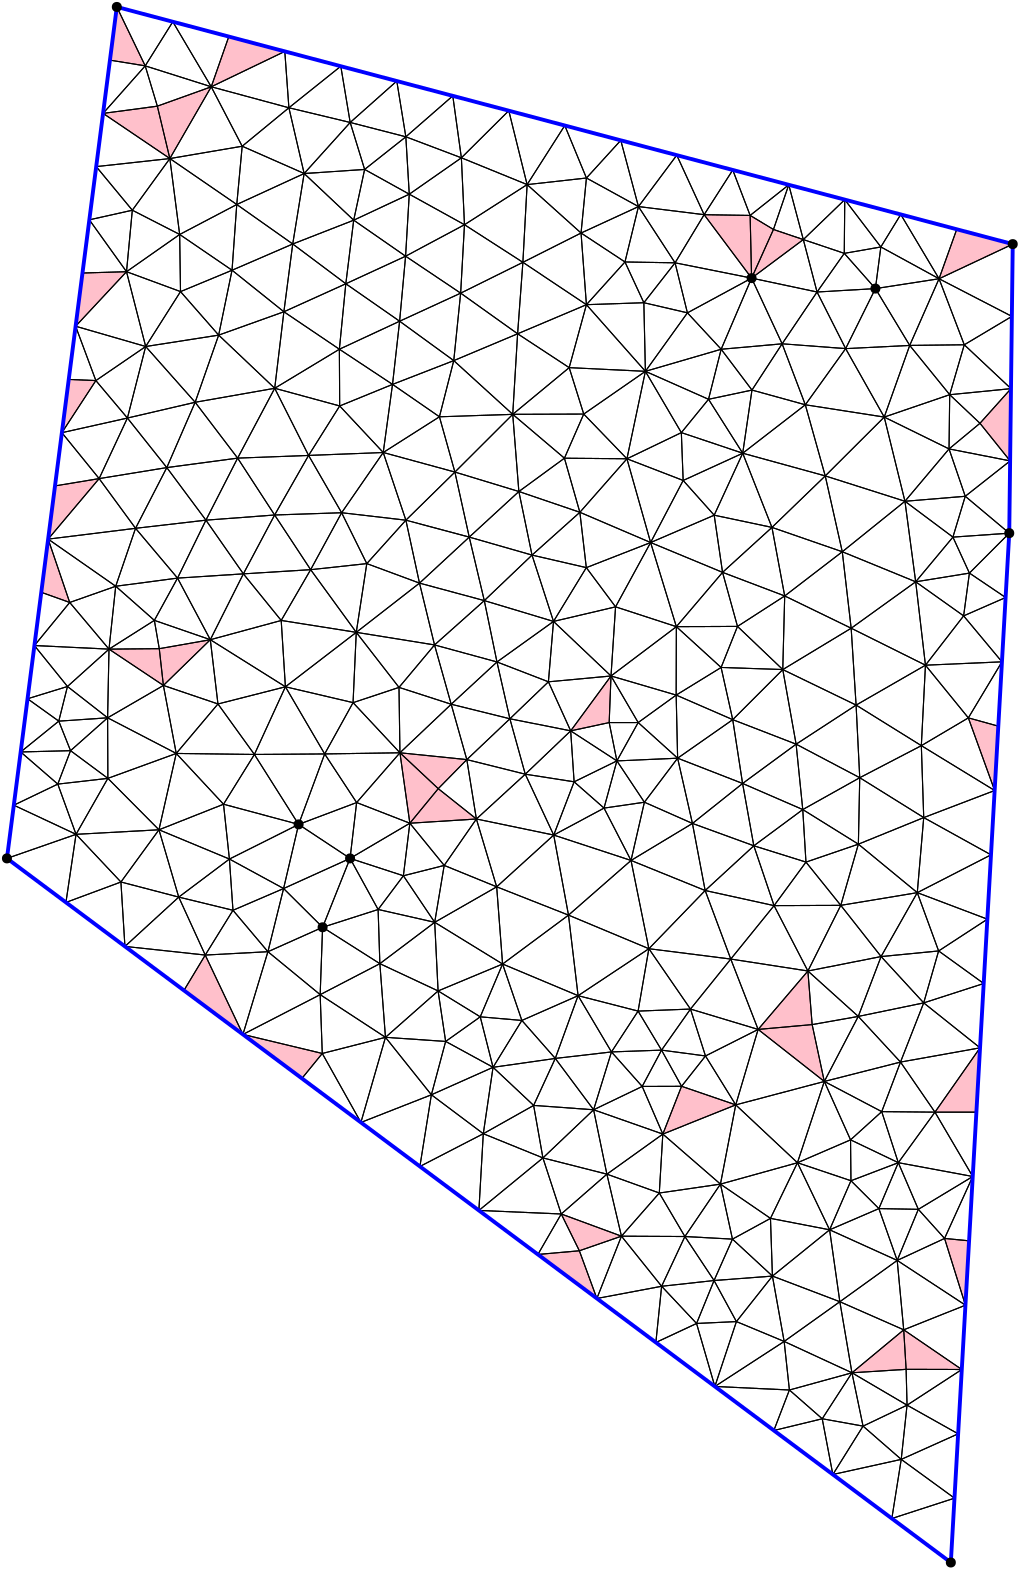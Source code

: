 <?xml version="1.0"?>
<!DOCTYPE ipe SYSTEM "ipe.dtd">
<ipe version="70218" creator="Ipe 7.2.24">
<info created="D:20221020151441" modified="D:20221020151441"/>
<ipestyle name="basic">
<symbol name="mark/disk(sx)" transformations="translations">
<path fill="sym-stroke">
0.6 0 0 0.6 0 0 e
</path>
</symbol>
<anglesize name="22.5 deg" value="22.5"/>
<anglesize name="30 deg" value="30"/>
<anglesize name="45 deg" value="45"/>
<anglesize name="60 deg" value="60"/>
<anglesize name="90 deg" value="90"/>
<arrowsize name="large" value="10"/>
<arrowsize name="small" value="5"/>
<arrowsize name="tiny" value="3"/>
<color name="blue" value="0 0 1"/>
<color name="gray" value="0.745"/>
<color name="green" value="0 1 0"/>
<color name="red" value="1 0 0"/>
<color name="pink" value="1 0.753 0.796"/>
<pen name="heavier" value="0.8"/>
<pen name="fat" value="1.4"/>
<pen name="ultrafat" value="2"/>
<gridsize name="16 pts (~6 mm)" value="16"/>
<gridsize name="32 pts (~12 mm)" value="32"/>
<gridsize name="4 pts" value="4"/>
<gridsize name="8 pts (~3 mm)" value="8"/>
<opacity name="10%" value="0.1"/>
<opacity name="25%" value="0.25"/>
<opacity name="50%" value="0.5"/>
<opacity name="75%" value="0.75"/>
<symbolsize name="large" value="5"/>
<symbolsize name="small" value="2"/>
<symbolsize name="tiny" value="1.1"/>
<textsize name="huge" value="\huge"/>
<textsize name="large" value="\large"/>
<textsize name="small" value="\small"/>
<textsize name="tiny" value="	iny"/>
<tiling name="falling" angle="-60" step="4" width="1"/>
<tiling name="rising" angle="30" step="4" width="1"/>
</ipestyle>
<page>
<layer name="hull"/>
<layer name="constraints"/>
<layer name="triangulation"/>
<layer name="obtuse"/>
<layer name="blub"/>
<layer name="problems"/>
<view layers="hull constraints triangulation obtuse blub" active="triangulation"/>
<path layer="obtuse" fill="pink" stroke-opacity="opaque">
291.941 809.957 m 
283.549 815.02 l 
284.072 792.448 l 
</path>
<path layer="obtuse" fill="pink" stroke-opacity="opaque">
28.3599 679.336 m 
38.5947 675.684 l 
30.8318 698.494 l 
</path>
<path layer="obtuse" fill="pink" stroke-opacity="opaque">
171.267 608.657 m 
181.554 619.113 l 
157.474 621.571 l 
</path>
<path layer="obtuse" fill="pink" stroke-opacity="opaque">
72.3223 645.809 m 
70.8356 659.053 l 
52.7368 658.886 l 
</path>
<path layer="obtuse" fill="pink" stroke-opacity="opaque">
215.543 455.536 m 
222.069 442.295 l 
237.222 447.551 l 
</path>
<path layer="obtuse" fill="pink" stroke-opacity="opaque">
100.95 520.178 m 
122.187 504.336 l 
129.518 513.328 l 
</path>
<path layer="obtuse" fill="pink" stroke-opacity="opaque">
30.8318 698.494 m 
49.187 720.277 l 
33.3038 717.652 l 
</path>
<path layer="obtuse" fill="pink" stroke-opacity="opaque">
100.95 520.178 m 
87.3832 548.751 l 
79.7122 536.02 l 
</path>
<path layer="obtuse" fill="pink" stroke-opacity="opaque">
161.039 596.211 m 
171.267 608.657 l 
157.474 621.571 l 
</path>
<path layer="obtuse" fill="pink" stroke-opacity="opaque">
171.267 608.657 m 
161.039 596.211 l 
185.001 597.732 l 
</path>
<path layer="obtuse" fill="pink" stroke-opacity="opaque">
72.3223 645.809 m 
89.2123 662.277 l 
70.8356 659.053 l 
</path>
<path layer="obtuse" fill="pink" stroke-opacity="opaque">
48.0111 755.562 m 
38.2478 755.967 l 
35.7758 736.809 l 
</path>
<path layer="obtuse" fill="pink" stroke-opacity="opaque">
40.7197 775.125 m 
59.0449 794.762 l 
43.1917 794.283 l 
</path>
<path layer="obtuse" fill="pink" stroke-opacity="opaque">
74.6452 835.498 m 
70.1422 854.361 l 
50.6076 851.756 l 
</path>
<path layer="obtuse" fill="pink" stroke-opacity="opaque">
65.7724 868.861 m 
55.5516 890.072 l 
53.0796 870.914 l 
</path>
<path layer="obtuse" fill="pink" stroke-opacity="opaque">
70.1422 854.361 m 
74.6452 835.498 l 
89.5435 861.328 l 
</path>
<path layer="obtuse" fill="pink" stroke-opacity="opaque">
116.027 874.063 m 
95.8683 879.399 l 
89.5435 861.328 l 
</path>
<path layer="obtuse" fill="pink" stroke-opacity="opaque">
218.944 629.462 m 
232.806 632.447 l 
233.461 649.221 l 
</path>
<path layer="obtuse" fill="pink" stroke-opacity="opaque">
284.072 792.448 m 
302.692 806.326 l 
291.941 809.957 l 
</path>
<path layer="obtuse" fill="pink" stroke-opacity="opaque">
283.549 815.02 m 
266.986 815.285 l 
284.072 792.448 l 
</path>
<path layer="obtuse" fill="pink" stroke-opacity="opaque">
351.554 792.223 m 
378.085 804.691 l 
357.927 810.027 l 
</path>
<path layer="obtuse" fill="pink" stroke-opacity="opaque">
377.457 752.661 m 
366.286 740.189 l 
377.143 726.647 l 
</path>
<path layer="obtuse" fill="pink" stroke-opacity="opaque">
372.886 631.152 m 
362.1 634.139 l 
371.572 607.992 l 
</path>
<path layer="obtuse" fill="pink" stroke-opacity="opaque">
366.314 515.352 m 
350.081 492.199 l 
364.999 492.192 l 
</path>
<path layer="obtuse" fill="pink" stroke-opacity="opaque">
305.872 523.726 m 
286.421 521.98 l 
310.251 503.252 l 
</path>
<path layer="obtuse" fill="pink" stroke-opacity="opaque">
305.872 523.726 m 
304.34 543.012 l 
286.421 521.98 l 
</path>
<path layer="obtuse" fill="pink" stroke-opacity="opaque">
252.114 484.299 m 
278.366 494.82 l 
258.86 501.505 l 
</path>
<path layer="obtuse" fill="pink" stroke-opacity="opaque">
222.069 442.295 m 
207.136 440.967 l 
228.374 425.125 l 
</path>
<path layer="obtuse" fill="pink" stroke-opacity="opaque">
361.056 422.712 m 
362.371 445.872 l 
353.54 446.731 l 
</path>
<path layer="obtuse" fill="pink" stroke-opacity="opaque">
338.839 413.837 m 
339.704 399.617 l 
359.742 399.552 l 
</path>
<path layer="obtuse" fill="pink" stroke-opacity="opaque">
338.839 413.837 m 
320.2 398.366 l 
339.704 399.617 l 
</path>
<path layer="triangulation" stroke="black">
129.632 558.749 m 
149.622 565.158 l 
</path>
<path layer="triangulation" stroke="black">
149.622 565.158 m 
139.52 583.547 l 
</path>
<path layer="triangulation" stroke="black">
139.52 583.547 m 
129.632 558.749 l 
</path>
<path layer="triangulation" stroke="black">
210.928 647.124 m 
218.944 629.462 l 
</path>
<path layer="triangulation" stroke="black">
218.944 629.462 m 
233.461 649.221 l 
</path>
<path layer="triangulation" stroke="black">
233.461 649.221 m 
210.928 647.124 l 
</path>
<path layer="triangulation" stroke="black">
57.0305 575.05 m 
77.8445 569.616 l 
</path>
<path layer="triangulation" stroke="black">
77.8445 569.616 m 
70.7249 593.849 l 
</path>
<path layer="triangulation" stroke="black">
70.7249 593.849 m 
57.0305 575.05 l 
</path>
<path layer="triangulation" stroke="black">
291.941 809.957 m 
283.549 815.02 l 
</path>
<path layer="triangulation" stroke="black">
283.549 815.02 m 
284.072 792.448 l 
</path>
<path layer="triangulation" stroke="black">
284.072 792.448 m 
291.941 809.957 l 
</path>
<path layer="triangulation" stroke="black">
40.871 592.217 m 
16 583.547 l 
</path>
<path layer="triangulation" stroke="black">
16 583.547 m 
37.2374 567.705 l 
</path>
<path layer="triangulation" stroke="black">
37.2374 567.705 m 
40.871 592.217 l 
</path>
<path layer="triangulation" stroke="black">
144.765 831.576 m 
122.994 830.108 l 
</path>
<path layer="triangulation" stroke="black">
122.994 830.108 m 
140.83 813.306 l 
</path>
<path layer="triangulation" stroke="black">
140.83 813.306 m 
144.765 831.576 l 
</path>
<path layer="triangulation" stroke="black">
28.3599 679.336 m 
38.5947 675.684 l 
</path>
<path layer="triangulation" stroke="black">
38.5947 675.684 m 
30.8318 698.494 l 
</path>
<path layer="triangulation" stroke="black">
30.8318 698.494 m 
28.3599 679.336 l 
</path>
<path layer="triangulation" stroke="black">
235.101 674.108 m 
256.988 666.971 l 
</path>
<path layer="triangulation" stroke="black">
256.988 666.971 m 
247.722 697.261 l 
</path>
<path layer="triangulation" stroke="black">
247.722 697.261 m 
235.101 674.108 l 
</path>
<path layer="triangulation" stroke="black">
243.213 528.575 m 
262.072 529.309 l 
</path>
<path layer="triangulation" stroke="black">
262.072 529.309 m 
247.093 551.035 l 
</path>
<path layer="triangulation" stroke="black">
247.093 551.035 m 
243.213 528.575 l 
</path>
<path layer="triangulation" stroke="black">
337.679 510.23 m 
346.032 531.534 l 
</path>
<path layer="triangulation" stroke="black">
346.032 531.534 m 
322.478 526.662 l 
</path>
<path layer="triangulation" stroke="black">
322.478 526.662 m 
337.679 510.23 l 
</path>
<path layer="triangulation" stroke="black">
171.267 608.657 m 
181.554 619.113 l 
</path>
<path layer="triangulation" stroke="black">
181.554 619.113 m 
157.474 621.571 l 
</path>
<path layer="triangulation" stroke="black">
157.474 621.571 m 
171.267 608.657 l 
</path>
<path layer="triangulation" stroke="black">
151.462 729.669 m 
154.805 754.193 l 
</path>
<path layer="triangulation" stroke="black">
154.805 754.193 m 
135.785 746.425 l 
</path>
<path layer="triangulation" stroke="black">
135.785 746.425 m 
151.462 729.669 l 
</path>
<path layer="triangulation" stroke="black">
34.3022 610.296 m 
18.472 602.705 l 
</path>
<path layer="triangulation" stroke="black">
18.472 602.705 m 
40.871 592.217 l 
</path>
<path layer="triangulation" stroke="black">
40.871 592.217 m 
34.3022 610.296 l 
</path>
<path layer="triangulation" stroke="black">
187.846 676.352 m 
169.933 660.392 l 
</path>
<path layer="triangulation" stroke="black">
169.933 660.392 m 
192.41 654.264 l 
</path>
<path layer="triangulation" stroke="black">
192.41 654.264 m 
187.846 676.352 l 
</path>
<path layer="triangulation" stroke="black">
72.3223 645.809 m 
70.8356 659.053 l 
</path>
<path layer="triangulation" stroke="black">
70.8356 659.053 m 
52.7368 658.886 l 
</path>
<path layer="triangulation" stroke="black">
52.7368 658.886 m 
72.3223 645.809 l 
</path>
<path layer="triangulation" stroke="black">
129.632 558.749 m 
109.948 549.958 l 
</path>
<path layer="triangulation" stroke="black">
109.948 549.958 m 
128.761 534.5 l 
</path>
<path layer="triangulation" stroke="black">
128.761 534.5 m 
129.632 558.749 l 
</path>
<path layer="triangulation" stroke="black">
262.776 596.135 m 
245.482 603.775 l 
</path>
<path layer="triangulation" stroke="black">
245.482 603.775 m 
240.664 582.809 l 
</path>
<path layer="triangulation" stroke="black">
240.664 582.809 m 
262.776 596.135 l 
</path>
<path layer="triangulation" stroke="black">
57.0305 575.05 m 
40.871 592.217 l 
</path>
<path layer="triangulation" stroke="black">
40.871 592.217 m 
37.2374 567.705 l 
</path>
<path layer="triangulation" stroke="black">
37.2374 567.705 m 
57.0305 575.05 l 
</path>
<path layer="triangulation" stroke="black">
52.2391 634.161 m 
76.9472 621.335 l 
</path>
<path layer="triangulation" stroke="black">
76.9472 621.335 m 
72.3223 645.809 l 
</path>
<path layer="triangulation" stroke="black">
72.3223 645.809 m 
52.2391 634.161 l 
</path>
<path layer="triangulation" stroke="black">
177.262 722.626 m 
171.693 742.531 l 
</path>
<path layer="triangulation" stroke="black">
171.693 742.531 m 
151.462 729.669 l 
</path>
<path layer="triangulation" stroke="black">
151.462 729.669 m 
177.262 722.626 l 
</path>
<path layer="triangulation" stroke="black">
78.1793 808.165 m 
78.4834 787.595 l 
</path>
<path layer="triangulation" stroke="black">
78.4834 787.595 m 
97.0325 795.286 l 
</path>
<path layer="triangulation" stroke="black">
97.0325 795.286 m 
78.1793 808.165 l 
</path>
<path layer="triangulation" stroke="black">
112.367 707.175 m 
125.333 687.493 l 
</path>
<path layer="triangulation" stroke="black">
125.333 687.493 m 
136.485 707.988 l 
</path>
<path layer="triangulation" stroke="black">
136.485 707.988 m 
112.367 707.175 l 
</path>
<path layer="triangulation" stroke="black">
61.1337 816.893 m 
74.6452 835.498 l 
</path>
<path layer="triangulation" stroke="black">
74.6452 835.498 m 
48.1357 832.598 l 
</path>
<path layer="triangulation" stroke="black">
48.1357 832.598 m 
61.1337 816.893 l 
</path>
<path layer="triangulation" stroke="black">
201.739 798.135 m 
222.676 808.682 l 
</path>
<path layer="triangulation" stroke="black">
222.676 808.682 m 
203.259 826.12 l 
</path>
<path layer="triangulation" stroke="black">
203.259 826.12 m 
201.739 798.135 l 
</path>
<path layer="triangulation" stroke="black">
77.4133 684.455 m 
55.157 681.524 l 
</path>
<path layer="triangulation" stroke="black">
55.157 681.524 m 
69.071 669.239 l 
</path>
<path layer="triangulation" stroke="black">
69.071 669.239 m 
77.4133 684.455 l 
</path>
<path layer="triangulation" stroke="black">
78.1793 808.165 m 
74.6452 835.498 l 
</path>
<path layer="triangulation" stroke="black">
74.6452 835.498 m 
61.1337 816.893 l 
</path>
<path layer="triangulation" stroke="black">
61.1337 816.893 m 
78.1793 808.165 l 
</path>
<path layer="triangulation" stroke="black">
135.673 766.849 m 
112.395 752.795 l 
</path>
<path layer="triangulation" stroke="black">
112.395 752.795 m 
135.785 746.425 l 
</path>
<path layer="triangulation" stroke="black">
135.785 746.425 m 
135.673 766.849 l 
</path>
<path layer="triangulation" stroke="black">
295.992 678.029 m 
291.401 702.708 l 
</path>
<path layer="triangulation" stroke="black">
291.401 702.708 m 
273.619 686.523 l 
</path>
<path layer="triangulation" stroke="black">
273.619 686.523 m 
295.992 678.029 l 
</path>
<path layer="triangulation" stroke="black">
173.411 581.02 m 
192.305 573.315 l 
</path>
<path layer="triangulation" stroke="black">
192.305 573.315 m 
185.001 597.732 l 
</path>
<path layer="triangulation" stroke="black">
185.001 597.732 m 
173.411 581.02 l 
</path>
<path layer="triangulation" stroke="black">
280.876 729.413 m 
303.414 746.849 l 
</path>
<path layer="triangulation" stroke="black">
303.414 746.849 m 
284.208 752.147 l 
</path>
<path layer="triangulation" stroke="black">
284.208 752.147 m 
280.876 729.413 l 
</path>
<path layer="triangulation" stroke="black">
283.549 815.02 m 
291.941 809.957 l 
</path>
<path layer="triangulation" stroke="black">
291.941 809.957 m 
297.452 826.036 l 
</path>
<path layer="triangulation" stroke="black">
297.452 826.036 m 
283.549 815.02 l 
</path>
<path layer="triangulation" stroke="black">
151.462 729.669 m 
135.785 746.425 l 
</path>
<path layer="triangulation" stroke="black">
135.785 746.425 m 
124.59 728.617 l 
</path>
<path layer="triangulation" stroke="black">
124.59 728.617 m 
151.462 729.669 l 
</path>
<path layer="triangulation" stroke="black">
259.437 719.603 m 
247.722 697.261 l 
</path>
<path layer="triangulation" stroke="black">
247.722 697.261 m 
270.611 707.101 l 
</path>
<path layer="triangulation" stroke="black">
270.611 707.101 m 
259.437 719.603 l 
</path>
<path layer="triangulation" stroke="black">
176.853 762.753 m 
199.838 772.408 l 
</path>
<path layer="triangulation" stroke="black">
199.838 772.408 m 
179.336 787.041 l 
</path>
<path layer="triangulation" stroke="black">
179.336 787.041 m 
176.853 762.753 l 
</path>
<path layer="triangulation" stroke="black">
277.281 633.494 m 
273.097 652.28 l 
</path>
<path layer="triangulation" stroke="black">
273.097 652.28 m 
256.919 642.341 l 
</path>
<path layer="triangulation" stroke="black">
256.919 642.341 m 
277.281 633.494 l 
</path>
<path layer="triangulation" stroke="black">
290.87 453.958 m 
300.577 473.986 l 
</path>
<path layer="triangulation" stroke="black">
300.577 473.986 m 
272.86 466.294 l 
</path>
<path layer="triangulation" stroke="black">
272.86 466.294 m 
290.87 453.958 l 
</path>
<path layer="triangulation" stroke="black">
292.162 566.544 m 
284.877 588.089 l 
</path>
<path layer="triangulation" stroke="black">
284.877 588.089 m 
267.358 571.987 l 
</path>
<path layer="triangulation" stroke="black">
267.358 571.987 m 
292.162 566.544 l 
</path>
<path layer="triangulation" stroke="black">
343.146 683.127 m 
339.28 712.116 l 
</path>
<path layer="triangulation" stroke="black">
339.28 712.116 m 
316.72 693.939 l 
</path>
<path layer="triangulation" stroke="black">
316.72 693.939 m 
343.146 683.127 l 
</path>
<path layer="triangulation" stroke="black">
316.178 566.647 m 
292.162 566.544 l 
</path>
<path layer="triangulation" stroke="black">
292.162 566.544 m 
304.34 543.012 l 
</path>
<path layer="triangulation" stroke="black">
304.34 543.012 m 
316.178 566.647 l 
</path>
<path layer="triangulation" stroke="black">
310.251 503.252 m 
300.577 473.986 l 
</path>
<path layer="triangulation" stroke="black">
300.577 473.986 m 
319.695 482.227 l 
</path>
<path layer="triangulation" stroke="black">
319.695 482.227 m 
310.251 503.252 l 
</path>
<path layer="triangulation" stroke="black">
215.543 455.536 m 
222.069 442.295 l 
</path>
<path layer="triangulation" stroke="black">
222.069 442.295 m 
237.222 447.551 l 
</path>
<path layer="triangulation" stroke="black">
237.222 447.551 m 
215.543 455.536 l 
</path>
<path layer="triangulation" stroke="black">
276.574 547.311 m 
286.421 521.98 l 
</path>
<path layer="triangulation" stroke="black">
286.421 521.98 m 
304.34 543.012 l 
</path>
<path layer="triangulation" stroke="black">
304.34 543.012 m 
276.574 547.311 l 
</path>
<path layer="triangulation" stroke="black">
96.0833 583.313 m 
70.7249 593.849 l 
</path>
<path layer="triangulation" stroke="black">
70.7249 593.849 m 
77.8445 569.616 l 
</path>
<path layer="triangulation" stroke="black">
77.8445 569.616 m 
96.0833 583.313 l 
</path>
<path layer="triangulation" stroke="black">
169.933 660.392 m 
157.138 645.112 l 
</path>
<path layer="triangulation" stroke="black">
157.138 645.112 m 
175.928 639.044 l 
</path>
<path layer="triangulation" stroke="black">
175.928 639.044 m 
169.933 660.392 l 
</path>
<path layer="triangulation" stroke="black">
87.3832 548.751 m 
77.8445 569.616 l 
</path>
<path layer="triangulation" stroke="black">
77.8445 569.616 m 
58.4748 551.863 l 
</path>
<path layer="triangulation" stroke="black">
58.4748 551.863 m 
87.3832 548.751 l 
</path>
<path layer="triangulation" stroke="black">
87.3832 548.751 m 
97.3703 564.868 l 
</path>
<path layer="triangulation" stroke="black">
97.3703 564.868 m 
77.8445 569.616 l 
</path>
<path layer="triangulation" stroke="black">
77.8445 569.616 m 
87.3832 548.751 l 
</path>
<path layer="triangulation" stroke="black">
105.084 620.967 m 
130.381 621.155 l 
</path>
<path layer="triangulation" stroke="black">
130.381 621.155 m 
116.247 645.329 l 
</path>
<path layer="triangulation" stroke="black">
116.247 645.329 m 
105.084 620.967 l 
</path>
<path layer="triangulation" stroke="black">
100.95 520.178 m 
122.187 504.336 l 
</path>
<path layer="triangulation" stroke="black">
122.187 504.336 m 
129.518 513.328 l 
</path>
<path layer="triangulation" stroke="black">
129.518 513.328 m 
100.95 520.178 l 
</path>
<path layer="triangulation" stroke="black">
100.95 520.178 m 
129.518 513.328 l 
</path>
<path layer="triangulation" stroke="black">
129.518 513.328 m 
128.761 534.5 l 
</path>
<path layer="triangulation" stroke="black">
128.761 534.5 m 
100.95 520.178 l 
</path>
<path layer="triangulation" stroke="black">
139.52 583.547 m 
115.592 572.704 l 
</path>
<path layer="triangulation" stroke="black">
115.592 572.704 m 
129.632 558.749 l 
</path>
<path layer="triangulation" stroke="black">
129.632 558.749 m 
139.52 583.547 l 
</path>
<path layer="triangulation" stroke="black">
96.0833 583.313 m 
97.3703 564.868 l 
</path>
<path layer="triangulation" stroke="black">
97.3703 564.868 m 
115.592 572.704 l 
</path>
<path layer="triangulation" stroke="black">
115.592 572.704 m 
96.0833 583.313 l 
</path>
<path layer="triangulation" stroke="black">
139.52 583.547 m 
121 595.789 l 
</path>
<path layer="triangulation" stroke="black">
121 595.789 m 
115.592 572.704 l 
</path>
<path layer="triangulation" stroke="black">
115.592 572.704 m 
139.52 583.547 l 
</path>
<path layer="triangulation" stroke="black">
262.776 596.135 m 
284.877 588.089 l 
</path>
<path layer="triangulation" stroke="black">
284.877 588.089 m 
280.829 610.523 l 
</path>
<path layer="triangulation" stroke="black">
280.829 610.523 m 
262.776 596.135 l 
</path>
<path layer="triangulation" stroke="black">
187.485 484.434 m 
164.662 472.652 l 
</path>
<path layer="triangulation" stroke="black">
164.662 472.652 m 
185.899 456.809 l 
</path>
<path layer="triangulation" stroke="black">
185.899 456.809 m 
187.485 484.434 l 
</path>
<path layer="triangulation" stroke="black">
130.381 621.155 m 
140.599 639.62 l 
</path>
<path layer="triangulation" stroke="black">
140.599 639.62 m 
116.247 645.329 l 
</path>
<path layer="triangulation" stroke="black">
116.247 645.329 m 
130.381 621.155 l 
</path>
<path layer="triangulation" stroke="black">
87.6305 705.316 m 
62.2944 702.385 l 
</path>
<path layer="triangulation" stroke="black">
62.2944 702.385 m 
77.4133 684.455 l 
</path>
<path layer="triangulation" stroke="black">
77.4133 684.455 m 
87.6305 705.316 l 
</path>
<path layer="triangulation" stroke="black">
161.039 596.211 m 
157.474 621.571 l 
</path>
<path layer="triangulation" stroke="black">
157.474 621.571 m 
141.883 603.655 l 
</path>
<path layer="triangulation" stroke="black">
141.883 603.655 m 
161.039 596.211 l 
</path>
<path layer="triangulation" stroke="black">
181.554 619.113 m 
175.928 639.044 l 
</path>
<path layer="triangulation" stroke="black">
175.928 639.044 m 
157.474 621.571 l 
</path>
<path layer="triangulation" stroke="black">
157.474 621.571 m 
181.554 619.113 l 
</path>
<path layer="triangulation" stroke="black">
197.06 633.812 m 
192.41 654.264 l 
</path>
<path layer="triangulation" stroke="black">
192.41 654.264 m 
175.928 639.044 l 
</path>
<path layer="triangulation" stroke="black">
175.928 639.044 m 
197.06 633.812 l 
</path>
<path layer="triangulation" stroke="black">
141.755 664.933 m 
164.52 682.645 l 
</path>
<path layer="triangulation" stroke="black">
164.52 682.645 m 
145.542 689.672 l 
</path>
<path layer="triangulation" stroke="black">
145.542 689.672 m 
141.755 664.933 l 
</path>
<path layer="triangulation" stroke="black">
105.084 620.967 m 
121 595.789 l 
</path>
<path layer="triangulation" stroke="black">
121 595.789 m 
130.381 621.155 l 
</path>
<path layer="triangulation" stroke="black">
130.381 621.155 m 
105.084 620.967 l 
</path>
<path layer="triangulation" stroke="black">
69.071 669.239 m 
55.157 681.524 l 
</path>
<path layer="triangulation" stroke="black">
55.157 681.524 m 
52.7368 658.886 l 
</path>
<path layer="triangulation" stroke="black">
52.7368 658.886 m 
69.071 669.239 l 
</path>
<path layer="triangulation" stroke="black">
76.9472 621.335 m 
91.9625 639.144 l 
</path>
<path layer="triangulation" stroke="black">
91.9625 639.144 m 
72.3223 645.809 l 
</path>
<path layer="triangulation" stroke="black">
72.3223 645.809 m 
76.9472 621.335 l 
</path>
<path layer="triangulation" stroke="black">
112.367 707.175 m 
101.115 685.987 l 
</path>
<path layer="triangulation" stroke="black">
101.115 685.987 m 
125.333 687.493 l 
</path>
<path layer="triangulation" stroke="black">
125.333 687.493 m 
112.367 707.175 l 
</path>
<path layer="triangulation" stroke="black">
62.2944 702.385 m 
30.8318 698.494 l 
</path>
<path layer="triangulation" stroke="black">
30.8318 698.494 m 
55.157 681.524 l 
</path>
<path layer="triangulation" stroke="black">
55.157 681.524 m 
62.2944 702.385 l 
</path>
<path layer="triangulation" stroke="black">
18.472 602.705 m 
16 583.547 l 
</path>
<path layer="triangulation" stroke="black">
16 583.547 m 
40.871 592.217 l 
</path>
<path layer="triangulation" stroke="black">
40.871 592.217 m 
18.472 602.705 l 
</path>
<path layer="triangulation" stroke="black">
89.2123 662.277 m 
69.071 669.239 l 
</path>
<path layer="triangulation" stroke="black">
69.071 669.239 m 
70.8356 659.053 l 
</path>
<path layer="triangulation" stroke="black">
70.8356 659.053 m 
89.2123 662.277 l 
</path>
<path layer="triangulation" stroke="black">
89.2123 662.277 m 
77.4133 684.455 l 
</path>
<path layer="triangulation" stroke="black">
77.4133 684.455 m 
69.071 669.239 l 
</path>
<path layer="triangulation" stroke="black">
69.071 669.239 m 
89.2123 662.277 l 
</path>
<path layer="triangulation" stroke="black">
70.7249 593.849 m 
52.3298 612.365 l 
</path>
<path layer="triangulation" stroke="black">
52.3298 612.365 m 
40.871 592.217 l 
</path>
<path layer="triangulation" stroke="black">
40.871 592.217 m 
70.7249 593.849 l 
</path>
<path layer="triangulation" stroke="black">
38.8942 622.33 m 
20.9439 621.863 l 
</path>
<path layer="triangulation" stroke="black">
20.9439 621.863 m 
34.3022 610.296 l 
</path>
<path layer="triangulation" stroke="black">
34.3022 610.296 m 
38.8942 622.33 l 
</path>
<path layer="triangulation" stroke="black">
59.3694 742.08 m 
83.7531 747.755 l 
</path>
<path layer="triangulation" stroke="black">
83.7531 747.755 m 
65.9427 767.83 l 
</path>
<path layer="triangulation" stroke="black">
65.9427 767.83 m 
59.3694 742.08 l 
</path>
<path layer="triangulation" stroke="black">
62.2944 702.385 m 
49.187 720.277 l 
</path>
<path layer="triangulation" stroke="black">
49.187 720.277 m 
30.8318 698.494 l 
</path>
<path layer="triangulation" stroke="black">
30.8318 698.494 m 
62.2944 702.385 l 
</path>
<path layer="triangulation" stroke="black">
30.8318 698.494 m 
49.187 720.277 l 
</path>
<path layer="triangulation" stroke="black">
49.187 720.277 m 
33.3038 717.652 l 
</path>
<path layer="triangulation" stroke="black">
33.3038 717.652 m 
30.8318 698.494 l 
</path>
<path layer="triangulation" stroke="black">
49.187 720.277 m 
73.5469 724.244 l 
</path>
<path layer="triangulation" stroke="black">
73.5469 724.244 m 
59.3694 742.08 l 
</path>
<path layer="triangulation" stroke="black">
59.3694 742.08 m 
49.187 720.277 l 
</path>
<path layer="triangulation" stroke="black">
118.881 804.734 m 
115.698 780.336 l 
</path>
<path layer="triangulation" stroke="black">
115.698 780.336 m 
137.993 790.416 l 
</path>
<path layer="triangulation" stroke="black">
137.993 790.416 m 
118.881 804.734 l 
</path>
<path layer="triangulation" stroke="black">
83.7531 747.755 m 
92.2175 771.933 l 
</path>
<path layer="triangulation" stroke="black">
92.2175 771.933 m 
65.9427 767.83 l 
</path>
<path layer="triangulation" stroke="black">
65.9427 767.83 m 
83.7531 747.755 l 
</path>
<path layer="triangulation" stroke="black">
98.7359 818.954 m 
100.684 839.932 l 
</path>
<path layer="triangulation" stroke="black">
100.684 839.932 m 
74.6452 835.498 l 
</path>
<path layer="triangulation" stroke="black">
74.6452 835.498 m 
98.7359 818.954 l 
</path>
<path layer="triangulation" stroke="black">
139.565 848.483 m 
156.343 863.39 l 
</path>
<path layer="triangulation" stroke="black">
156.343 863.39 m 
136.185 868.726 l 
</path>
<path layer="triangulation" stroke="black">
136.185 868.726 m 
139.565 848.483 l 
</path>
<path layer="triangulation" stroke="black">
179.336 787.041 m 
159.511 800.339 l 
</path>
<path layer="triangulation" stroke="black">
159.511 800.339 m 
157.362 776.932 l 
</path>
<path layer="triangulation" stroke="black">
157.362 776.932 m 
179.336 787.041 l 
</path>
<path layer="triangulation" stroke="black">
118.881 804.734 m 
122.994 830.108 l 
</path>
<path layer="triangulation" stroke="black">
122.994 830.108 m 
98.7359 818.954 l 
</path>
<path layer="triangulation" stroke="black">
98.7359 818.954 m 
118.881 804.734 l 
</path>
<path layer="triangulation" stroke="black">
144.765 831.576 m 
159.601 843.321 l 
</path>
<path layer="triangulation" stroke="black">
159.601 843.321 m 
139.565 848.483 l 
</path>
<path layer="triangulation" stroke="black">
139.565 848.483 m 
144.765 831.576 l 
</path>
<path layer="triangulation" stroke="black">
89.5435 861.328 m 
65.7724 868.861 l 
</path>
<path layer="triangulation" stroke="black">
65.7724 868.861 m 
70.1422 854.361 l 
</path>
<path layer="triangulation" stroke="black">
70.1422 854.361 m 
89.5435 861.328 l 
</path>
<path layer="triangulation" stroke="black">
159.511 800.339 m 
140.83 813.306 l 
</path>
<path layer="triangulation" stroke="black">
140.83 813.306 m 
137.993 790.416 l 
</path>
<path layer="triangulation" stroke="black">
137.993 790.416 m 
159.511 800.339 l 
</path>
<path layer="triangulation" stroke="black">
97.0325 795.286 m 
98.7359 818.954 l 
</path>
<path layer="triangulation" stroke="black">
98.7359 818.954 m 
78.1793 808.165 l 
</path>
<path layer="triangulation" stroke="black">
78.1793 808.165 m 
97.0325 795.286 l 
</path>
<path layer="triangulation" stroke="black">
176.853 762.753 m 
157.362 776.932 l 
</path>
<path layer="triangulation" stroke="black">
157.362 776.932 m 
154.805 754.193 l 
</path>
<path layer="triangulation" stroke="black">
154.805 754.193 m 
176.853 762.753 l 
</path>
<path layer="triangulation" stroke="black">
157.362 776.932 m 
135.673 766.849 l 
</path>
<path layer="triangulation" stroke="black">
135.673 766.849 m 
154.805 754.193 l 
</path>
<path layer="triangulation" stroke="black">
154.805 754.193 m 
157.362 776.932 l 
</path>
<path layer="triangulation" stroke="black">
135.785 746.425 m 
112.395 752.795 l 
</path>
<path layer="triangulation" stroke="black">
112.395 752.795 m 
124.59 728.617 l 
</path>
<path layer="triangulation" stroke="black">
124.59 728.617 m 
135.785 746.425 l 
</path>
<path layer="triangulation" stroke="black">
135.673 766.849 m 
157.362 776.932 l 
</path>
<path layer="triangulation" stroke="black">
157.362 776.932 m 
137.993 790.416 l 
</path>
<path layer="triangulation" stroke="black">
137.993 790.416 m 
135.673 766.849 l 
</path>
<path layer="triangulation" stroke="black">
187.846 676.352 m 
192.41 654.264 l 
</path>
<path layer="triangulation" stroke="black">
192.41 654.264 m 
212.763 668.861 l 
</path>
<path layer="triangulation" stroke="black">
212.763 668.861 m 
187.846 676.352 l 
</path>
<path layer="triangulation" stroke="black">
176.853 762.753 m 
198.085 743.413 l 
</path>
<path layer="triangulation" stroke="black">
198.085 743.413 m 
199.838 772.408 l 
</path>
<path layer="triangulation" stroke="black">
199.838 772.408 m 
176.853 762.753 l 
</path>
<path layer="triangulation" stroke="black">
182.426 699.215 m 
164.52 682.645 l 
</path>
<path layer="triangulation" stroke="black">
164.52 682.645 m 
187.846 676.352 l 
</path>
<path layer="triangulation" stroke="black">
187.846 676.352 m 
182.426 699.215 l 
</path>
<path layer="triangulation" stroke="black">
239.196 727.41 m 
259.437 719.603 l 
</path>
<path layer="triangulation" stroke="black">
259.437 719.603 m 
258.783 736.83 l 
</path>
<path layer="triangulation" stroke="black">
258.783 736.83 m 
239.196 727.41 l 
</path>
<path layer="triangulation" stroke="black">
216.693 727.622 m 
223.644 743.513 l 
</path>
<path layer="triangulation" stroke="black">
223.644 743.513 m 
198.085 743.413 l 
</path>
<path layer="triangulation" stroke="black">
198.085 743.413 m 
216.693 727.622 l 
</path>
<path layer="triangulation" stroke="black">
223.644 743.513 m 
218.404 760.223 l 
</path>
<path layer="triangulation" stroke="black">
218.404 760.223 m 
198.085 743.413 l 
</path>
<path layer="triangulation" stroke="black">
198.085 743.413 m 
223.644 743.513 l 
</path>
<path layer="triangulation" stroke="black">
218.944 629.462 m 
220.181 611.116 l 
</path>
<path layer="triangulation" stroke="black">
220.181 611.116 m 
235.578 618.649 l 
</path>
<path layer="triangulation" stroke="black">
235.578 618.649 m 
218.944 629.462 l 
</path>
<path layer="triangulation" stroke="black">
222.249 708.147 m 
216.693 727.622 l 
</path>
<path layer="triangulation" stroke="black">
216.693 727.622 m 
200.29 715.627 l 
</path>
<path layer="triangulation" stroke="black">
200.29 715.627 m 
222.249 708.147 l 
</path>
<path layer="triangulation" stroke="black">
212.836 591.946 m 
192.305 573.315 l 
</path>
<path layer="triangulation" stroke="black">
192.305 573.315 m 
218.158 563.126 l 
</path>
<path layer="triangulation" stroke="black">
218.158 563.126 m 
212.836 591.946 l 
</path>
<path layer="triangulation" stroke="black">
256.988 666.971 m 
278.999 667.066 l 
</path>
<path layer="triangulation" stroke="black">
278.999 667.066 m 
273.619 686.523 l 
</path>
<path layer="triangulation" stroke="black">
273.619 686.523 m 
256.988 666.971 l 
</path>
<path layer="triangulation" stroke="black">
257.444 619.625 m 
277.281 633.494 l 
</path>
<path layer="triangulation" stroke="black">
277.281 633.494 m 
256.919 642.341 l 
</path>
<path layer="triangulation" stroke="black">
256.919 642.341 m 
257.444 619.625 l 
</path>
<path layer="triangulation" stroke="black">
321.693 638.741 m 
345.179 624.136 l 
</path>
<path layer="triangulation" stroke="black">
345.179 624.136 m 
346.663 653.103 l 
</path>
<path layer="triangulation" stroke="black">
346.663 653.103 m 
321.693 638.741 l 
</path>
<path layer="triangulation" stroke="black">
201.366 525.211 m 
186.387 526.516 l 
</path>
<path layer="triangulation" stroke="black">
186.387 526.516 m 
190.996 508.347 l 
</path>
<path layer="triangulation" stroke="black">
190.996 508.347 m 
201.366 525.211 l 
</path>
<path layer="triangulation" stroke="black">
267.475 512.428 m 
251.657 514.525 l 
</path>
<path layer="triangulation" stroke="black">
251.657 514.525 m 
258.86 501.505 l 
</path>
<path layer="triangulation" stroke="black">
258.86 501.505 m 
267.475 512.428 l 
</path>
<path layer="triangulation" stroke="black">
218.404 760.223 m 
224.61 782.886 l 
</path>
<path layer="triangulation" stroke="black">
224.61 782.886 m 
199.838 772.408 l 
</path>
<path layer="triangulation" stroke="black">
199.838 772.408 m 
218.404 760.223 l 
</path>
<path layer="triangulation" stroke="black">
180.713 811.676 m 
201.739 798.135 l 
</path>
<path layer="triangulation" stroke="black">
201.739 798.135 m 
203.259 826.12 l 
</path>
<path layer="triangulation" stroke="black">
203.259 826.12 m 
180.713 811.676 l 
</path>
<path layer="triangulation" stroke="black">
199.838 772.408 m 
224.61 782.886 l 
</path>
<path layer="triangulation" stroke="black">
224.61 782.886 m 
201.739 798.135 l 
</path>
<path layer="triangulation" stroke="black">
201.739 798.135 m 
199.838 772.408 l 
</path>
<path layer="triangulation" stroke="black">
144.765 831.576 m 
139.565 848.483 l 
</path>
<path layer="triangulation" stroke="black">
139.565 848.483 m 
122.994 830.108 l 
</path>
<path layer="triangulation" stroke="black">
122.994 830.108 m 
144.765 831.576 l 
</path>
<path layer="triangulation" stroke="black">
245.287 783.59 m 
260.969 779.947 l 
</path>
<path layer="triangulation" stroke="black">
260.969 779.947 m 
256.524 797.956 l 
</path>
<path layer="triangulation" stroke="black">
256.524 797.956 m 
245.287 783.59 l 
</path>
<path layer="triangulation" stroke="black">
302.692 806.326 m 
317.438 801.364 l 
</path>
<path layer="triangulation" stroke="black">
317.438 801.364 m 
317.61 820.7 l 
</path>
<path layer="triangulation" stroke="black">
317.61 820.7 m 
302.692 806.326 l 
</path>
<path layer="triangulation" stroke="black">
222.676 808.682 m 
224.615 828.486 l 
</path>
<path layer="triangulation" stroke="black">
224.615 828.486 m 
203.259 826.12 l 
</path>
<path layer="triangulation" stroke="black">
203.259 826.12 m 
222.676 808.682 l 
</path>
<path layer="triangulation" stroke="black">
95.8683 879.399 m 
75.7099 884.735 l 
</path>
<path layer="triangulation" stroke="black">
75.7099 884.735 m 
89.5435 861.328 l 
</path>
<path layer="triangulation" stroke="black">
89.5435 861.328 m 
95.8683 879.399 l 
</path>
<path layer="triangulation" stroke="black">
328.646 788.682 m 
330.603 803.666 l 
</path>
<path layer="triangulation" stroke="black">
330.603 803.666 m 
317.438 801.364 l 
</path>
<path layer="triangulation" stroke="black">
317.438 801.364 m 
328.646 788.682 l 
</path>
<path layer="triangulation" stroke="black">
297.452 826.036 m 
277.293 831.372 l 
</path>
<path layer="triangulation" stroke="black">
277.293 831.372 m 
283.549 815.02 l 
</path>
<path layer="triangulation" stroke="black">
283.549 815.02 m 
297.452 826.036 l 
</path>
<path layer="triangulation" stroke="black">
222.676 808.682 m 
238.488 798.264 l 
</path>
<path layer="triangulation" stroke="black">
238.488 798.264 m 
243.343 818.204 l 
</path>
<path layer="triangulation" stroke="black">
243.343 818.204 m 
222.676 808.682 l 
</path>
<path layer="triangulation" stroke="black">
331.821 742.421 m 
317.93 767.071 l 
</path>
<path layer="triangulation" stroke="black">
317.93 767.071 m 
303.414 746.849 l 
</path>
<path layer="triangulation" stroke="black">
303.414 746.849 m 
331.821 742.421 l 
</path>
<path layer="triangulation" stroke="black">
317.438 801.364 m 
302.692 806.326 l 
</path>
<path layer="triangulation" stroke="black">
302.692 806.326 m 
307.64 787.449 l 
</path>
<path layer="triangulation" stroke="black">
307.64 787.449 m 
317.438 801.364 l 
</path>
<path layer="triangulation" stroke="black">
259.437 719.603 m 
280.876 729.413 l 
</path>
<path layer="triangulation" stroke="black">
280.876 729.413 m 
258.783 736.83 l 
</path>
<path layer="triangulation" stroke="black">
258.783 736.83 m 
259.437 719.603 l 
</path>
<path layer="triangulation" stroke="black">
295.064 768.801 m 
307.64 787.449 l 
</path>
<path layer="triangulation" stroke="black">
307.64 787.449 m 
284.072 792.448 l 
</path>
<path layer="triangulation" stroke="black">
284.072 792.448 m 
295.064 768.801 l 
</path>
<path layer="triangulation" stroke="black">
316.72 693.939 m 
310.585 721.241 l 
</path>
<path layer="triangulation" stroke="black">
310.585 721.241 m 
291.401 702.708 l 
</path>
<path layer="triangulation" stroke="black">
291.401 702.708 m 
316.72 693.939 l 
</path>
<path layer="triangulation" stroke="black">
317.93 767.071 m 
295.064 768.801 l 
</path>
<path layer="triangulation" stroke="black">
295.064 768.801 m 
303.414 746.849 l 
</path>
<path layer="triangulation" stroke="black">
303.414 746.849 m 
317.93 767.071 l 
</path>
<path layer="triangulation" stroke="black">
291.401 702.708 m 
280.876 729.413 l 
</path>
<path layer="triangulation" stroke="black">
280.876 729.413 m 
270.611 707.101 l 
</path>
<path layer="triangulation" stroke="black">
270.611 707.101 m 
291.401 702.708 l 
</path>
<path layer="triangulation" stroke="black">
235.101 674.108 m 
247.722 697.261 l 
</path>
<path layer="triangulation" stroke="black">
247.722 697.261 m 
224.572 688.223 l 
</path>
<path layer="triangulation" stroke="black">
224.572 688.223 m 
235.101 674.108 l 
</path>
<path layer="triangulation" stroke="black">
322.478 526.662 m 
330.691 548.217 l 
</path>
<path layer="triangulation" stroke="black">
330.691 548.217 m 
304.34 543.012 l 
</path>
<path layer="triangulation" stroke="black">
304.34 543.012 m 
322.478 526.662 l 
</path>
<path layer="triangulation" stroke="black">
362.1 634.139 m 
372.886 631.152 l 
</path>
<path layer="triangulation" stroke="black">
372.886 631.152 m 
374.201 654.312 l 
</path>
<path layer="triangulation" stroke="black">
374.201 654.312 m 
362.1 634.139 l 
</path>
<path layer="triangulation" stroke="black">
273.097 652.28 m 
277.281 633.494 l 
</path>
<path layer="triangulation" stroke="black">
277.281 633.494 m 
295.297 651.527 l 
</path>
<path layer="triangulation" stroke="black">
295.297 651.527 m 
273.097 652.28 l 
</path>
<path layer="triangulation" stroke="black">
360.402 670.855 m 
374.201 654.312 l 
</path>
<path layer="triangulation" stroke="black">
374.201 654.312 m 
375.515 677.472 l 
</path>
<path layer="triangulation" stroke="black">
375.515 677.472 m 
360.402 670.855 l 
</path>
<path layer="triangulation" stroke="black">
336.888 474.006 m 
363.685 469.032 l 
</path>
<path layer="triangulation" stroke="black">
363.685 469.032 m 
350.081 492.199 l 
</path>
<path layer="triangulation" stroke="black">
350.081 492.199 m 
336.888 474.006 l 
</path>
<path layer="triangulation" stroke="black">
322.478 526.662 m 
305.872 523.726 l 
</path>
<path layer="triangulation" stroke="black">
305.872 523.726 m 
310.251 503.252 l 
</path>
<path layer="triangulation" stroke="black">
310.251 503.252 m 
322.478 526.662 l 
</path>
<path layer="triangulation" stroke="black">
304.34 543.012 m 
330.691 548.217 l 
</path>
<path layer="triangulation" stroke="black">
330.691 548.217 m 
316.178 566.647 l 
</path>
<path layer="triangulation" stroke="black">
316.178 566.647 m 
304.34 543.012 l 
</path>
<path layer="triangulation" stroke="black">
364.999 492.192 m 
350.081 492.199 l 
</path>
<path layer="triangulation" stroke="black">
350.081 492.199 m 
363.685 469.032 l 
</path>
<path layer="triangulation" stroke="black">
363.685 469.032 m 
364.999 492.192 l 
</path>
<path layer="triangulation" stroke="black">
343.718 571.216 m 
370.257 584.832 l 
</path>
<path layer="triangulation" stroke="black">
370.257 584.832 m 
346.04 598.242 l 
</path>
<path layer="triangulation" stroke="black">
346.04 598.242 m 
343.718 571.216 l 
</path>
<path layer="triangulation" stroke="black">
330.919 492.383 m 
337.679 510.23 l 
</path>
<path layer="triangulation" stroke="black">
337.679 510.23 m 
310.251 503.252 l 
</path>
<path layer="triangulation" stroke="black">
310.251 503.252 m 
330.919 492.383 l 
</path>
<path layer="triangulation" stroke="black">
267.475 512.428 m 
262.072 529.309 l 
</path>
<path layer="triangulation" stroke="black">
262.072 529.309 m 
251.657 514.525 l 
</path>
<path layer="triangulation" stroke="black">
251.657 514.525 m 
267.475 512.428 l 
</path>
<path layer="triangulation" stroke="black">
276.574 547.311 m 
262.072 529.309 l 
</path>
<path layer="triangulation" stroke="black">
262.072 529.309 m 
286.421 521.98 l 
</path>
<path layer="triangulation" stroke="black">
286.421 521.98 m 
276.574 547.311 l 
</path>
<path layer="triangulation" stroke="black">
305.872 523.726 m 
322.478 526.662 l 
</path>
<path layer="triangulation" stroke="black">
322.478 526.662 m 
304.34 543.012 l 
</path>
<path layer="triangulation" stroke="black">
304.34 543.012 m 
305.872 523.726 l 
</path>
<path layer="triangulation" stroke="black">
213.401 511.54 m 
201.366 525.211 l 
</path>
<path layer="triangulation" stroke="black">
201.366 525.211 m 
190.996 508.347 l 
</path>
<path layer="triangulation" stroke="black">
190.996 508.347 m 
213.401 511.54 l 
</path>
<path layer="triangulation" stroke="black">
278.366 494.82 m 
252.114 484.299 l 
</path>
<path layer="triangulation" stroke="black">
252.114 484.299 m 
272.86 466.294 l 
</path>
<path layer="triangulation" stroke="black">
272.86 466.294 m 
278.366 494.82 l 
</path>
<path layer="triangulation" stroke="black">
292.162 566.544 m 
276.574 547.311 l 
</path>
<path layer="triangulation" stroke="black">
276.574 547.311 m 
304.34 543.012 l 
</path>
<path layer="triangulation" stroke="black">
304.34 543.012 m 
292.162 566.544 l 
</path>
<path layer="triangulation" stroke="black">
243.213 528.575 m 
233.628 513.879 l 
</path>
<path layer="triangulation" stroke="black">
233.628 513.879 m 
251.657 514.525 l 
</path>
<path layer="triangulation" stroke="black">
251.657 514.525 m 
243.213 528.575 l 
</path>
<path layer="triangulation" stroke="black">
169.992 560.543 m 
150.248 545.653 l 
</path>
<path layer="triangulation" stroke="black">
150.248 545.653 m 
171.21 535.838 l 
</path>
<path layer="triangulation" stroke="black">
171.21 535.838 m 
169.992 560.543 l 
</path>
<path layer="triangulation" stroke="black">
270.561 431.588 m 
260.059 447.421 l 
</path>
<path layer="triangulation" stroke="black">
260.059 447.421 m 
251.682 429.515 l 
</path>
<path layer="triangulation" stroke="black">
251.682 429.515 m 
270.561 431.588 l 
</path>
<path layer="triangulation" stroke="black">
290.87 453.958 m 
312.156 449.841 l 
</path>
<path layer="triangulation" stroke="black">
312.156 449.841 m 
300.577 473.986 l 
</path>
<path layer="triangulation" stroke="black">
300.577 473.986 m 
290.87 453.958 l 
</path>
<path layer="triangulation" stroke="black">
319.695 482.227 m 
300.577 473.986 l 
</path>
<path layer="triangulation" stroke="black">
300.577 473.986 m 
319.842 467.507 l 
</path>
<path layer="triangulation" stroke="black">
319.842 467.507 m 
319.695 482.227 l 
</path>
<path layer="triangulation" stroke="black">
277.185 446.489 m 
270.561 431.588 l 
</path>
<path layer="triangulation" stroke="black">
270.561 431.588 m 
291.573 433.182 l 
</path>
<path layer="triangulation" stroke="black">
291.573 433.182 m 
277.185 446.489 l 
</path>
<path layer="triangulation" stroke="black">
249.611 409.283 m 
251.682 429.515 l 
</path>
<path layer="triangulation" stroke="black">
251.682 429.515 m 
228.374 425.125 l 
</path>
<path layer="triangulation" stroke="black">
228.374 425.125 m 
249.611 409.283 l 
</path>
<path layer="triangulation" stroke="black">
251.682 429.515 m 
264.262 416.125 l 
</path>
<path layer="triangulation" stroke="black">
264.262 416.125 m 
270.561 431.588 l 
</path>
<path layer="triangulation" stroke="black">
270.561 431.588 m 
251.682 429.515 l 
</path>
<path layer="triangulation" stroke="black">
295.793 409.652 m 
315.842 423.95 l 
</path>
<path layer="triangulation" stroke="black">
315.842 423.95 m 
291.573 433.182 l 
</path>
<path layer="triangulation" stroke="black">
291.573 433.182 m 
295.793 409.652 l 
</path>
<path layer="triangulation" stroke="black">
231.979 469.875 m 
227.196 493.055 l 
</path>
<path layer="triangulation" stroke="black">
227.196 493.055 m 
208.951 475.721 l 
</path>
<path layer="triangulation" stroke="black">
208.951 475.721 m 
231.979 469.875 l 
</path>
<path layer="triangulation" stroke="black">
215.543 455.536 m 
185.899 456.809 l 
</path>
<path layer="triangulation" stroke="black">
185.899 456.809 m 
207.136 440.967 l 
</path>
<path layer="triangulation" stroke="black">
207.136 440.967 m 
215.543 455.536 l 
</path>
<path layer="triangulation" stroke="black">
340.036 386.715 m 
320.2 398.366 l 
</path>
<path layer="triangulation" stroke="black">
320.2 398.366 m 
324.2 379.169 l 
</path>
<path layer="triangulation" stroke="black">
324.2 379.169 m 
340.036 386.715 l 
</path>
<path layer="triangulation" stroke="black">
309.499 381.813 m 
292.086 377.598 l 
</path>
<path layer="triangulation" stroke="black">
292.086 377.598 m 
313.323 361.756 l 
</path>
<path layer="triangulation" stroke="black">
313.323 361.756 m 
309.499 381.813 l 
</path>
<path layer="triangulation" stroke="black">
353.54 446.731 m 
363.685 469.032 l 
</path>
<path layer="triangulation" stroke="black">
363.685 469.032 m 
344.1 457.214 l 
</path>
<path layer="triangulation" stroke="black">
344.1 457.214 m 
353.54 446.731 l 
</path>
<path layer="triangulation" stroke="black">
329.895 457.478 m 
336.888 474.006 l 
</path>
<path layer="triangulation" stroke="black">
336.888 474.006 m 
319.842 467.507 l 
</path>
<path layer="triangulation" stroke="black">
319.842 467.507 m 
329.895 457.478 l 
</path>
<path layer="triangulation" stroke="black">
336.49 438.823 m 
315.842 423.95 l 
</path>
<path layer="triangulation" stroke="black">
315.842 423.95 m 
338.839 413.837 l 
</path>
<path layer="triangulation" stroke="black">
338.839 413.837 m 
336.49 438.823 l 
</path>
<path layer="triangulation" stroke="black">
336.888 474.006 m 
344.1 457.214 l 
</path>
<path layer="triangulation" stroke="black">
344.1 457.214 m 
363.685 469.032 l 
</path>
<path layer="triangulation" stroke="black">
363.685 469.032 m 
336.888 474.006 l 
</path>
<path layer="triangulation" stroke="black">
353.54 446.731 m 
362.371 445.872 l 
</path>
<path layer="triangulation" stroke="black">
362.371 445.872 m 
363.685 469.032 l 
</path>
<path layer="triangulation" stroke="black">
363.685 469.032 m 
353.54 446.731 l 
</path>
<path layer="triangulation" stroke="black">
87.3832 548.751 m 
100.95 520.178 l 
</path>
<path layer="triangulation" stroke="black">
100.95 520.178 m 
109.948 549.958 l 
</path>
<path layer="triangulation" stroke="black">
109.948 549.958 m 
87.3832 548.751 l 
</path>
<path layer="triangulation" stroke="black">
168.795 498.452 m 
173.932 517.657 l 
</path>
<path layer="triangulation" stroke="black">
173.932 517.657 m 
152.27 519.132 l 
</path>
<path layer="triangulation" stroke="black">
152.27 519.132 m 
168.795 498.452 l 
</path>
<path layer="triangulation" stroke="black">
128.761 534.5 m 
109.948 549.958 l 
</path>
<path layer="triangulation" stroke="black">
109.948 549.958 m 
100.95 520.178 l 
</path>
<path layer="triangulation" stroke="black">
100.95 520.178 m 
128.761 534.5 l 
</path>
<path layer="triangulation" stroke="black">
58.4748 551.863 m 
79.7122 536.02 l 
</path>
<path layer="triangulation" stroke="black">
79.7122 536.02 m 
87.3832 548.751 l 
</path>
<path layer="triangulation" stroke="black">
87.3832 548.751 m 
58.4748 551.863 l 
</path>
<path layer="triangulation" stroke="black">
150.248 545.653 m 
149.622 565.158 l 
</path>
<path layer="triangulation" stroke="black">
149.622 565.158 m 
129.632 558.749 l 
</path>
<path layer="triangulation" stroke="black">
129.632 558.749 m 
150.248 545.653 l 
</path>
<path layer="triangulation" stroke="black">
129.632 558.749 m 
115.592 572.704 l 
</path>
<path layer="triangulation" stroke="black">
115.592 572.704 m 
109.948 549.958 l 
</path>
<path layer="triangulation" stroke="black">
109.948 549.958 m 
129.632 558.749 l 
</path>
<path layer="triangulation" stroke="black">
100.95 520.178 m 
87.3832 548.751 l 
</path>
<path layer="triangulation" stroke="black">
87.3832 548.751 m 
79.7122 536.02 l 
</path>
<path layer="triangulation" stroke="black">
79.7122 536.02 m 
100.95 520.178 l 
</path>
<path layer="triangulation" stroke="black">
97.3703 564.868 m 
96.0833 583.313 l 
</path>
<path layer="triangulation" stroke="black">
96.0833 583.313 m 
77.8445 569.616 l 
</path>
<path layer="triangulation" stroke="black">
77.8445 569.616 m 
97.3703 564.868 l 
</path>
<path layer="triangulation" stroke="black">
57.0305 575.05 m 
58.4748 551.863 l 
</path>
<path layer="triangulation" stroke="black">
58.4748 551.863 m 
77.8445 569.616 l 
</path>
<path layer="triangulation" stroke="black">
77.8445 569.616 m 
57.0305 575.05 l 
</path>
<path layer="triangulation" stroke="black">
109.948 549.958 m 
97.3703 564.868 l 
</path>
<path layer="triangulation" stroke="black">
97.3703 564.868 m 
87.3832 548.751 l 
</path>
<path layer="triangulation" stroke="black">
87.3832 548.751 m 
109.948 549.958 l 
</path>
<path layer="triangulation" stroke="black">
109.948 549.958 m 
115.592 572.704 l 
</path>
<path layer="triangulation" stroke="black">
115.592 572.704 m 
97.3703 564.868 l 
</path>
<path layer="triangulation" stroke="black">
97.3703 564.868 m 
109.948 549.958 l 
</path>
<path layer="triangulation" stroke="black">
40.871 592.217 m 
57.0305 575.05 l 
</path>
<path layer="triangulation" stroke="black">
57.0305 575.05 m 
70.7249 593.849 l 
</path>
<path layer="triangulation" stroke="black">
70.7249 593.849 m 
40.871 592.217 l 
</path>
<path layer="triangulation" stroke="black">
37.2374 567.705 m 
58.4748 551.863 l 
</path>
<path layer="triangulation" stroke="black">
58.4748 551.863 m 
57.0305 575.05 l 
</path>
<path layer="triangulation" stroke="black">
57.0305 575.05 m 
37.2374 567.705 l 
</path>
<path layer="triangulation" stroke="black">
150.248 545.653 m 
129.632 558.749 l 
</path>
<path layer="triangulation" stroke="black">
129.632 558.749 m 
128.761 534.5 l 
</path>
<path layer="triangulation" stroke="black">
128.761 534.5 m 
150.248 545.653 l 
</path>
<path layer="triangulation" stroke="black">
139.52 583.547 m 
158.717 577.296 l 
</path>
<path layer="triangulation" stroke="black">
158.717 577.296 m 
161.039 596.211 l 
</path>
<path layer="triangulation" stroke="black">
161.039 596.211 m 
139.52 583.547 l 
</path>
<path layer="triangulation" stroke="black">
129.518 513.328 m 
152.27 519.132 l 
</path>
<path layer="triangulation" stroke="black">
152.27 519.132 m 
128.761 534.5 l 
</path>
<path layer="triangulation" stroke="black">
128.761 534.5 m 
129.518 513.328 l 
</path>
<path layer="triangulation" stroke="black">
139.52 583.547 m 
161.039 596.211 l 
</path>
<path layer="triangulation" stroke="black">
161.039 596.211 m 
141.883 603.655 l 
</path>
<path layer="triangulation" stroke="black">
141.883 603.655 m 
139.52 583.547 l 
</path>
<path layer="triangulation" stroke="black">
150.248 545.653 m 
169.992 560.543 l 
</path>
<path layer="triangulation" stroke="black">
169.992 560.543 m 
149.622 565.158 l 
</path>
<path layer="triangulation" stroke="black">
149.622 565.158 m 
150.248 545.653 l 
</path>
<path layer="triangulation" stroke="black">
173.411 581.02 m 
161.039 596.211 l 
</path>
<path layer="triangulation" stroke="black">
161.039 596.211 m 
158.717 577.296 l 
</path>
<path layer="triangulation" stroke="black">
158.717 577.296 m 
173.411 581.02 l 
</path>
<path layer="triangulation" stroke="black">
152.27 519.132 m 
150.248 545.653 l 
</path>
<path layer="triangulation" stroke="black">
150.248 545.653 m 
128.761 534.5 l 
</path>
<path layer="triangulation" stroke="black">
128.761 534.5 m 
152.27 519.132 l 
</path>
<path layer="triangulation" stroke="black">
171.21 535.838 m 
186.387 526.516 l 
</path>
<path layer="triangulation" stroke="black">
186.387 526.516 m 
194.433 545.525 l 
</path>
<path layer="triangulation" stroke="black">
194.433 545.525 m 
171.21 535.838 l 
</path>
<path layer="triangulation" stroke="black">
122.187 504.336 m 
143.424 488.494 l 
</path>
<path layer="triangulation" stroke="black">
143.424 488.494 m 
129.518 513.328 l 
</path>
<path layer="triangulation" stroke="black">
129.518 513.328 m 
122.187 504.336 l 
</path>
<path layer="triangulation" stroke="black">
221.613 534.127 m 
218.158 563.126 l 
</path>
<path layer="triangulation" stroke="black">
218.158 563.126 m 
194.433 545.525 l 
</path>
<path layer="triangulation" stroke="black">
194.433 545.525 m 
221.613 534.127 l 
</path>
<path layer="triangulation" stroke="black">
205.606 494.619 m 
190.996 508.347 l 
</path>
<path layer="triangulation" stroke="black">
190.996 508.347 m 
187.485 484.434 l 
</path>
<path layer="triangulation" stroke="black">
187.485 484.434 m 
205.606 494.619 l 
</path>
<path layer="triangulation" stroke="black">
152.27 519.132 m 
129.518 513.328 l 
</path>
<path layer="triangulation" stroke="black">
129.518 513.328 m 
143.424 488.494 l 
</path>
<path layer="triangulation" stroke="black">
143.424 488.494 m 
152.27 519.132 l 
</path>
<path layer="triangulation" stroke="black">
208.951 475.721 m 
187.485 484.434 l 
</path>
<path layer="triangulation" stroke="black">
187.485 484.434 m 
185.899 456.809 l 
</path>
<path layer="triangulation" stroke="black">
185.899 456.809 m 
208.951 475.721 l 
</path>
<path layer="triangulation" stroke="black">
168.795 498.452 m 
143.424 488.494 l 
</path>
<path layer="triangulation" stroke="black">
143.424 488.494 m 
164.662 472.652 l 
</path>
<path layer="triangulation" stroke="black">
164.662 472.652 m 
168.795 498.452 l 
</path>
<path layer="triangulation" stroke="black">
168.795 498.452 m 
152.27 519.132 l 
</path>
<path layer="triangulation" stroke="black">
152.27 519.132 m 
143.424 488.494 l 
</path>
<path layer="triangulation" stroke="black">
143.424 488.494 m 
168.795 498.452 l 
</path>
<path layer="triangulation" stroke="black">
205.606 494.619 m 
187.485 484.434 l 
</path>
<path layer="triangulation" stroke="black">
187.485 484.434 m 
208.951 475.721 l 
</path>
<path layer="triangulation" stroke="black">
208.951 475.721 m 
205.606 494.619 l 
</path>
<path layer="triangulation" stroke="black">
168.795 498.452 m 
164.662 472.652 l 
</path>
<path layer="triangulation" stroke="black">
164.662 472.652 m 
187.485 484.434 l 
</path>
<path layer="triangulation" stroke="black">
187.485 484.434 m 
168.795 498.452 l 
</path>
<path layer="triangulation" stroke="black">
152.27 519.132 m 
173.932 517.657 l 
</path>
<path layer="triangulation" stroke="black">
173.932 517.657 m 
171.21 535.838 l 
</path>
<path layer="triangulation" stroke="black">
171.21 535.838 m 
152.27 519.132 l 
</path>
<path layer="triangulation" stroke="black">
168.795 498.452 m 
187.485 484.434 l 
</path>
<path layer="triangulation" stroke="black">
187.485 484.434 m 
190.996 508.347 l 
</path>
<path layer="triangulation" stroke="black">
190.996 508.347 m 
168.795 498.452 l 
</path>
<path layer="triangulation" stroke="black">
227.196 493.055 m 
205.606 494.619 l 
</path>
<path layer="triangulation" stroke="black">
205.606 494.619 m 
208.951 475.721 l 
</path>
<path layer="triangulation" stroke="black">
208.951 475.721 m 
227.196 493.055 l 
</path>
<path layer="triangulation" stroke="black">
190.996 508.347 m 
173.932 517.657 l 
</path>
<path layer="triangulation" stroke="black">
173.932 517.657 m 
168.795 498.452 l 
</path>
<path layer="triangulation" stroke="black">
168.795 498.452 m 
190.996 508.347 l 
</path>
<path layer="triangulation" stroke="black">
227.196 493.055 m 
213.401 511.54 l 
</path>
<path layer="triangulation" stroke="black">
213.401 511.54 m 
205.606 494.619 l 
</path>
<path layer="triangulation" stroke="black">
205.606 494.619 m 
227.196 493.055 l 
</path>
<path layer="triangulation" stroke="black">
218.158 563.126 m 
221.613 534.127 l 
</path>
<path layer="triangulation" stroke="black">
221.613 534.127 m 
247.093 551.035 l 
</path>
<path layer="triangulation" stroke="black">
247.093 551.035 m 
218.158 563.126 l 
</path>
<path layer="triangulation" stroke="black">
320.2 398.366 m 
309.499 381.813 l 
</path>
<path layer="triangulation" stroke="black">
309.499 381.813 m 
324.2 379.169 l 
</path>
<path layer="triangulation" stroke="black">
324.2 379.169 m 
320.2 398.366 l 
</path>
<path layer="triangulation" stroke="black">
205.606 494.619 m 
213.401 511.54 l 
</path>
<path layer="triangulation" stroke="black">
213.401 511.54 m 
190.996 508.347 l 
</path>
<path layer="triangulation" stroke="black">
190.996 508.347 m 
205.606 494.619 l 
</path>
<path layer="triangulation" stroke="black">
233.628 513.879 m 
243.213 528.575 l 
</path>
<path layer="triangulation" stroke="black">
243.213 528.575 m 
221.613 534.127 l 
</path>
<path layer="triangulation" stroke="black">
221.613 534.127 m 
233.628 513.879 l 
</path>
<path layer="triangulation" stroke="black">
250.847 463.088 m 
231.979 469.875 l 
</path>
<path layer="triangulation" stroke="black">
231.979 469.875 m 
237.222 447.551 l 
</path>
<path layer="triangulation" stroke="black">
237.222 447.551 m 
250.847 463.088 l 
</path>
<path layer="triangulation" stroke="black">
249.611 409.283 m 
270.849 393.441 l 
</path>
<path layer="triangulation" stroke="black">
270.849 393.441 m 
264.262 416.125 l 
</path>
<path layer="triangulation" stroke="black">
264.262 416.125 m 
249.611 409.283 l 
</path>
<path layer="triangulation" stroke="black">
185.899 456.809 m 
215.543 455.536 l 
</path>
<path layer="triangulation" stroke="black">
215.543 455.536 m 
208.951 475.721 l 
</path>
<path layer="triangulation" stroke="black">
208.951 475.721 m 
185.899 456.809 l 
</path>
<path layer="triangulation" stroke="black">
207.136 440.967 m 
222.069 442.295 l 
</path>
<path layer="triangulation" stroke="black">
222.069 442.295 m 
215.543 455.536 l 
</path>
<path layer="triangulation" stroke="black">
215.543 455.536 m 
207.136 440.967 l 
</path>
<path layer="triangulation" stroke="black">
233.628 513.879 m 
221.613 534.127 l 
</path>
<path layer="triangulation" stroke="black">
221.613 534.127 m 
213.401 511.54 l 
</path>
<path layer="triangulation" stroke="black">
213.401 511.54 m 
233.628 513.879 l 
</path>
<path layer="triangulation" stroke="black">
171.21 535.838 m 
150.248 545.653 l 
</path>
<path layer="triangulation" stroke="black">
150.248 545.653 m 
152.27 519.132 l 
</path>
<path layer="triangulation" stroke="black">
152.27 519.132 m 
171.21 535.838 l 
</path>
<path layer="triangulation" stroke="black">
202.596 613.863 m 
185.001 597.732 l 
</path>
<path layer="triangulation" stroke="black">
185.001 597.732 m 
212.836 591.946 l 
</path>
<path layer="triangulation" stroke="black">
212.836 591.946 m 
202.596 613.863 l 
</path>
<path layer="triangulation" stroke="black">
194.433 545.525 m 
201.366 525.211 l 
</path>
<path layer="triangulation" stroke="black">
201.366 525.211 m 
221.613 534.127 l 
</path>
<path layer="triangulation" stroke="black">
221.613 534.127 m 
194.433 545.525 l 
</path>
<path layer="triangulation" stroke="black">
213.401 511.54 m 
221.613 534.127 l 
</path>
<path layer="triangulation" stroke="black">
221.613 534.127 m 
201.366 525.211 l 
</path>
<path layer="triangulation" stroke="black">
201.366 525.211 m 
213.401 511.54 l 
</path>
<path layer="triangulation" stroke="black">
243.213 528.575 m 
247.093 551.035 l 
</path>
<path layer="triangulation" stroke="black">
247.093 551.035 m 
221.613 534.127 l 
</path>
<path layer="triangulation" stroke="black">
221.613 534.127 m 
243.213 528.575 l 
</path>
<path layer="triangulation" stroke="black">
192.305 573.315 m 
194.433 545.525 l 
</path>
<path layer="triangulation" stroke="black">
194.433 545.525 m 
218.158 563.126 l 
</path>
<path layer="triangulation" stroke="black">
218.158 563.126 m 
192.305 573.315 l 
</path>
<path layer="triangulation" stroke="black">
169.992 560.543 m 
158.717 577.296 l 
</path>
<path layer="triangulation" stroke="black">
158.717 577.296 m 
149.622 565.158 l 
</path>
<path layer="triangulation" stroke="black">
149.622 565.158 m 
169.992 560.543 l 
</path>
<path layer="triangulation" stroke="black">
212.836 591.946 m 
185.001 597.732 l 
</path>
<path layer="triangulation" stroke="black">
185.001 597.732 m 
192.305 573.315 l 
</path>
<path layer="triangulation" stroke="black">
192.305 573.315 m 
212.836 591.946 l 
</path>
<path layer="triangulation" stroke="black">
173.411 581.02 m 
169.992 560.543 l 
</path>
<path layer="triangulation" stroke="black">
169.992 560.543 m 
192.305 573.315 l 
</path>
<path layer="triangulation" stroke="black">
192.305 573.315 m 
173.411 581.02 l 
</path>
<path layer="triangulation" stroke="black">
186.387 526.516 m 
171.21 535.838 l 
</path>
<path layer="triangulation" stroke="black">
171.21 535.838 m 
173.932 517.657 l 
</path>
<path layer="triangulation" stroke="black">
173.932 517.657 m 
186.387 526.516 l 
</path>
<path layer="triangulation" stroke="black">
194.433 545.525 m 
192.305 573.315 l 
</path>
<path layer="triangulation" stroke="black">
192.305 573.315 m 
169.992 560.543 l 
</path>
<path layer="triangulation" stroke="black">
169.992 560.543 m 
194.433 545.525 l 
</path>
<path layer="triangulation" stroke="black">
194.433 545.525 m 
169.992 560.543 l 
</path>
<path layer="triangulation" stroke="black">
169.992 560.543 m 
171.21 535.838 l 
</path>
<path layer="triangulation" stroke="black">
171.21 535.838 m 
194.433 545.525 l 
</path>
<path layer="triangulation" stroke="black">
173.411 581.02 m 
158.717 577.296 l 
</path>
<path layer="triangulation" stroke="black">
158.717 577.296 m 
169.992 560.543 l 
</path>
<path layer="triangulation" stroke="black">
169.992 560.543 m 
173.411 581.02 l 
</path>
<path layer="triangulation" stroke="black">
190.996 508.347 m 
186.387 526.516 l 
</path>
<path layer="triangulation" stroke="black">
186.387 526.516 m 
173.932 517.657 l 
</path>
<path layer="triangulation" stroke="black">
173.932 517.657 m 
190.996 508.347 l 
</path>
<path layer="triangulation" stroke="black">
201.366 525.211 m 
194.433 545.525 l 
</path>
<path layer="triangulation" stroke="black">
194.433 545.525 m 
186.387 526.516 l 
</path>
<path layer="triangulation" stroke="black">
186.387 526.516 m 
201.366 525.211 l 
</path>
<path layer="triangulation" stroke="black">
76.9472 621.335 m 
93.9679 603.051 l 
</path>
<path layer="triangulation" stroke="black">
93.9679 603.051 m 
105.084 620.967 l 
</path>
<path layer="triangulation" stroke="black">
105.084 620.967 m 
76.9472 621.335 l 
</path>
<path layer="triangulation" stroke="black">
141.883 603.655 m 
157.474 621.571 l 
</path>
<path layer="triangulation" stroke="black">
157.474 621.571 m 
130.381 621.155 l 
</path>
<path layer="triangulation" stroke="black">
130.381 621.155 m 
141.883 603.655 l 
</path>
<path layer="triangulation" stroke="black">
115.592 572.704 m 
121 595.789 l 
</path>
<path layer="triangulation" stroke="black">
121 595.789 m 
96.0833 583.313 l 
</path>
<path layer="triangulation" stroke="black">
96.0833 583.313 m 
115.592 572.704 l 
</path>
<path layer="triangulation" stroke="black">
141.883 603.655 m 
130.381 621.155 l 
</path>
<path layer="triangulation" stroke="black">
130.381 621.155 m 
121 595.789 l 
</path>
<path layer="triangulation" stroke="black">
121 595.789 m 
141.883 603.655 l 
</path>
<path layer="triangulation" stroke="black">
158.717 577.296 m 
139.52 583.547 l 
</path>
<path layer="triangulation" stroke="black">
139.52 583.547 m 
149.622 565.158 l 
</path>
<path layer="triangulation" stroke="black">
149.622 565.158 m 
158.717 577.296 l 
</path>
<path layer="triangulation" stroke="black">
141.883 603.655 m 
121 595.789 l 
</path>
<path layer="triangulation" stroke="black">
121 595.789 m 
139.52 583.547 l 
</path>
<path layer="triangulation" stroke="black">
139.52 583.547 m 
141.883 603.655 l 
</path>
<path layer="triangulation" stroke="black">
161.039 596.211 m 
171.267 608.657 l 
</path>
<path layer="triangulation" stroke="black">
171.267 608.657 m 
157.474 621.571 l 
</path>
<path layer="triangulation" stroke="black">
157.474 621.571 m 
161.039 596.211 l 
</path>
<path layer="triangulation" stroke="black">
161.039 596.211 m 
173.411 581.02 l 
</path>
<path layer="triangulation" stroke="black">
173.411 581.02 m 
185.001 597.732 l 
</path>
<path layer="triangulation" stroke="black">
185.001 597.732 m 
161.039 596.211 l 
</path>
<path layer="triangulation" stroke="black">
171.267 608.657 m 
185.001 597.732 l 
</path>
<path layer="triangulation" stroke="black">
185.001 597.732 m 
181.554 619.113 l 
</path>
<path layer="triangulation" stroke="black">
181.554 619.113 m 
171.267 608.657 l 
</path>
<path layer="triangulation" stroke="black">
171.267 608.657 m 
161.039 596.211 l 
</path>
<path layer="triangulation" stroke="black">
161.039 596.211 m 
185.001 597.732 l 
</path>
<path layer="triangulation" stroke="black">
185.001 597.732 m 
171.267 608.657 l 
</path>
<path layer="triangulation" stroke="black">
218.158 563.126 m 
240.664 582.809 l 
</path>
<path layer="triangulation" stroke="black">
240.664 582.809 m 
212.836 591.946 l 
</path>
<path layer="triangulation" stroke="black">
212.836 591.946 m 
218.158 563.126 l 
</path>
<path layer="triangulation" stroke="black">
197.06 633.812 m 
210.928 647.124 l 
</path>
<path layer="triangulation" stroke="black">
210.928 647.124 m 
192.41 654.264 l 
</path>
<path layer="triangulation" stroke="black">
192.41 654.264 m 
197.06 633.812 l 
</path>
<path layer="triangulation" stroke="black">
247.093 551.035 m 
267.358 571.987 l 
</path>
<path layer="triangulation" stroke="black">
267.358 571.987 m 
240.664 582.809 l 
</path>
<path layer="triangulation" stroke="black">
240.664 582.809 m 
247.093 551.035 l 
</path>
<path layer="triangulation" stroke="black">
220.181 611.116 m 
202.596 613.863 l 
</path>
<path layer="triangulation" stroke="black">
202.596 613.863 m 
212.836 591.946 l 
</path>
<path layer="triangulation" stroke="black">
212.836 591.946 m 
220.181 611.116 l 
</path>
<path layer="triangulation" stroke="black">
210.928 647.124 m 
212.763 668.861 l 
</path>
<path layer="triangulation" stroke="black">
212.763 668.861 m 
192.41 654.264 l 
</path>
<path layer="triangulation" stroke="black">
192.41 654.264 m 
210.928 647.124 l 
</path>
<path layer="triangulation" stroke="black">
181.554 619.113 m 
185.001 597.732 l 
</path>
<path layer="triangulation" stroke="black">
185.001 597.732 m 
202.596 613.863 l 
</path>
<path layer="triangulation" stroke="black">
202.596 613.863 m 
181.554 619.113 l 
</path>
<path layer="triangulation" stroke="black">
181.554 619.113 m 
197.06 633.812 l 
</path>
<path layer="triangulation" stroke="black">
197.06 633.812 m 
175.928 639.044 l 
</path>
<path layer="triangulation" stroke="black">
175.928 639.044 m 
181.554 619.113 l 
</path>
<path layer="triangulation" stroke="black">
182.426 699.215 m 
200.29 715.627 l 
</path>
<path layer="triangulation" stroke="black">
200.29 715.627 m 
177.262 722.626 l 
</path>
<path layer="triangulation" stroke="black">
177.262 722.626 m 
182.426 699.215 l 
</path>
<path layer="triangulation" stroke="black">
202.596 613.863 m 
197.06 633.812 l 
</path>
<path layer="triangulation" stroke="black">
197.06 633.812 m 
181.554 619.113 l 
</path>
<path layer="triangulation" stroke="black">
181.554 619.113 m 
202.596 613.863 l 
</path>
<path layer="triangulation" stroke="black">
202.596 613.863 m 
220.181 611.116 l 
</path>
<path layer="triangulation" stroke="black">
220.181 611.116 m 
218.944 629.462 l 
</path>
<path layer="triangulation" stroke="black">
218.944 629.462 m 
202.596 613.863 l 
</path>
<path layer="triangulation" stroke="black">
202.596 613.863 m 
218.944 629.462 l 
</path>
<path layer="triangulation" stroke="black">
218.944 629.462 m 
197.06 633.812 l 
</path>
<path layer="triangulation" stroke="black">
197.06 633.812 m 
202.596 613.863 l 
</path>
<path layer="triangulation" stroke="black">
232.806 632.447 m 
243.242 632.457 l 
</path>
<path layer="triangulation" stroke="black">
243.242 632.457 m 
233.461 649.221 l 
</path>
<path layer="triangulation" stroke="black">
233.461 649.221 m 
232.806 632.447 l 
</path>
<path layer="triangulation" stroke="black">
243.242 632.457 m 
232.806 632.447 l 
</path>
<path layer="triangulation" stroke="black">
232.806 632.447 m 
235.578 618.649 l 
</path>
<path layer="triangulation" stroke="black">
235.578 618.649 m 
243.242 632.457 l 
</path>
<path layer="triangulation" stroke="black">
210.928 647.124 m 
197.06 633.812 l 
</path>
<path layer="triangulation" stroke="black">
197.06 633.812 m 
218.944 629.462 l 
</path>
<path layer="triangulation" stroke="black">
218.944 629.462 m 
210.928 647.124 l 
</path>
<path layer="triangulation" stroke="black">
141.755 664.933 m 
157.138 645.112 l 
</path>
<path layer="triangulation" stroke="black">
157.138 645.112 m 
169.933 660.392 l 
</path>
<path layer="triangulation" stroke="black">
169.933 660.392 m 
141.755 664.933 l 
</path>
<path layer="triangulation" stroke="black">
175.928 639.044 m 
192.41 654.264 l 
</path>
<path layer="triangulation" stroke="black">
192.41 654.264 m 
169.933 660.392 l 
</path>
<path layer="triangulation" stroke="black">
169.933 660.392 m 
175.928 639.044 l 
</path>
<path layer="triangulation" stroke="black">
157.474 621.571 m 
157.138 645.112 l 
</path>
<path layer="triangulation" stroke="black">
157.138 645.112 m 
140.599 639.62 l 
</path>
<path layer="triangulation" stroke="black">
140.599 639.62 m 
157.474 621.571 l 
</path>
<path layer="triangulation" stroke="black">
157.474 621.571 m 
175.928 639.044 l 
</path>
<path layer="triangulation" stroke="black">
175.928 639.044 m 
157.138 645.112 l 
</path>
<path layer="triangulation" stroke="black">
157.138 645.112 m 
157.474 621.571 l 
</path>
<path layer="triangulation" stroke="black">
114.732 669.204 m 
116.247 645.329 l 
</path>
<path layer="triangulation" stroke="black">
116.247 645.329 m 
141.755 664.933 l 
</path>
<path layer="triangulation" stroke="black">
141.755 664.933 m 
114.732 669.204 l 
</path>
<path layer="triangulation" stroke="black">
140.599 639.62 m 
157.138 645.112 l 
</path>
<path layer="triangulation" stroke="black">
157.138 645.112 m 
141.755 664.933 l 
</path>
<path layer="triangulation" stroke="black">
141.755 664.933 m 
140.599 639.62 l 
</path>
<path layer="triangulation" stroke="black">
116.247 645.329 m 
140.599 639.62 l 
</path>
<path layer="triangulation" stroke="black">
140.599 639.62 m 
141.755 664.933 l 
</path>
<path layer="triangulation" stroke="black">
141.755 664.933 m 
116.247 645.329 l 
</path>
<path layer="triangulation" stroke="black">
130.381 621.155 m 
157.474 621.571 l 
</path>
<path layer="triangulation" stroke="black">
157.474 621.571 m 
140.599 639.62 l 
</path>
<path layer="triangulation" stroke="black">
140.599 639.62 m 
130.381 621.155 l 
</path>
<path layer="triangulation" stroke="black">
52.2391 634.161 m 
52.7368 658.886 l 
</path>
<path layer="triangulation" stroke="black">
52.7368 658.886 m 
37.7872 645.442 l 
</path>
<path layer="triangulation" stroke="black">
37.7872 645.442 m 
52.2391 634.161 l 
</path>
<path layer="triangulation" stroke="black">
70.8356 659.053 m 
69.071 669.239 l 
</path>
<path layer="triangulation" stroke="black">
69.071 669.239 m 
52.7368 658.886 l 
</path>
<path layer="triangulation" stroke="black">
52.7368 658.886 m 
70.8356 659.053 l 
</path>
<path layer="triangulation" stroke="black">
72.3223 645.809 m 
89.2123 662.277 l 
</path>
<path layer="triangulation" stroke="black">
89.2123 662.277 m 
70.8356 659.053 l 
</path>
<path layer="triangulation" stroke="black">
70.8356 659.053 m 
72.3223 645.809 l 
</path>
<path layer="triangulation" stroke="black">
91.9625 639.144 m 
116.247 645.329 l 
</path>
<path layer="triangulation" stroke="black">
116.247 645.329 m 
89.2123 662.277 l 
</path>
<path layer="triangulation" stroke="black">
89.2123 662.277 m 
91.9625 639.144 l 
</path>
<path layer="triangulation" stroke="black">
52.2391 634.161 m 
52.3298 612.365 l 
</path>
<path layer="triangulation" stroke="black">
52.3298 612.365 m 
76.9472 621.335 l 
</path>
<path layer="triangulation" stroke="black">
76.9472 621.335 m 
52.2391 634.161 l 
</path>
<path layer="triangulation" stroke="black">
91.9625 639.144 m 
89.2123 662.277 l 
</path>
<path layer="triangulation" stroke="black">
89.2123 662.277 m 
72.3223 645.809 l 
</path>
<path layer="triangulation" stroke="black">
72.3223 645.809 m 
91.9625 639.144 l 
</path>
<path layer="triangulation" stroke="black">
125.333 687.493 m 
114.732 669.204 l 
</path>
<path layer="triangulation" stroke="black">
114.732 669.204 m 
141.755 664.933 l 
</path>
<path layer="triangulation" stroke="black">
141.755 664.933 m 
125.333 687.493 l 
</path>
<path layer="triangulation" stroke="black">
91.9625 639.144 m 
105.084 620.967 l 
</path>
<path layer="triangulation" stroke="black">
105.084 620.967 m 
116.247 645.329 l 
</path>
<path layer="triangulation" stroke="black">
116.247 645.329 m 
91.9625 639.144 l 
</path>
<path layer="triangulation" stroke="black">
52.2391 634.161 m 
38.8942 622.33 l 
</path>
<path layer="triangulation" stroke="black">
38.8942 622.33 m 
52.3298 612.365 l 
</path>
<path layer="triangulation" stroke="black">
52.3298 612.365 m 
52.2391 634.161 l 
</path>
<path layer="triangulation" stroke="black">
70.7249 593.849 m 
96.0833 583.313 l 
</path>
<path layer="triangulation" stroke="black">
96.0833 583.313 m 
93.9679 603.051 l 
</path>
<path layer="triangulation" stroke="black">
93.9679 603.051 m 
70.7249 593.849 l 
</path>
<path layer="triangulation" stroke="black">
70.7249 593.849 m 
93.9679 603.051 l 
</path>
<path layer="triangulation" stroke="black">
93.9679 603.051 m 
76.9472 621.335 l 
</path>
<path layer="triangulation" stroke="black">
76.9472 621.335 m 
70.7249 593.849 l 
</path>
<path layer="triangulation" stroke="black">
96.0833 583.313 m 
121 595.789 l 
</path>
<path layer="triangulation" stroke="black">
121 595.789 m 
93.9679 603.051 l 
</path>
<path layer="triangulation" stroke="black">
93.9679 603.051 m 
96.0833 583.313 l 
</path>
<path layer="triangulation" stroke="black">
40.871 592.217 m 
52.3298 612.365 l 
</path>
<path layer="triangulation" stroke="black">
52.3298 612.365 m 
34.3022 610.296 l 
</path>
<path layer="triangulation" stroke="black">
34.3022 610.296 m 
40.871 592.217 l 
</path>
<path layer="triangulation" stroke="black">
70.7249 593.849 m 
76.9472 621.335 l 
</path>
<path layer="triangulation" stroke="black">
76.9472 621.335 m 
52.3298 612.365 l 
</path>
<path layer="triangulation" stroke="black">
52.3298 612.365 m 
70.7249 593.849 l 
</path>
<path layer="triangulation" stroke="black">
76.9472 621.335 m 
105.084 620.967 l 
</path>
<path layer="triangulation" stroke="black">
105.084 620.967 m 
91.9625 639.144 l 
</path>
<path layer="triangulation" stroke="black">
91.9625 639.144 m 
76.9472 621.335 l 
</path>
<path layer="triangulation" stroke="black">
93.9679 603.051 m 
121 595.789 l 
</path>
<path layer="triangulation" stroke="black">
121 595.789 m 
105.084 620.967 l 
</path>
<path layer="triangulation" stroke="black">
105.084 620.967 m 
93.9679 603.051 l 
</path>
<path layer="triangulation" stroke="black">
20.9439 621.863 m 
38.8942 622.33 l 
</path>
<path layer="triangulation" stroke="black">
38.8942 622.33 m 
34.6561 632.963 l 
</path>
<path layer="triangulation" stroke="black">
34.6561 632.963 m 
20.9439 621.863 l 
</path>
<path layer="triangulation" stroke="black">
34.3022 610.296 m 
52.3298 612.365 l 
</path>
<path layer="triangulation" stroke="black">
52.3298 612.365 m 
38.8942 622.33 l 
</path>
<path layer="triangulation" stroke="black">
38.8942 622.33 m 
34.3022 610.296 l 
</path>
<path layer="triangulation" stroke="black">
23.4159 641.02 m 
20.9439 621.863 l 
</path>
<path layer="triangulation" stroke="black">
20.9439 621.863 m 
34.6561 632.963 l 
</path>
<path layer="triangulation" stroke="black">
34.6561 632.963 m 
23.4159 641.02 l 
</path>
<path layer="triangulation" stroke="black">
20.9439 621.863 m 
18.472 602.705 l 
</path>
<path layer="triangulation" stroke="black">
18.472 602.705 m 
34.3022 610.296 l 
</path>
<path layer="triangulation" stroke="black">
34.3022 610.296 m 
20.9439 621.863 l 
</path>
<path layer="triangulation" stroke="black">
52.7368 658.886 m 
52.2391 634.161 l 
</path>
<path layer="triangulation" stroke="black">
52.2391 634.161 m 
72.3223 645.809 l 
</path>
<path layer="triangulation" stroke="black">
72.3223 645.809 m 
52.7368 658.886 l 
</path>
<path layer="triangulation" stroke="black">
34.6561 632.963 m 
38.8942 622.33 l 
</path>
<path layer="triangulation" stroke="black">
38.8942 622.33 m 
52.2391 634.161 l 
</path>
<path layer="triangulation" stroke="black">
52.2391 634.161 m 
34.6561 632.963 l 
</path>
<path layer="triangulation" stroke="black">
37.7872 645.442 m 
25.8879 660.178 l 
</path>
<path layer="triangulation" stroke="black">
25.8879 660.178 m 
23.4159 641.02 l 
</path>
<path layer="triangulation" stroke="black">
23.4159 641.02 m 
37.7872 645.442 l 
</path>
<path layer="triangulation" stroke="black">
34.6561 632.963 m 
37.7872 645.442 l 
</path>
<path layer="triangulation" stroke="black">
37.7872 645.442 m 
23.4159 641.02 l 
</path>
<path layer="triangulation" stroke="black">
23.4159 641.02 m 
34.6561 632.963 l 
</path>
<path layer="triangulation" stroke="black">
38.5947 675.684 m 
55.157 681.524 l 
</path>
<path layer="triangulation" stroke="black">
55.157 681.524 m 
30.8318 698.494 l 
</path>
<path layer="triangulation" stroke="black">
30.8318 698.494 m 
38.5947 675.684 l 
</path>
<path layer="triangulation" stroke="black">
52.2391 634.161 m 
37.7872 645.442 l 
</path>
<path layer="triangulation" stroke="black">
37.7872 645.442 m 
34.6561 632.963 l 
</path>
<path layer="triangulation" stroke="black">
34.6561 632.963 m 
52.2391 634.161 l 
</path>
<path layer="triangulation" stroke="black">
52.7368 658.886 m 
25.8879 660.178 l 
</path>
<path layer="triangulation" stroke="black">
25.8879 660.178 m 
37.7872 645.442 l 
</path>
<path layer="triangulation" stroke="black">
37.7872 645.442 m 
52.7368 658.886 l 
</path>
<path layer="triangulation" stroke="black">
33.3038 717.652 m 
49.187 720.277 l 
</path>
<path layer="triangulation" stroke="black">
49.187 720.277 m 
35.7758 736.809 l 
</path>
<path layer="triangulation" stroke="black">
35.7758 736.809 m 
33.3038 717.652 l 
</path>
<path layer="triangulation" stroke="black">
62.2944 702.385 m 
87.6305 705.316 l 
</path>
<path layer="triangulation" stroke="black">
87.6305 705.316 m 
73.5469 724.244 l 
</path>
<path layer="triangulation" stroke="black">
73.5469 724.244 m 
62.2944 702.385 l 
</path>
<path layer="triangulation" stroke="black">
25.8879 660.178 m 
52.7368 658.886 l 
</path>
<path layer="triangulation" stroke="black">
52.7368 658.886 m 
38.5947 675.684 l 
</path>
<path layer="triangulation" stroke="black">
38.5947 675.684 m 
25.8879 660.178 l 
</path>
<path layer="triangulation" stroke="black">
25.8879 660.178 m 
38.5947 675.684 l 
</path>
<path layer="triangulation" stroke="black">
38.5947 675.684 m 
28.3599 679.336 l 
</path>
<path layer="triangulation" stroke="black">
28.3599 679.336 m 
25.8879 660.178 l 
</path>
<path layer="triangulation" stroke="black">
52.7368 658.886 m 
55.157 681.524 l 
</path>
<path layer="triangulation" stroke="black">
55.157 681.524 m 
38.5947 675.684 l 
</path>
<path layer="triangulation" stroke="black">
38.5947 675.684 m 
52.7368 658.886 l 
</path>
<path layer="triangulation" stroke="black">
55.157 681.524 m 
77.4133 684.455 l 
</path>
<path layer="triangulation" stroke="black">
77.4133 684.455 m 
62.2944 702.385 l 
</path>
<path layer="triangulation" stroke="black">
62.2944 702.385 m 
55.157 681.524 l 
</path>
<path layer="triangulation" stroke="black">
89.2123 662.277 m 
116.247 645.329 l 
</path>
<path layer="triangulation" stroke="black">
116.247 645.329 m 
114.732 669.204 l 
</path>
<path layer="triangulation" stroke="black">
114.732 669.204 m 
89.2123 662.277 l 
</path>
<path layer="triangulation" stroke="black">
101.115 685.987 m 
87.6305 705.316 l 
</path>
<path layer="triangulation" stroke="black">
87.6305 705.316 m 
77.4133 684.455 l 
</path>
<path layer="triangulation" stroke="black">
77.4133 684.455 m 
101.115 685.987 l 
</path>
<path layer="triangulation" stroke="black">
99.047 727.651 m 
112.395 752.795 l 
</path>
<path layer="triangulation" stroke="black">
112.395 752.795 m 
83.7531 747.755 l 
</path>
<path layer="triangulation" stroke="black">
83.7531 747.755 m 
99.047 727.651 l 
</path>
<path layer="triangulation" stroke="black">
89.2123 662.277 m 
101.115 685.987 l 
</path>
<path layer="triangulation" stroke="black">
101.115 685.987 m 
77.4133 684.455 l 
</path>
<path layer="triangulation" stroke="black">
77.4133 684.455 m 
89.2123 662.277 l 
</path>
<path layer="triangulation" stroke="black">
125.333 687.493 m 
145.542 689.672 l 
</path>
<path layer="triangulation" stroke="black">
145.542 689.672 m 
136.485 707.988 l 
</path>
<path layer="triangulation" stroke="black">
136.485 707.988 m 
125.333 687.493 l 
</path>
<path layer="triangulation" stroke="black">
99.047 727.651 m 
112.367 707.175 l 
</path>
<path layer="triangulation" stroke="black">
112.367 707.175 m 
124.59 728.617 l 
</path>
<path layer="triangulation" stroke="black">
124.59 728.617 m 
99.047 727.651 l 
</path>
<path layer="triangulation" stroke="black">
87.6305 705.316 m 
101.115 685.987 l 
</path>
<path layer="triangulation" stroke="black">
101.115 685.987 m 
112.367 707.175 l 
</path>
<path layer="triangulation" stroke="black">
112.367 707.175 m 
87.6305 705.316 l 
</path>
<path layer="triangulation" stroke="black">
101.115 685.987 m 
114.732 669.204 l 
</path>
<path layer="triangulation" stroke="black">
114.732 669.204 m 
125.333 687.493 l 
</path>
<path layer="triangulation" stroke="black">
125.333 687.493 m 
101.115 685.987 l 
</path>
<path layer="triangulation" stroke="black">
101.115 685.987 m 
89.2123 662.277 l 
</path>
<path layer="triangulation" stroke="black">
89.2123 662.277 m 
114.732 669.204 l 
</path>
<path layer="triangulation" stroke="black">
114.732 669.204 m 
101.115 685.987 l 
</path>
<path layer="triangulation" stroke="black">
59.3694 742.08 m 
73.5469 724.244 l 
</path>
<path layer="triangulation" stroke="black">
73.5469 724.244 m 
83.7531 747.755 l 
</path>
<path layer="triangulation" stroke="black">
83.7531 747.755 m 
59.3694 742.08 l 
</path>
<path layer="triangulation" stroke="black">
87.6305 705.316 m 
112.367 707.175 l 
</path>
<path layer="triangulation" stroke="black">
112.367 707.175 m 
99.047 727.651 l 
</path>
<path layer="triangulation" stroke="black">
99.047 727.651 m 
87.6305 705.316 l 
</path>
<path layer="triangulation" stroke="black">
112.395 752.795 m 
99.047 727.651 l 
</path>
<path layer="triangulation" stroke="black">
99.047 727.651 m 
124.59 728.617 l 
</path>
<path layer="triangulation" stroke="black">
124.59 728.617 m 
112.395 752.795 l 
</path>
<path layer="triangulation" stroke="black">
83.7531 747.755 m 
73.5469 724.244 l 
</path>
<path layer="triangulation" stroke="black">
73.5469 724.244 m 
99.047 727.651 l 
</path>
<path layer="triangulation" stroke="black">
99.047 727.651 m 
83.7531 747.755 l 
</path>
<path layer="triangulation" stroke="black">
65.9427 767.83 m 
92.2175 771.933 l 
</path>
<path layer="triangulation" stroke="black">
92.2175 771.933 m 
78.4834 787.595 l 
</path>
<path layer="triangulation" stroke="black">
78.4834 787.595 m 
65.9427 767.83 l 
</path>
<path layer="triangulation" stroke="black">
83.7531 747.755 m 
112.395 752.795 l 
</path>
<path layer="triangulation" stroke="black">
112.395 752.795 m 
92.2175 771.933 l 
</path>
<path layer="triangulation" stroke="black">
92.2175 771.933 m 
83.7531 747.755 l 
</path>
<path layer="triangulation" stroke="black">
62.2944 702.385 m 
73.5469 724.244 l 
</path>
<path layer="triangulation" stroke="black">
73.5469 724.244 m 
49.187 720.277 l 
</path>
<path layer="triangulation" stroke="black">
49.187 720.277 m 
62.2944 702.385 l 
</path>
<path layer="triangulation" stroke="black">
87.6305 705.316 m 
99.047 727.651 l 
</path>
<path layer="triangulation" stroke="black">
99.047 727.651 m 
73.5469 724.244 l 
</path>
<path layer="triangulation" stroke="black">
73.5469 724.244 m 
87.6305 705.316 l 
</path>
<path layer="triangulation" stroke="black">
48.0111 755.562 m 
59.3694 742.08 l 
</path>
<path layer="triangulation" stroke="black">
59.3694 742.08 m 
65.9427 767.83 l 
</path>
<path layer="triangulation" stroke="black">
65.9427 767.83 m 
48.0111 755.562 l 
</path>
<path layer="triangulation" stroke="black">
35.7758 736.809 m 
49.187 720.277 l 
</path>
<path layer="triangulation" stroke="black">
49.187 720.277 m 
59.3694 742.08 l 
</path>
<path layer="triangulation" stroke="black">
59.3694 742.08 m 
35.7758 736.809 l 
</path>
<path layer="triangulation" stroke="black">
59.3694 742.08 m 
48.0111 755.562 l 
</path>
<path layer="triangulation" stroke="black">
48.0111 755.562 m 
35.7758 736.809 l 
</path>
<path layer="triangulation" stroke="black">
35.7758 736.809 m 
59.3694 742.08 l 
</path>
<path layer="triangulation" stroke="black">
48.0111 755.562 m 
38.2478 755.967 l 
</path>
<path layer="triangulation" stroke="black">
38.2478 755.967 m 
35.7758 736.809 l 
</path>
<path layer="triangulation" stroke="black">
35.7758 736.809 m 
48.0111 755.562 l 
</path>
<path layer="triangulation" stroke="black">
48.0111 755.562 m 
65.9427 767.83 l 
</path>
<path layer="triangulation" stroke="black">
65.9427 767.83 m 
40.7197 775.125 l 
</path>
<path layer="triangulation" stroke="black">
40.7197 775.125 m 
48.0111 755.562 l 
</path>
<path layer="triangulation" stroke="black">
48.0111 755.562 m 
40.7197 775.125 l 
</path>
<path layer="triangulation" stroke="black">
40.7197 775.125 m 
38.2478 755.967 l 
</path>
<path layer="triangulation" stroke="black">
38.2478 755.967 m 
48.0111 755.562 l 
</path>
<path layer="triangulation" stroke="black">
65.9427 767.83 m 
78.4834 787.595 l 
</path>
<path layer="triangulation" stroke="black">
78.4834 787.595 m 
59.0449 794.762 l 
</path>
<path layer="triangulation" stroke="black">
59.0449 794.762 m 
65.9427 767.83 l 
</path>
<path layer="triangulation" stroke="black">
61.1337 816.893 m 
48.1357 832.598 l 
</path>
<path layer="triangulation" stroke="black">
48.1357 832.598 m 
45.6637 813.441 l 
</path>
<path layer="triangulation" stroke="black">
45.6637 813.441 m 
61.1337 816.893 l 
</path>
<path layer="triangulation" stroke="black">
43.1917 794.283 m 
59.0449 794.762 l 
</path>
<path layer="triangulation" stroke="black">
59.0449 794.762 m 
45.6637 813.441 l 
</path>
<path layer="triangulation" stroke="black">
45.6637 813.441 m 
43.1917 794.283 l 
</path>
<path layer="triangulation" stroke="black">
40.7197 775.125 m 
65.9427 767.83 l 
</path>
<path layer="triangulation" stroke="black">
65.9427 767.83 m 
59.0449 794.762 l 
</path>
<path layer="triangulation" stroke="black">
59.0449 794.762 m 
40.7197 775.125 l 
</path>
<path layer="triangulation" stroke="black">
40.7197 775.125 m 
59.0449 794.762 l 
</path>
<path layer="triangulation" stroke="black">
59.0449 794.762 m 
43.1917 794.283 l 
</path>
<path layer="triangulation" stroke="black">
43.1917 794.283 m 
40.7197 775.125 l 
</path>
<path layer="triangulation" stroke="black">
59.0449 794.762 m 
61.1337 816.893 l 
</path>
<path layer="triangulation" stroke="black">
61.1337 816.893 m 
45.6637 813.441 l 
</path>
<path layer="triangulation" stroke="black">
45.6637 813.441 m 
59.0449 794.762 l 
</path>
<path layer="triangulation" stroke="black">
59.0449 794.762 m 
78.4834 787.595 l 
</path>
<path layer="triangulation" stroke="black">
78.4834 787.595 m 
78.1793 808.165 l 
</path>
<path layer="triangulation" stroke="black">
78.1793 808.165 m 
59.0449 794.762 l 
</path>
<path layer="triangulation" stroke="black">
74.6452 835.498 m 
50.6076 851.756 l 
</path>
<path layer="triangulation" stroke="black">
50.6076 851.756 m 
48.1357 832.598 l 
</path>
<path layer="triangulation" stroke="black">
48.1357 832.598 m 
74.6452 835.498 l 
</path>
<path layer="triangulation" stroke="black">
65.7724 868.861 m 
75.7099 884.735 l 
</path>
<path layer="triangulation" stroke="black">
75.7099 884.735 m 
55.5516 890.072 l 
</path>
<path layer="triangulation" stroke="black">
55.5516 890.072 m 
65.7724 868.861 l 
</path>
<path layer="triangulation" stroke="black">
74.6452 835.498 m 
70.1422 854.361 l 
</path>
<path layer="triangulation" stroke="black">
70.1422 854.361 m 
50.6076 851.756 l 
</path>
<path layer="triangulation" stroke="black">
50.6076 851.756 m 
74.6452 835.498 l 
</path>
<path layer="triangulation" stroke="black">
89.5435 861.328 m 
117.5 853.773 l 
</path>
<path layer="triangulation" stroke="black">
117.5 853.773 m 
116.027 874.063 l 
</path>
<path layer="triangulation" stroke="black">
116.027 874.063 m 
89.5435 861.328 l 
</path>
<path layer="triangulation" stroke="black">
65.7724 868.861 m 
53.0796 870.914 l 
</path>
<path layer="triangulation" stroke="black">
53.0796 870.914 m 
50.6076 851.756 l 
</path>
<path layer="triangulation" stroke="black">
50.6076 851.756 m 
65.7724 868.861 l 
</path>
<path layer="triangulation" stroke="black">
65.7724 868.861 m 
55.5516 890.072 l 
</path>
<path layer="triangulation" stroke="black">
55.5516 890.072 m 
53.0796 870.914 l 
</path>
<path layer="triangulation" stroke="black">
53.0796 870.914 m 
65.7724 868.861 l 
</path>
<path layer="triangulation" stroke="black">
50.6076 851.756 m 
70.1422 854.361 l 
</path>
<path layer="triangulation" stroke="black">
70.1422 854.361 m 
65.7724 868.861 l 
</path>
<path layer="triangulation" stroke="black">
65.7724 868.861 m 
50.6076 851.756 l 
</path>
<path layer="triangulation" stroke="black">
74.6452 835.498 m 
100.684 839.932 l 
</path>
<path layer="triangulation" stroke="black">
100.684 839.932 m 
89.5435 861.328 l 
</path>
<path layer="triangulation" stroke="black">
89.5435 861.328 m 
74.6452 835.498 l 
</path>
<path layer="triangulation" stroke="black">
65.7724 868.861 m 
89.5435 861.328 l 
</path>
<path layer="triangulation" stroke="black">
89.5435 861.328 m 
75.7099 884.735 l 
</path>
<path layer="triangulation" stroke="black">
75.7099 884.735 m 
65.7724 868.861 l 
</path>
<path layer="triangulation" stroke="black">
70.1422 854.361 m 
74.6452 835.498 l 
</path>
<path layer="triangulation" stroke="black">
74.6452 835.498 m 
89.5435 861.328 l 
</path>
<path layer="triangulation" stroke="black">
89.5435 861.328 m 
70.1422 854.361 l 
</path>
<path layer="triangulation" stroke="black">
116.027 874.063 m 
95.8683 879.399 l 
</path>
<path layer="triangulation" stroke="black">
95.8683 879.399 m 
89.5435 861.328 l 
</path>
<path layer="triangulation" stroke="black">
89.5435 861.328 m 
116.027 874.063 l 
</path>
<path layer="triangulation" stroke="black">
117.5 853.773 m 
100.684 839.932 l 
</path>
<path layer="triangulation" stroke="black">
100.684 839.932 m 
122.994 830.108 l 
</path>
<path layer="triangulation" stroke="black">
122.994 830.108 m 
117.5 853.773 l 
</path>
<path layer="triangulation" stroke="black">
117.5 853.773 m 
89.5435 861.328 l 
</path>
<path layer="triangulation" stroke="black">
89.5435 861.328 m 
100.684 839.932 l 
</path>
<path layer="triangulation" stroke="black">
100.684 839.932 m 
117.5 853.773 l 
</path>
<path layer="triangulation" stroke="black">
92.2175 771.933 m 
97.0325 795.286 l 
</path>
<path layer="triangulation" stroke="black">
97.0325 795.286 m 
78.4834 787.595 l 
</path>
<path layer="triangulation" stroke="black">
78.4834 787.595 m 
92.2175 771.933 l 
</path>
<path layer="triangulation" stroke="black">
122.994 830.108 m 
100.684 839.932 l 
</path>
<path layer="triangulation" stroke="black">
100.684 839.932 m 
98.7359 818.954 l 
</path>
<path layer="triangulation" stroke="black">
98.7359 818.954 m 
122.994 830.108 l 
</path>
<path layer="triangulation" stroke="black">
74.6452 835.498 m 
78.1793 808.165 l 
</path>
<path layer="triangulation" stroke="black">
78.1793 808.165 m 
98.7359 818.954 l 
</path>
<path layer="triangulation" stroke="black">
98.7359 818.954 m 
74.6452 835.498 l 
</path>
<path layer="triangulation" stroke="black">
61.1337 816.893 m 
59.0449 794.762 l 
</path>
<path layer="triangulation" stroke="black">
59.0449 794.762 m 
78.1793 808.165 l 
</path>
<path layer="triangulation" stroke="black">
78.1793 808.165 m 
61.1337 816.893 l 
</path>
<path layer="triangulation" stroke="black">
112.395 752.795 m 
115.698 780.336 l 
</path>
<path layer="triangulation" stroke="black">
115.698 780.336 m 
92.2175 771.933 l 
</path>
<path layer="triangulation" stroke="black">
92.2175 771.933 m 
112.395 752.795 l 
</path>
<path layer="triangulation" stroke="black">
118.881 804.734 m 
98.7359 818.954 l 
</path>
<path layer="triangulation" stroke="black">
98.7359 818.954 m 
97.0325 795.286 l 
</path>
<path layer="triangulation" stroke="black">
97.0325 795.286 m 
118.881 804.734 l 
</path>
<path layer="triangulation" stroke="black">
135.673 766.849 m 
115.698 780.336 l 
</path>
<path layer="triangulation" stroke="black">
115.698 780.336 m 
112.395 752.795 l 
</path>
<path layer="triangulation" stroke="black">
112.395 752.795 m 
135.673 766.849 l 
</path>
<path layer="triangulation" stroke="black">
97.0325 795.286 m 
92.2175 771.933 l 
</path>
<path layer="triangulation" stroke="black">
92.2175 771.933 m 
115.698 780.336 l 
</path>
<path layer="triangulation" stroke="black">
115.698 780.336 m 
97.0325 795.286 l 
</path>
<path layer="triangulation" stroke="black">
159.511 800.339 m 
160.836 822.663 l 
</path>
<path layer="triangulation" stroke="black">
160.836 822.663 m 
140.83 813.306 l 
</path>
<path layer="triangulation" stroke="black">
140.83 813.306 m 
159.511 800.339 l 
</path>
<path layer="triangulation" stroke="black">
159.601 843.321 m 
156.343 863.39 l 
</path>
<path layer="triangulation" stroke="black">
156.343 863.39 m 
139.565 848.483 l 
</path>
<path layer="triangulation" stroke="black">
139.565 848.483 m 
159.601 843.321 l 
</path>
<path layer="triangulation" stroke="black">
154.805 754.193 m 
171.693 742.531 l 
</path>
<path layer="triangulation" stroke="black">
171.693 742.531 m 
176.853 762.753 l 
</path>
<path layer="triangulation" stroke="black">
176.853 762.753 m 
154.805 754.193 l 
</path>
<path layer="triangulation" stroke="black">
180.713 811.676 m 
203.259 826.12 l 
</path>
<path layer="triangulation" stroke="black">
203.259 826.12 m 
179.595 835.758 l 
</path>
<path layer="triangulation" stroke="black">
179.595 835.758 m 
180.713 811.676 l 
</path>
<path layer="triangulation" stroke="black">
115.698 780.336 m 
118.881 804.734 l 
</path>
<path layer="triangulation" stroke="black">
118.881 804.734 m 
97.0325 795.286 l 
</path>
<path layer="triangulation" stroke="black">
97.0325 795.286 m 
115.698 780.336 l 
</path>
<path layer="triangulation" stroke="black">
140.83 813.306 m 
122.994 830.108 l 
</path>
<path layer="triangulation" stroke="black">
122.994 830.108 m 
118.881 804.734 l 
</path>
<path layer="triangulation" stroke="black">
118.881 804.734 m 
140.83 813.306 l 
</path>
<path layer="triangulation" stroke="black">
159.511 800.339 m 
137.993 790.416 l 
</path>
<path layer="triangulation" stroke="black">
137.993 790.416 m 
157.362 776.932 l 
</path>
<path layer="triangulation" stroke="black">
157.362 776.932 m 
159.511 800.339 l 
</path>
<path layer="triangulation" stroke="black">
140.83 813.306 m 
118.881 804.734 l 
</path>
<path layer="triangulation" stroke="black">
118.881 804.734 m 
137.993 790.416 l 
</path>
<path layer="triangulation" stroke="black">
137.993 790.416 m 
140.83 813.306 l 
</path>
<path layer="triangulation" stroke="black">
122.994 830.108 m 
139.565 848.483 l 
</path>
<path layer="triangulation" stroke="black">
139.565 848.483 m 
117.5 853.773 l 
</path>
<path layer="triangulation" stroke="black">
117.5 853.773 m 
122.994 830.108 l 
</path>
<path layer="triangulation" stroke="black">
203.259 826.12 m 
224.615 828.486 l 
</path>
<path layer="triangulation" stroke="black">
224.615 828.486 m 
216.818 847.381 l 
</path>
<path layer="triangulation" stroke="black">
216.818 847.381 m 
203.259 826.12 l 
</path>
<path layer="triangulation" stroke="black">
176.502 858.054 m 
156.343 863.39 l 
</path>
<path layer="triangulation" stroke="black">
156.343 863.39 m 
159.601 843.321 l 
</path>
<path layer="triangulation" stroke="black">
159.601 843.321 m 
176.502 858.054 l 
</path>
<path layer="triangulation" stroke="black">
139.565 848.483 m 
136.185 868.726 l 
</path>
<path layer="triangulation" stroke="black">
136.185 868.726 m 
117.5 853.773 l 
</path>
<path layer="triangulation" stroke="black">
117.5 853.773 m 
139.565 848.483 l 
</path>
<path layer="triangulation" stroke="black">
136.185 868.726 m 
116.027 874.063 l 
</path>
<path layer="triangulation" stroke="black">
116.027 874.063 m 
117.5 853.773 l 
</path>
<path layer="triangulation" stroke="black">
117.5 853.773 m 
136.185 868.726 l 
</path>
<path layer="triangulation" stroke="black">
160.836 822.663 m 
179.595 835.758 l 
</path>
<path layer="triangulation" stroke="black">
179.595 835.758 m 
159.601 843.321 l 
</path>
<path layer="triangulation" stroke="black">
159.601 843.321 m 
160.836 822.663 l 
</path>
<path layer="triangulation" stroke="black">
179.595 835.758 m 
196.66 852.717 l 
</path>
<path layer="triangulation" stroke="black">
196.66 852.717 m 
176.502 858.054 l 
</path>
<path layer="triangulation" stroke="black">
176.502 858.054 m 
179.595 835.758 l 
</path>
<path layer="triangulation" stroke="black">
179.595 835.758 m 
176.502 858.054 l 
</path>
<path layer="triangulation" stroke="black">
176.502 858.054 m 
159.601 843.321 l 
</path>
<path layer="triangulation" stroke="black">
159.601 843.321 m 
179.595 835.758 l 
</path>
<path layer="triangulation" stroke="black">
243.343 818.204 m 
236.977 842.045 l 
</path>
<path layer="triangulation" stroke="black">
236.977 842.045 m 
224.615 828.486 l 
</path>
<path layer="triangulation" stroke="black">
224.615 828.486 m 
243.343 818.204 l 
</path>
<path layer="triangulation" stroke="black">
216.818 847.381 m 
196.66 852.717 l 
</path>
<path layer="triangulation" stroke="black">
196.66 852.717 m 
203.259 826.12 l 
</path>
<path layer="triangulation" stroke="black">
203.259 826.12 m 
216.818 847.381 l 
</path>
<path layer="triangulation" stroke="black">
144.765 831.576 m 
160.836 822.663 l 
</path>
<path layer="triangulation" stroke="black">
160.836 822.663 m 
159.601 843.321 l 
</path>
<path layer="triangulation" stroke="black">
159.601 843.321 m 
144.765 831.576 l 
</path>
<path layer="triangulation" stroke="black">
203.259 826.12 m 
196.66 852.717 l 
</path>
<path layer="triangulation" stroke="black">
196.66 852.717 m 
179.595 835.758 l 
</path>
<path layer="triangulation" stroke="black">
179.595 835.758 m 
203.259 826.12 l 
</path>
<path layer="triangulation" stroke="black">
140.83 813.306 m 
160.836 822.663 l 
</path>
<path layer="triangulation" stroke="black">
160.836 822.663 m 
144.765 831.576 l 
</path>
<path layer="triangulation" stroke="black">
144.765 831.576 m 
140.83 813.306 l 
</path>
<path layer="triangulation" stroke="black">
159.511 800.339 m 
179.336 787.041 l 
</path>
<path layer="triangulation" stroke="black">
179.336 787.041 m 
180.713 811.676 l 
</path>
<path layer="triangulation" stroke="black">
180.713 811.676 m 
159.511 800.339 l 
</path>
<path layer="triangulation" stroke="black">
160.836 822.663 m 
180.713 811.676 l 
</path>
<path layer="triangulation" stroke="black">
180.713 811.676 m 
179.595 835.758 l 
</path>
<path layer="triangulation" stroke="black">
179.595 835.758 m 
160.836 822.663 l 
</path>
<path layer="triangulation" stroke="black">
160.836 822.663 m 
159.511 800.339 l 
</path>
<path layer="triangulation" stroke="black">
159.511 800.339 m 
180.713 811.676 l 
</path>
<path layer="triangulation" stroke="black">
180.713 811.676 m 
160.836 822.663 l 
</path>
<path layer="triangulation" stroke="black">
201.739 798.135 m 
179.336 787.041 l 
</path>
<path layer="triangulation" stroke="black">
179.336 787.041 m 
199.838 772.408 l 
</path>
<path layer="triangulation" stroke="black">
199.838 772.408 m 
201.739 798.135 l 
</path>
<path layer="triangulation" stroke="black">
201.739 798.135 m 
180.713 811.676 l 
</path>
<path layer="triangulation" stroke="black">
180.713 811.676 m 
179.336 787.041 l 
</path>
<path layer="triangulation" stroke="black">
179.336 787.041 m 
201.739 798.135 l 
</path>
<path layer="triangulation" stroke="black">
177.262 722.626 m 
200.29 715.627 l 
</path>
<path layer="triangulation" stroke="black">
200.29 715.627 m 
198.085 743.413 l 
</path>
<path layer="triangulation" stroke="black">
198.085 743.413 m 
177.262 722.626 l 
</path>
<path layer="triangulation" stroke="black">
224.61 782.886 m 
222.676 808.682 l 
</path>
<path layer="triangulation" stroke="black">
222.676 808.682 m 
201.739 798.135 l 
</path>
<path layer="triangulation" stroke="black">
201.739 798.135 m 
224.61 782.886 l 
</path>
<path layer="triangulation" stroke="black">
223.644 743.513 m 
245.842 758.897 l 
</path>
<path layer="triangulation" stroke="black">
245.842 758.897 m 
218.404 760.223 l 
</path>
<path layer="triangulation" stroke="black">
218.404 760.223 m 
223.644 743.513 l 
</path>
<path layer="triangulation" stroke="black">
245.842 758.897 m 
258.783 736.83 l 
</path>
<path layer="triangulation" stroke="black">
258.783 736.83 m 
268.566 748.826 l 
</path>
<path layer="triangulation" stroke="black">
268.566 748.826 m 
245.842 758.897 l 
</path>
<path layer="triangulation" stroke="black">
198.085 743.413 m 
218.404 760.223 l 
</path>
<path layer="triangulation" stroke="black">
218.404 760.223 m 
199.838 772.408 l 
</path>
<path layer="triangulation" stroke="black">
199.838 772.408 m 
198.085 743.413 l 
</path>
<path layer="triangulation" stroke="black">
268.566 748.826 m 
258.783 736.83 l 
</path>
<path layer="triangulation" stroke="black">
258.783 736.83 m 
280.876 729.413 l 
</path>
<path layer="triangulation" stroke="black">
280.876 729.413 m 
268.566 748.826 l 
</path>
<path layer="triangulation" stroke="black">
200.29 715.627 m 
216.693 727.622 l 
</path>
<path layer="triangulation" stroke="black">
216.693 727.622 m 
198.085 743.413 l 
</path>
<path layer="triangulation" stroke="black">
198.085 743.413 m 
200.29 715.627 l 
</path>
<path layer="triangulation" stroke="black">
222.249 708.147 m 
247.722 697.261 l 
</path>
<path layer="triangulation" stroke="black">
247.722 697.261 m 
239.196 727.41 l 
</path>
<path layer="triangulation" stroke="black">
239.196 727.41 m 
222.249 708.147 l 
</path>
<path layer="triangulation" stroke="black">
205.025 692.737 m 
187.846 676.352 l 
</path>
<path layer="triangulation" stroke="black">
187.846 676.352 m 
212.763 668.861 l 
</path>
<path layer="triangulation" stroke="black">
212.763 668.861 m 
205.025 692.737 l 
</path>
<path layer="triangulation" stroke="black">
224.572 688.223 m 
247.722 697.261 l 
</path>
<path layer="triangulation" stroke="black">
247.722 697.261 m 
222.249 708.147 l 
</path>
<path layer="triangulation" stroke="black">
222.249 708.147 m 
224.572 688.223 l 
</path>
<path layer="triangulation" stroke="black">
151.462 729.669 m 
171.693 742.531 l 
</path>
<path layer="triangulation" stroke="black">
171.693 742.531 m 
154.805 754.193 l 
</path>
<path layer="triangulation" stroke="black">
154.805 754.193 m 
151.462 729.669 l 
</path>
<path layer="triangulation" stroke="black">
177.262 722.626 m 
198.085 743.413 l 
</path>
<path layer="triangulation" stroke="black">
198.085 743.413 m 
171.693 742.531 l 
</path>
<path layer="triangulation" stroke="black">
171.693 742.531 m 
177.262 722.626 l 
</path>
<path layer="triangulation" stroke="black">
157.362 776.932 m 
176.853 762.753 l 
</path>
<path layer="triangulation" stroke="black">
176.853 762.753 m 
179.336 787.041 l 
</path>
<path layer="triangulation" stroke="black">
179.336 787.041 m 
157.362 776.932 l 
</path>
<path layer="triangulation" stroke="black">
171.693 742.531 m 
198.085 743.413 l 
</path>
<path layer="triangulation" stroke="black">
198.085 743.413 m 
176.853 762.753 l 
</path>
<path layer="triangulation" stroke="black">
176.853 762.753 m 
171.693 742.531 l 
</path>
<path layer="triangulation" stroke="black">
154.805 754.193 m 
135.673 766.849 l 
</path>
<path layer="triangulation" stroke="black">
135.673 766.849 m 
135.785 746.425 l 
</path>
<path layer="triangulation" stroke="black">
135.785 746.425 m 
154.805 754.193 l 
</path>
<path layer="triangulation" stroke="black">
137.993 790.416 m 
115.698 780.336 l 
</path>
<path layer="triangulation" stroke="black">
115.698 780.336 m 
135.673 766.849 l 
</path>
<path layer="triangulation" stroke="black">
135.673 766.849 m 
137.993 790.416 l 
</path>
<path layer="triangulation" stroke="black">
151.462 729.669 m 
136.485 707.988 l 
</path>
<path layer="triangulation" stroke="black">
136.485 707.988 m 
159.616 705.303 l 
</path>
<path layer="triangulation" stroke="black">
159.616 705.303 m 
151.462 729.669 l 
</path>
<path layer="triangulation" stroke="black">
141.755 664.933 m 
169.933 660.392 l 
</path>
<path layer="triangulation" stroke="black">
169.933 660.392 m 
164.52 682.645 l 
</path>
<path layer="triangulation" stroke="black">
164.52 682.645 m 
141.755 664.933 l 
</path>
<path layer="triangulation" stroke="black">
159.616 705.303 m 
145.542 689.672 l 
</path>
<path layer="triangulation" stroke="black">
145.542 689.672 m 
164.52 682.645 l 
</path>
<path layer="triangulation" stroke="black">
164.52 682.645 m 
159.616 705.303 l 
</path>
<path layer="triangulation" stroke="black">
125.333 687.493 m 
141.755 664.933 l 
</path>
<path layer="triangulation" stroke="black">
141.755 664.933 m 
145.542 689.672 l 
</path>
<path layer="triangulation" stroke="black">
145.542 689.672 m 
125.333 687.493 l 
</path>
<path layer="triangulation" stroke="black">
124.59 728.617 m 
136.485 707.988 l 
</path>
<path layer="triangulation" stroke="black">
136.485 707.988 m 
151.462 729.669 l 
</path>
<path layer="triangulation" stroke="black">
151.462 729.669 m 
124.59 728.617 l 
</path>
<path layer="triangulation" stroke="black">
124.59 728.617 m 
112.367 707.175 l 
</path>
<path layer="triangulation" stroke="black">
112.367 707.175 m 
136.485 707.988 l 
</path>
<path layer="triangulation" stroke="black">
136.485 707.988 m 
124.59 728.617 l 
</path>
<path layer="triangulation" stroke="black">
151.462 729.669 m 
159.616 705.303 l 
</path>
<path layer="triangulation" stroke="black">
159.616 705.303 m 
177.262 722.626 l 
</path>
<path layer="triangulation" stroke="black">
177.262 722.626 m 
151.462 729.669 l 
</path>
<path layer="triangulation" stroke="black">
136.485 707.988 m 
145.542 689.672 l 
</path>
<path layer="triangulation" stroke="black">
145.542 689.672 m 
159.616 705.303 l 
</path>
<path layer="triangulation" stroke="black">
159.616 705.303 m 
136.485 707.988 l 
</path>
<path layer="triangulation" stroke="black">
169.933 660.392 m 
187.846 676.352 l 
</path>
<path layer="triangulation" stroke="black">
187.846 676.352 m 
164.52 682.645 l 
</path>
<path layer="triangulation" stroke="black">
164.52 682.645 m 
169.933 660.392 l 
</path>
<path layer="triangulation" stroke="black">
212.763 668.861 m 
224.572 688.223 l 
</path>
<path layer="triangulation" stroke="black">
224.572 688.223 m 
205.025 692.737 l 
</path>
<path layer="triangulation" stroke="black">
205.025 692.737 m 
212.763 668.861 l 
</path>
<path layer="triangulation" stroke="black">
159.616 705.303 m 
182.426 699.215 l 
</path>
<path layer="triangulation" stroke="black">
182.426 699.215 m 
177.262 722.626 l 
</path>
<path layer="triangulation" stroke="black">
177.262 722.626 m 
159.616 705.303 l 
</path>
<path layer="triangulation" stroke="black">
159.616 705.303 m 
164.52 682.645 l 
</path>
<path layer="triangulation" stroke="black">
164.52 682.645 m 
182.426 699.215 l 
</path>
<path layer="triangulation" stroke="black">
182.426 699.215 m 
159.616 705.303 l 
</path>
<path layer="triangulation" stroke="black">
182.426 699.215 m 
205.025 692.737 l 
</path>
<path layer="triangulation" stroke="black">
205.025 692.737 m 
200.29 715.627 l 
</path>
<path layer="triangulation" stroke="black">
200.29 715.627 m 
182.426 699.215 l 
</path>
<path layer="triangulation" stroke="black">
247.722 697.261 m 
259.437 719.603 l 
</path>
<path layer="triangulation" stroke="black">
259.437 719.603 m 
239.196 727.41 l 
</path>
<path layer="triangulation" stroke="black">
239.196 727.41 m 
247.722 697.261 l 
</path>
<path layer="triangulation" stroke="black">
200.29 715.627 m 
205.025 692.737 l 
</path>
<path layer="triangulation" stroke="black">
205.025 692.737 m 
222.249 708.147 l 
</path>
<path layer="triangulation" stroke="black">
222.249 708.147 m 
200.29 715.627 l 
</path>
<path layer="triangulation" stroke="black">
182.426 699.215 m 
187.846 676.352 l 
</path>
<path layer="triangulation" stroke="black">
187.846 676.352 m 
205.025 692.737 l 
</path>
<path layer="triangulation" stroke="black">
205.025 692.737 m 
182.426 699.215 l 
</path>
<path layer="triangulation" stroke="black">
205.025 692.737 m 
224.572 688.223 l 
</path>
<path layer="triangulation" stroke="black">
224.572 688.223 m 
222.249 708.147 l 
</path>
<path layer="triangulation" stroke="black">
222.249 708.147 m 
205.025 692.737 l 
</path>
<path layer="triangulation" stroke="black">
257.444 619.625 m 
243.242 632.457 l 
</path>
<path layer="triangulation" stroke="black">
243.242 632.457 m 
235.578 618.649 l 
</path>
<path layer="triangulation" stroke="black">
235.578 618.649 m 
257.444 619.625 l 
</path>
<path layer="triangulation" stroke="black">
240.664 582.809 m 
218.158 563.126 l 
</path>
<path layer="triangulation" stroke="black">
218.158 563.126 m 
247.093 551.035 l 
</path>
<path layer="triangulation" stroke="black">
247.093 551.035 m 
240.664 582.809 l 
</path>
<path layer="triangulation" stroke="black">
273.097 652.28 m 
278.999 667.066 l 
</path>
<path layer="triangulation" stroke="black">
278.999 667.066 m 
256.988 666.971 l 
</path>
<path layer="triangulation" stroke="black">
256.988 666.971 m 
273.097 652.28 l 
</path>
<path layer="triangulation" stroke="black">
218.944 629.462 m 
232.806 632.447 l 
</path>
<path layer="triangulation" stroke="black">
232.806 632.447 m 
233.461 649.221 l 
</path>
<path layer="triangulation" stroke="black">
233.461 649.221 m 
218.944 629.462 l 
</path>
<path layer="triangulation" stroke="black">
218.944 629.462 m 
235.578 618.649 l 
</path>
<path layer="triangulation" stroke="black">
235.578 618.649 m 
232.806 632.447 l 
</path>
<path layer="triangulation" stroke="black">
232.806 632.447 m 
218.944 629.462 l 
</path>
<path layer="triangulation" stroke="black">
212.763 668.861 m 
233.461 649.221 l 
</path>
<path layer="triangulation" stroke="black">
233.461 649.221 m 
235.101 674.108 l 
</path>
<path layer="triangulation" stroke="black">
235.101 674.108 m 
212.763 668.861 l 
</path>
<path layer="triangulation" stroke="black">
212.763 668.861 m 
210.928 647.124 l 
</path>
<path layer="triangulation" stroke="black">
210.928 647.124 m 
233.461 649.221 l 
</path>
<path layer="triangulation" stroke="black">
233.461 649.221 m 
212.763 668.861 l 
</path>
<path layer="triangulation" stroke="black">
256.988 666.971 m 
256.919 642.341 l 
</path>
<path layer="triangulation" stroke="black">
256.919 642.341 m 
273.097 652.28 l 
</path>
<path layer="triangulation" stroke="black">
273.097 652.28 m 
256.988 666.971 l 
</path>
<path layer="triangulation" stroke="black">
233.461 649.221 m 
243.242 632.457 l 
</path>
<path layer="triangulation" stroke="black">
243.242 632.457 m 
256.919 642.341 l 
</path>
<path layer="triangulation" stroke="black">
256.919 642.341 m 
233.461 649.221 l 
</path>
<path layer="triangulation" stroke="black">
300.1 624.669 m 
277.281 633.494 l 
</path>
<path layer="triangulation" stroke="black">
277.281 633.494 m 
280.829 610.523 l 
</path>
<path layer="triangulation" stroke="black">
280.829 610.523 m 
300.1 624.669 l 
</path>
<path layer="triangulation" stroke="black">
256.919 642.341 m 
243.242 632.457 l 
</path>
<path layer="triangulation" stroke="black">
243.242 632.457 m 
257.444 619.625 l 
</path>
<path layer="triangulation" stroke="black">
257.444 619.625 m 
256.919 642.341 l 
</path>
<path layer="triangulation" stroke="black">
292.162 566.544 m 
316.178 566.647 l 
</path>
<path layer="triangulation" stroke="black">
316.178 566.647 m 
303.645 582.217 l 
</path>
<path layer="triangulation" stroke="black">
303.645 582.217 m 
292.162 566.544 l 
</path>
<path layer="triangulation" stroke="black">
295.297 651.527 m 
278.999 667.066 l 
</path>
<path layer="triangulation" stroke="black">
278.999 667.066 m 
273.097 652.28 l 
</path>
<path layer="triangulation" stroke="black">
273.097 652.28 m 
295.297 651.527 l 
</path>
<path layer="triangulation" stroke="black">
280.829 610.523 m 
277.281 633.494 l 
</path>
<path layer="triangulation" stroke="black">
277.281 633.494 m 
257.444 619.625 l 
</path>
<path layer="triangulation" stroke="black">
257.444 619.625 m 
280.829 610.523 l 
</path>
<path layer="triangulation" stroke="black">
300.1 624.669 m 
295.297 651.527 l 
</path>
<path layer="triangulation" stroke="black">
295.297 651.527 m 
277.281 633.494 l 
</path>
<path layer="triangulation" stroke="black">
277.281 633.494 m 
300.1 624.669 l 
</path>
<path layer="triangulation" stroke="black">
321.693 638.741 m 
319.919 666.411 l 
</path>
<path layer="triangulation" stroke="black">
319.919 666.411 m 
295.297 651.527 l 
</path>
<path layer="triangulation" stroke="black">
295.297 651.527 m 
321.693 638.741 l 
</path>
<path layer="triangulation" stroke="black">
300.1 624.669 m 
321.693 638.741 l 
</path>
<path layer="triangulation" stroke="black">
321.693 638.741 m 
295.297 651.527 l 
</path>
<path layer="triangulation" stroke="black">
295.297 651.527 m 
300.1 624.669 l 
</path>
<path layer="triangulation" stroke="black">
268.566 748.826 m 
280.876 729.413 l 
</path>
<path layer="triangulation" stroke="black">
280.876 729.413 m 
284.208 752.147 l 
</path>
<path layer="triangulation" stroke="black">
284.208 752.147 m 
268.566 748.826 l 
</path>
<path layer="triangulation" stroke="black">
270.611 707.101 m 
273.619 686.523 l 
</path>
<path layer="triangulation" stroke="black">
273.619 686.523 m 
291.401 702.708 l 
</path>
<path layer="triangulation" stroke="black">
291.401 702.708 m 
270.611 707.101 l 
</path>
<path layer="triangulation" stroke="black">
295.297 651.527 m 
295.992 678.029 l 
</path>
<path layer="triangulation" stroke="black">
295.992 678.029 m 
278.999 667.066 l 
</path>
<path layer="triangulation" stroke="black">
278.999 667.066 m 
295.297 651.527 l 
</path>
<path layer="triangulation" stroke="black">
360.99 713.913 m 
376.83 700.632 l 
</path>
<path layer="triangulation" stroke="black">
376.83 700.632 m 
377.143 726.647 l 
</path>
<path layer="triangulation" stroke="black">
377.143 726.647 m 
360.99 713.913 l 
</path>
<path layer="triangulation" stroke="black">
339.28 712.116 m 
360.99 713.913 l 
</path>
<path layer="triangulation" stroke="black">
360.99 713.913 m 
355.152 730.962 l 
</path>
<path layer="triangulation" stroke="black">
355.152 730.962 m 
339.28 712.116 l 
</path>
<path layer="triangulation" stroke="black">
310.585 721.241 m 
280.876 729.413 l 
</path>
<path layer="triangulation" stroke="black">
280.876 729.413 m 
291.401 702.708 l 
</path>
<path layer="triangulation" stroke="black">
291.401 702.708 m 
310.585 721.241 l 
</path>
<path layer="triangulation" stroke="black">
295.992 678.029 m 
273.619 686.523 l 
</path>
<path layer="triangulation" stroke="black">
273.619 686.523 m 
278.999 667.066 l 
</path>
<path layer="triangulation" stroke="black">
278.999 667.066 m 
295.992 678.029 l 
</path>
<path layer="triangulation" stroke="black">
270.611 707.101 m 
247.722 697.261 l 
</path>
<path layer="triangulation" stroke="black">
247.722 697.261 m 
273.619 686.523 l 
</path>
<path layer="triangulation" stroke="black">
273.619 686.523 m 
270.611 707.101 l 
</path>
<path layer="triangulation" stroke="black">
280.876 729.413 m 
259.437 719.603 l 
</path>
<path layer="triangulation" stroke="black">
259.437 719.603 m 
270.611 707.101 l 
</path>
<path layer="triangulation" stroke="black">
270.611 707.101 m 
280.876 729.413 l 
</path>
<path layer="triangulation" stroke="black">
258.783 736.83 m 
245.842 758.897 l 
</path>
<path layer="triangulation" stroke="black">
245.842 758.897 m 
239.196 727.41 l 
</path>
<path layer="triangulation" stroke="black">
239.196 727.41 m 
258.783 736.83 l 
</path>
<path layer="triangulation" stroke="black">
247.722 697.261 m 
256.988 666.971 l 
</path>
<path layer="triangulation" stroke="black">
256.988 666.971 m 
273.619 686.523 l 
</path>
<path layer="triangulation" stroke="black">
273.619 686.523 m 
247.722 697.261 l 
</path>
<path layer="triangulation" stroke="black">
233.461 649.221 m 
256.919 642.341 l 
</path>
<path layer="triangulation" stroke="black">
256.919 642.341 m 
256.988 666.971 l 
</path>
<path layer="triangulation" stroke="black">
256.988 666.971 m 
233.461 649.221 l 
</path>
<path layer="triangulation" stroke="black">
216.693 727.622 m 
239.196 727.41 l 
</path>
<path layer="triangulation" stroke="black">
239.196 727.41 m 
223.644 743.513 l 
</path>
<path layer="triangulation" stroke="black">
223.644 743.513 m 
216.693 727.622 l 
</path>
<path layer="triangulation" stroke="black">
216.693 727.622 m 
222.249 708.147 l 
</path>
<path layer="triangulation" stroke="black">
222.249 708.147 m 
239.196 727.41 l 
</path>
<path layer="triangulation" stroke="black">
239.196 727.41 m 
216.693 727.622 l 
</path>
<path layer="triangulation" stroke="black">
212.763 668.861 m 
235.101 674.108 l 
</path>
<path layer="triangulation" stroke="black">
235.101 674.108 m 
224.572 688.223 l 
</path>
<path layer="triangulation" stroke="black">
224.572 688.223 m 
212.763 668.861 l 
</path>
<path layer="triangulation" stroke="black">
233.461 649.221 m 
256.988 666.971 l 
</path>
<path layer="triangulation" stroke="black">
256.988 666.971 m 
235.101 674.108 l 
</path>
<path layer="triangulation" stroke="black">
235.101 674.108 m 
233.461 649.221 l 
</path>
<path layer="triangulation" stroke="black">
218.404 760.223 m 
245.842 758.897 l 
</path>
<path layer="triangulation" stroke="black">
245.842 758.897 m 
224.61 782.886 l 
</path>
<path layer="triangulation" stroke="black">
224.61 782.886 m 
218.404 760.223 l 
</path>
<path layer="triangulation" stroke="black">
284.072 792.448 m 
302.692 806.326 l 
</path>
<path layer="triangulation" stroke="black">
302.692 806.326 m 
291.941 809.957 l 
</path>
<path layer="triangulation" stroke="black">
291.941 809.957 m 
284.072 792.448 l 
</path>
<path layer="triangulation" stroke="black">
245.287 783.59 m 
245.842 758.897 l 
</path>
<path layer="triangulation" stroke="black">
245.842 758.897 m 
260.969 779.947 l 
</path>
<path layer="triangulation" stroke="black">
260.969 779.947 m 
245.287 783.59 l 
</path>
<path layer="triangulation" stroke="black">
223.644 743.513 m 
239.196 727.41 l 
</path>
<path layer="triangulation" stroke="black">
239.196 727.41 m 
245.842 758.897 l 
</path>
<path layer="triangulation" stroke="black">
245.842 758.897 m 
223.644 743.513 l 
</path>
<path layer="triangulation" stroke="black">
266.986 815.285 m 
256.524 797.956 l 
</path>
<path layer="triangulation" stroke="black">
256.524 797.956 m 
284.072 792.448 l 
</path>
<path layer="triangulation" stroke="black">
284.072 792.448 m 
266.986 815.285 l 
</path>
<path layer="triangulation" stroke="black">
238.488 798.264 m 
224.61 782.886 l 
</path>
<path layer="triangulation" stroke="black">
224.61 782.886 m 
245.287 783.59 l 
</path>
<path layer="triangulation" stroke="black">
245.287 783.59 m 
238.488 798.264 l 
</path>
<path layer="triangulation" stroke="black">
238.488 798.264 m 
245.287 783.59 l 
</path>
<path layer="triangulation" stroke="black">
245.287 783.59 m 
256.524 797.956 l 
</path>
<path layer="triangulation" stroke="black">
256.524 797.956 m 
238.488 798.264 l 
</path>
<path layer="triangulation" stroke="black">
224.61 782.886 m 
245.842 758.897 l 
</path>
<path layer="triangulation" stroke="black">
245.842 758.897 m 
245.287 783.59 l 
</path>
<path layer="triangulation" stroke="black">
245.287 783.59 m 
224.61 782.886 l 
</path>
<path layer="triangulation" stroke="black">
243.343 818.204 m 
238.488 798.264 l 
</path>
<path layer="triangulation" stroke="black">
238.488 798.264 m 
256.524 797.956 l 
</path>
<path layer="triangulation" stroke="black">
256.524 797.956 m 
243.343 818.204 l 
</path>
<path layer="triangulation" stroke="black">
222.676 808.682 m 
224.61 782.886 l 
</path>
<path layer="triangulation" stroke="black">
224.61 782.886 m 
238.488 798.264 l 
</path>
<path layer="triangulation" stroke="black">
238.488 798.264 m 
222.676 808.682 l 
</path>
<path layer="triangulation" stroke="black">
257.135 836.709 m 
243.343 818.204 l 
</path>
<path layer="triangulation" stroke="black">
243.343 818.204 m 
266.986 815.285 l 
</path>
<path layer="triangulation" stroke="black">
266.986 815.285 m 
257.135 836.709 l 
</path>
<path layer="triangulation" stroke="black">
224.615 828.486 m 
222.676 808.682 l 
</path>
<path layer="triangulation" stroke="black">
222.676 808.682 m 
243.343 818.204 l 
</path>
<path layer="triangulation" stroke="black">
243.343 818.204 m 
224.615 828.486 l 
</path>
<path layer="triangulation" stroke="black">
216.818 847.381 m 
224.615 828.486 l 
</path>
<path layer="triangulation" stroke="black">
224.615 828.486 m 
236.977 842.045 l 
</path>
<path layer="triangulation" stroke="black">
236.977 842.045 m 
216.818 847.381 l 
</path>
<path layer="triangulation" stroke="black">
236.977 842.045 m 
243.343 818.204 l 
</path>
<path layer="triangulation" stroke="black">
243.343 818.204 m 
257.135 836.709 l 
</path>
<path layer="triangulation" stroke="black">
257.135 836.709 m 
236.977 842.045 l 
</path>
<path layer="triangulation" stroke="black">
266.986 815.285 m 
283.549 815.02 l 
</path>
<path layer="triangulation" stroke="black">
283.549 815.02 m 
277.293 831.372 l 
</path>
<path layer="triangulation" stroke="black">
277.293 831.372 m 
266.986 815.285 l 
</path>
<path layer="triangulation" stroke="black">
256.524 797.956 m 
260.969 779.947 l 
</path>
<path layer="triangulation" stroke="black">
260.969 779.947 m 
284.072 792.448 l 
</path>
<path layer="triangulation" stroke="black">
284.072 792.448 m 
256.524 797.956 l 
</path>
<path layer="triangulation" stroke="black">
317.61 820.7 m 
297.452 826.036 l 
</path>
<path layer="triangulation" stroke="black">
297.452 826.036 m 
302.692 806.326 l 
</path>
<path layer="triangulation" stroke="black">
302.692 806.326 m 
317.61 820.7 l 
</path>
<path layer="triangulation" stroke="black">
257.135 836.709 m 
266.986 815.285 l 
</path>
<path layer="triangulation" stroke="black">
266.986 815.285 m 
277.293 831.372 l 
</path>
<path layer="triangulation" stroke="black">
277.293 831.372 m 
257.135 836.709 l 
</path>
<path layer="triangulation" stroke="black">
243.343 818.204 m 
256.524 797.956 l 
</path>
<path layer="triangulation" stroke="black">
256.524 797.956 m 
266.986 815.285 l 
</path>
<path layer="triangulation" stroke="black">
266.986 815.285 m 
243.343 818.204 l 
</path>
<path layer="triangulation" stroke="black">
297.452 826.036 m 
291.941 809.957 l 
</path>
<path layer="triangulation" stroke="black">
291.941 809.957 m 
302.692 806.326 l 
</path>
<path layer="triangulation" stroke="black">
302.692 806.326 m 
297.452 826.036 l 
</path>
<path layer="triangulation" stroke="black">
283.549 815.02 m 
266.986 815.285 l 
</path>
<path layer="triangulation" stroke="black">
266.986 815.285 m 
284.072 792.448 l 
</path>
<path layer="triangulation" stroke="black">
284.072 792.448 m 
283.549 815.02 l 
</path>
<path layer="triangulation" stroke="black">
273.12 766.844 m 
295.064 768.801 l 
</path>
<path layer="triangulation" stroke="black">
295.064 768.801 m 
284.072 792.448 l 
</path>
<path layer="triangulation" stroke="black">
284.072 792.448 m 
273.12 766.844 l 
</path>
<path layer="triangulation" stroke="black">
307.64 787.449 m 
317.93 767.071 l 
</path>
<path layer="triangulation" stroke="black">
317.93 767.071 m 
328.646 788.682 l 
</path>
<path layer="triangulation" stroke="black">
328.646 788.682 m 
307.64 787.449 l 
</path>
<path layer="triangulation" stroke="black">
260.969 779.947 m 
273.12 766.844 l 
</path>
<path layer="triangulation" stroke="black">
273.12 766.844 m 
284.072 792.448 l 
</path>
<path layer="triangulation" stroke="black">
284.072 792.448 m 
260.969 779.947 l 
</path>
<path layer="triangulation" stroke="black">
284.208 752.147 m 
303.414 746.849 l 
</path>
<path layer="triangulation" stroke="black">
303.414 746.849 m 
295.064 768.801 l 
</path>
<path layer="triangulation" stroke="black">
295.064 768.801 m 
284.208 752.147 l 
</path>
<path layer="triangulation" stroke="black">
245.842 758.897 m 
273.12 766.844 l 
</path>
<path layer="triangulation" stroke="black">
273.12 766.844 m 
260.969 779.947 l 
</path>
<path layer="triangulation" stroke="black">
260.969 779.947 m 
245.842 758.897 l 
</path>
<path layer="triangulation" stroke="black">
284.208 752.147 m 
295.064 768.801 l 
</path>
<path layer="triangulation" stroke="black">
295.064 768.801 m 
273.12 766.844 l 
</path>
<path layer="triangulation" stroke="black">
273.12 766.844 m 
284.208 752.147 l 
</path>
<path layer="triangulation" stroke="black">
273.12 766.844 m 
268.566 748.826 l 
</path>
<path layer="triangulation" stroke="black">
268.566 748.826 m 
284.208 752.147 l 
</path>
<path layer="triangulation" stroke="black">
284.208 752.147 m 
273.12 766.844 l 
</path>
<path layer="triangulation" stroke="black">
273.12 766.844 m 
245.842 758.897 l 
</path>
<path layer="triangulation" stroke="black">
245.842 758.897 m 
268.566 748.826 l 
</path>
<path layer="triangulation" stroke="black">
268.566 748.826 m 
273.12 766.844 l 
</path>
<path layer="triangulation" stroke="black">
284.072 792.448 m 
307.64 787.449 l 
</path>
<path layer="triangulation" stroke="black">
307.64 787.449 m 
302.692 806.326 l 
</path>
<path layer="triangulation" stroke="black">
302.692 806.326 m 
284.072 792.448 l 
</path>
<path layer="triangulation" stroke="black">
295.064 768.801 m 
317.93 767.071 l 
</path>
<path layer="triangulation" stroke="black">
317.93 767.071 m 
307.64 787.449 l 
</path>
<path layer="triangulation" stroke="black">
307.64 787.449 m 
295.064 768.801 l 
</path>
<path layer="triangulation" stroke="black">
355.391 750.485 m 
340.996 768.222 l 
</path>
<path layer="triangulation" stroke="black">
340.996 768.222 m 
331.821 742.421 l 
</path>
<path layer="triangulation" stroke="black">
331.821 742.421 m 
355.391 750.485 l 
</path>
<path layer="triangulation" stroke="black">
351.554 792.223 m 
330.603 803.666 l 
</path>
<path layer="triangulation" stroke="black">
330.603 803.666 m 
328.646 788.682 l 
</path>
<path layer="triangulation" stroke="black">
328.646 788.682 m 
351.554 792.223 l 
</path>
<path layer="triangulation" stroke="black">
355.152 730.962 m 
355.391 750.485 l 
</path>
<path layer="triangulation" stroke="black">
355.391 750.485 m 
331.821 742.421 l 
</path>
<path layer="triangulation" stroke="black">
331.821 742.421 m 
355.152 730.962 l 
</path>
<path layer="triangulation" stroke="black">
340.996 768.222 m 
317.93 767.071 l 
</path>
<path layer="triangulation" stroke="black">
317.93 767.071 m 
331.821 742.421 l 
</path>
<path layer="triangulation" stroke="black">
331.821 742.421 m 
340.996 768.222 l 
</path>
<path layer="triangulation" stroke="black">
340.996 768.222 m 
328.646 788.682 l 
</path>
<path layer="triangulation" stroke="black">
328.646 788.682 m 
317.93 767.071 l 
</path>
<path layer="triangulation" stroke="black">
317.93 767.071 m 
340.996 768.222 l 
</path>
<path layer="triangulation" stroke="black">
340.996 768.222 m 
351.554 792.223 l 
</path>
<path layer="triangulation" stroke="black">
351.554 792.223 m 
328.646 788.682 l 
</path>
<path layer="triangulation" stroke="black">
328.646 788.682 m 
340.996 768.222 l 
</path>
<path layer="triangulation" stroke="black">
340.996 768.222 m 
360.634 768.453 l 
</path>
<path layer="triangulation" stroke="black">
360.634 768.453 m 
351.554 792.223 l 
</path>
<path layer="triangulation" stroke="black">
351.554 792.223 m 
340.996 768.222 l 
</path>
<path layer="triangulation" stroke="black">
328.646 788.682 m 
317.438 801.364 l 
</path>
<path layer="triangulation" stroke="black">
317.438 801.364 m 
307.64 787.449 l 
</path>
<path layer="triangulation" stroke="black">
307.64 787.449 m 
328.646 788.682 l 
</path>
<path layer="triangulation" stroke="black">
330.603 803.666 m 
337.768 815.363 l 
</path>
<path layer="triangulation" stroke="black">
337.768 815.363 m 
317.61 820.7 l 
</path>
<path layer="triangulation" stroke="black">
317.61 820.7 m 
330.603 803.666 l 
</path>
<path layer="triangulation" stroke="black">
351.554 792.223 m 
337.768 815.363 l 
</path>
<path layer="triangulation" stroke="black">
337.768 815.363 m 
330.603 803.666 l 
</path>
<path layer="triangulation" stroke="black">
330.603 803.666 m 
351.554 792.223 l 
</path>
<path layer="triangulation" stroke="black">
330.603 803.666 m 
317.61 820.7 l 
</path>
<path layer="triangulation" stroke="black">
317.61 820.7 m 
317.438 801.364 l 
</path>
<path layer="triangulation" stroke="black">
317.438 801.364 m 
330.603 803.666 l 
</path>
<path layer="triangulation" stroke="black">
355.391 750.485 m 
360.634 768.453 l 
</path>
<path layer="triangulation" stroke="black">
360.634 768.453 m 
340.996 768.222 l 
</path>
<path layer="triangulation" stroke="black">
340.996 768.222 m 
355.391 750.485 l 
</path>
<path layer="triangulation" stroke="black">
377.771 778.676 m 
351.554 792.223 l 
</path>
<path layer="triangulation" stroke="black">
351.554 792.223 m 
360.634 768.453 l 
</path>
<path layer="triangulation" stroke="black">
360.634 768.453 m 
377.771 778.676 l 
</path>
<path layer="triangulation" stroke="black">
351.554 792.223 m 
357.927 810.027 l 
</path>
<path layer="triangulation" stroke="black">
357.927 810.027 m 
337.768 815.363 l 
</path>
<path layer="triangulation" stroke="black">
337.768 815.363 m 
351.554 792.223 l 
</path>
<path layer="triangulation" stroke="black">
351.554 792.223 m 
378.085 804.691 l 
</path>
<path layer="triangulation" stroke="black">
378.085 804.691 m 
357.927 810.027 l 
</path>
<path layer="triangulation" stroke="black">
357.927 810.027 m 
351.554 792.223 l 
</path>
<path layer="triangulation" stroke="black">
378.085 804.691 m 
351.554 792.223 l 
</path>
<path layer="triangulation" stroke="black">
351.554 792.223 m 
377.771 778.676 l 
</path>
<path layer="triangulation" stroke="black">
377.771 778.676 m 
378.085 804.691 l 
</path>
<path layer="triangulation" stroke="black">
377.771 778.676 m 
360.634 768.453 l 
</path>
<path layer="triangulation" stroke="black">
360.634 768.453 m 
377.457 752.661 l 
</path>
<path layer="triangulation" stroke="black">
377.457 752.661 m 
377.771 778.676 l 
</path>
<path layer="triangulation" stroke="black">
355.152 730.962 m 
366.286 740.189 l 
</path>
<path layer="triangulation" stroke="black">
366.286 740.189 m 
355.391 750.485 l 
</path>
<path layer="triangulation" stroke="black">
355.391 750.485 m 
355.152 730.962 l 
</path>
<path layer="triangulation" stroke="black">
377.457 752.661 m 
360.634 768.453 l 
</path>
<path layer="triangulation" stroke="black">
360.634 768.453 m 
355.391 750.485 l 
</path>
<path layer="triangulation" stroke="black">
355.391 750.485 m 
377.457 752.661 l 
</path>
<path layer="triangulation" stroke="black">
377.143 726.647 m 
366.286 740.189 l 
</path>
<path layer="triangulation" stroke="black">
366.286 740.189 m 
355.152 730.962 l 
</path>
<path layer="triangulation" stroke="black">
355.152 730.962 m 
377.143 726.647 l 
</path>
<path layer="triangulation" stroke="black">
377.457 752.661 m 
355.391 750.485 l 
</path>
<path layer="triangulation" stroke="black">
355.391 750.485 m 
366.286 740.189 l 
</path>
<path layer="triangulation" stroke="black">
366.286 740.189 m 
377.457 752.661 l 
</path>
<path layer="triangulation" stroke="black">
339.28 712.116 m 
356.547 699.21 l 
</path>
<path layer="triangulation" stroke="black">
356.547 699.21 m 
360.99 713.913 l 
</path>
<path layer="triangulation" stroke="black">
360.99 713.913 m 
339.28 712.116 l 
</path>
<path layer="triangulation" stroke="black">
360.99 713.913 m 
377.143 726.647 l 
</path>
<path layer="triangulation" stroke="black">
377.143 726.647 m 
355.152 730.962 l 
</path>
<path layer="triangulation" stroke="black">
355.152 730.962 m 
360.99 713.913 l 
</path>
<path layer="triangulation" stroke="black">
339.28 712.116 m 
343.146 683.127 l 
</path>
<path layer="triangulation" stroke="black">
343.146 683.127 m 
356.547 699.21 l 
</path>
<path layer="triangulation" stroke="black">
356.547 699.21 m 
339.28 712.116 l 
</path>
<path layer="triangulation" stroke="black">
377.457 752.661 m 
366.286 740.189 l 
</path>
<path layer="triangulation" stroke="black">
366.286 740.189 m 
377.143 726.647 l 
</path>
<path layer="triangulation" stroke="black">
377.143 726.647 m 
377.457 752.661 l 
</path>
<path layer="triangulation" stroke="black">
331.821 742.421 m 
339.28 712.116 l 
</path>
<path layer="triangulation" stroke="black">
339.28 712.116 m 
355.152 730.962 l 
</path>
<path layer="triangulation" stroke="black">
355.152 730.962 m 
331.821 742.421 l 
</path>
<path layer="triangulation" stroke="black">
356.547 699.21 m 
376.83 700.632 l 
</path>
<path layer="triangulation" stroke="black">
376.83 700.632 m 
360.99 713.913 l 
</path>
<path layer="triangulation" stroke="black">
360.99 713.913 m 
356.547 699.21 l 
</path>
<path layer="triangulation" stroke="black">
343.146 683.127 m 
346.663 653.103 l 
</path>
<path layer="triangulation" stroke="black">
346.663 653.103 m 
360.402 670.855 l 
</path>
<path layer="triangulation" stroke="black">
360.402 670.855 m 
343.146 683.127 l 
</path>
<path layer="triangulation" stroke="black">
362.488 686.259 m 
376.83 700.632 l 
</path>
<path layer="triangulation" stroke="black">
376.83 700.632 m 
356.547 699.21 l 
</path>
<path layer="triangulation" stroke="black">
356.547 699.21 m 
362.488 686.259 l 
</path>
<path layer="triangulation" stroke="black">
303.414 746.849 m 
310.585 721.241 l 
</path>
<path layer="triangulation" stroke="black">
310.585 721.241 m 
331.821 742.421 l 
</path>
<path layer="triangulation" stroke="black">
331.821 742.421 m 
303.414 746.849 l 
</path>
<path layer="triangulation" stroke="black">
291.401 702.708 m 
295.992 678.029 l 
</path>
<path layer="triangulation" stroke="black">
295.992 678.029 m 
316.72 693.939 l 
</path>
<path layer="triangulation" stroke="black">
316.72 693.939 m 
291.401 702.708 l 
</path>
<path layer="triangulation" stroke="black">
310.585 721.241 m 
316.72 693.939 l 
</path>
<path layer="triangulation" stroke="black">
316.72 693.939 m 
339.28 712.116 l 
</path>
<path layer="triangulation" stroke="black">
339.28 712.116 m 
310.585 721.241 l 
</path>
<path layer="triangulation" stroke="black">
319.919 666.411 m 
346.663 653.103 l 
</path>
<path layer="triangulation" stroke="black">
346.663 653.103 m 
343.146 683.127 l 
</path>
<path layer="triangulation" stroke="black">
343.146 683.127 m 
319.919 666.411 l 
</path>
<path layer="triangulation" stroke="black">
331.821 742.421 m 
310.585 721.241 l 
</path>
<path layer="triangulation" stroke="black">
310.585 721.241 m 
339.28 712.116 l 
</path>
<path layer="triangulation" stroke="black">
339.28 712.116 m 
331.821 742.421 l 
</path>
<path layer="triangulation" stroke="black">
303.414 746.849 m 
280.876 729.413 l 
</path>
<path layer="triangulation" stroke="black">
280.876 729.413 m 
310.585 721.241 l 
</path>
<path layer="triangulation" stroke="black">
310.585 721.241 m 
303.414 746.849 l 
</path>
<path layer="triangulation" stroke="black">
356.547 699.21 m 
343.146 683.127 l 
</path>
<path layer="triangulation" stroke="black">
343.146 683.127 m 
362.488 686.259 l 
</path>
<path layer="triangulation" stroke="black">
362.488 686.259 m 
356.547 699.21 l 
</path>
<path layer="triangulation" stroke="black">
316.72 693.939 m 
295.992 678.029 l 
</path>
<path layer="triangulation" stroke="black">
295.992 678.029 m 
319.919 666.411 l 
</path>
<path layer="triangulation" stroke="black">
319.919 666.411 m 
316.72 693.939 l 
</path>
<path layer="triangulation" stroke="black">
316.72 693.939 m 
319.919 666.411 l 
</path>
<path layer="triangulation" stroke="black">
319.919 666.411 m 
343.146 683.127 l 
</path>
<path layer="triangulation" stroke="black">
343.146 683.127 m 
316.72 693.939 l 
</path>
<path layer="triangulation" stroke="black">
295.992 678.029 m 
295.297 651.527 l 
</path>
<path layer="triangulation" stroke="black">
295.297 651.527 m 
319.919 666.411 l 
</path>
<path layer="triangulation" stroke="black">
319.919 666.411 m 
295.992 678.029 l 
</path>
<path layer="triangulation" stroke="black">
322.513 588.675 m 
316.178 566.647 l 
</path>
<path layer="triangulation" stroke="black">
316.178 566.647 m 
343.718 571.216 l 
</path>
<path layer="triangulation" stroke="black">
343.718 571.216 m 
322.513 588.675 l 
</path>
<path layer="triangulation" stroke="black">
346.663 653.103 m 
319.919 666.411 l 
</path>
<path layer="triangulation" stroke="black">
319.919 666.411 m 
321.693 638.741 l 
</path>
<path layer="triangulation" stroke="black">
321.693 638.741 m 
346.663 653.103 l 
</path>
<path layer="triangulation" stroke="black">
300.1 624.669 m 
323.003 612.598 l 
</path>
<path layer="triangulation" stroke="black">
323.003 612.598 m 
321.693 638.741 l 
</path>
<path layer="triangulation" stroke="black">
321.693 638.741 m 
300.1 624.669 l 
</path>
<path layer="triangulation" stroke="black">
351.403 550.23 m 
367.628 538.512 l 
</path>
<path layer="triangulation" stroke="black">
367.628 538.512 m 
368.943 561.672 l 
</path>
<path layer="triangulation" stroke="black">
368.943 561.672 m 
351.403 550.23 l 
</path>
<path layer="triangulation" stroke="black">
343.146 683.127 m 
360.402 670.855 l 
</path>
<path layer="triangulation" stroke="black">
360.402 670.855 m 
362.488 686.259 l 
</path>
<path layer="triangulation" stroke="black">
362.488 686.259 m 
343.146 683.127 l 
</path>
<path layer="triangulation" stroke="black">
346.663 653.103 m 
362.1 634.139 l 
</path>
<path layer="triangulation" stroke="black">
362.1 634.139 m 
374.201 654.312 l 
</path>
<path layer="triangulation" stroke="black">
374.201 654.312 m 
346.663 653.103 l 
</path>
<path layer="triangulation" stroke="black">
345.179 624.136 m 
362.1 634.139 l 
</path>
<path layer="triangulation" stroke="black">
362.1 634.139 m 
346.663 653.103 l 
</path>
<path layer="triangulation" stroke="black">
346.663 653.103 m 
345.179 624.136 l 
</path>
<path layer="triangulation" stroke="black">
345.179 624.136 m 
371.572 607.992 l 
</path>
<path layer="triangulation" stroke="black">
371.572 607.992 m 
362.1 634.139 l 
</path>
<path layer="triangulation" stroke="black">
362.1 634.139 m 
345.179 624.136 l 
</path>
<path layer="triangulation" stroke="black">
360.402 670.855 m 
346.663 653.103 l 
</path>
<path layer="triangulation" stroke="black">
346.663 653.103 m 
374.201 654.312 l 
</path>
<path layer="triangulation" stroke="black">
374.201 654.312 m 
360.402 670.855 l 
</path>
<path layer="triangulation" stroke="black">
362.488 686.259 m 
375.515 677.472 l 
</path>
<path layer="triangulation" stroke="black">
375.515 677.472 m 
376.83 700.632 l 
</path>
<path layer="triangulation" stroke="black">
376.83 700.632 m 
362.488 686.259 l 
</path>
<path layer="triangulation" stroke="black">
362.488 686.259 m 
360.402 670.855 l 
</path>
<path layer="triangulation" stroke="black">
360.402 670.855 m 
375.515 677.472 l 
</path>
<path layer="triangulation" stroke="black">
375.515 677.472 m 
362.488 686.259 l 
</path>
<path layer="triangulation" stroke="black">
323.003 612.598 m 
345.179 624.136 l 
</path>
<path layer="triangulation" stroke="black">
345.179 624.136 m 
321.693 638.741 l 
</path>
<path layer="triangulation" stroke="black">
321.693 638.741 m 
323.003 612.598 l 
</path>
<path layer="triangulation" stroke="black">
371.572 607.992 m 
345.179 624.136 l 
</path>
<path layer="triangulation" stroke="black">
345.179 624.136 m 
346.04 598.242 l 
</path>
<path layer="triangulation" stroke="black">
346.04 598.242 m 
371.572 607.992 l 
</path>
<path layer="triangulation" stroke="black">
372.886 631.152 m 
362.1 634.139 l 
</path>
<path layer="triangulation" stroke="black">
362.1 634.139 m 
371.572 607.992 l 
</path>
<path layer="triangulation" stroke="black">
371.572 607.992 m 
372.886 631.152 l 
</path>
<path layer="triangulation" stroke="black">
343.718 571.216 m 
346.04 598.242 l 
</path>
<path layer="triangulation" stroke="black">
346.04 598.242 m 
322.513 588.675 l 
</path>
<path layer="triangulation" stroke="black">
322.513 588.675 m 
343.718 571.216 l 
</path>
<path layer="triangulation" stroke="black">
370.257 584.832 m 
371.572 607.992 l 
</path>
<path layer="triangulation" stroke="black">
371.572 607.992 m 
346.04 598.242 l 
</path>
<path layer="triangulation" stroke="black">
346.04 598.242 m 
370.257 584.832 l 
</path>
<path layer="triangulation" stroke="black">
370.257 584.832 m 
343.718 571.216 l 
</path>
<path layer="triangulation" stroke="black">
343.718 571.216 m 
368.943 561.672 l 
</path>
<path layer="triangulation" stroke="black">
368.943 561.672 m 
370.257 584.832 l 
</path>
<path layer="triangulation" stroke="black">
330.691 548.217 m 
322.478 526.662 l 
</path>
<path layer="triangulation" stroke="black">
322.478 526.662 m 
346.032 531.534 l 
</path>
<path layer="triangulation" stroke="black">
346.032 531.534 m 
330.691 548.217 l 
</path>
<path layer="triangulation" stroke="black">
346.032 531.534 m 
337.679 510.23 l 
</path>
<path layer="triangulation" stroke="black">
337.679 510.23 m 
366.314 515.352 l 
</path>
<path layer="triangulation" stroke="black">
366.314 515.352 m 
346.032 531.534 l 
</path>
<path layer="triangulation" stroke="black">
350.081 492.199 m 
330.919 492.383 l 
</path>
<path layer="triangulation" stroke="black">
330.919 492.383 m 
336.888 474.006 l 
</path>
<path layer="triangulation" stroke="black">
336.888 474.006 m 
350.081 492.199 l 
</path>
<path layer="triangulation" stroke="black">
337.679 510.23 m 
322.478 526.662 l 
</path>
<path layer="triangulation" stroke="black">
322.478 526.662 m 
310.251 503.252 l 
</path>
<path layer="triangulation" stroke="black">
310.251 503.252 m 
337.679 510.23 l 
</path>
<path layer="triangulation" stroke="black">
366.314 515.352 m 
350.081 492.199 l 
</path>
<path layer="triangulation" stroke="black">
350.081 492.199 m 
364.999 492.192 l 
</path>
<path layer="triangulation" stroke="black">
364.999 492.192 m 
366.314 515.352 l 
</path>
<path layer="triangulation" stroke="black">
330.919 492.383 m 
310.251 503.252 l 
</path>
<path layer="triangulation" stroke="black">
310.251 503.252 m 
319.695 482.227 l 
</path>
<path layer="triangulation" stroke="black">
319.695 482.227 m 
330.919 492.383 l 
</path>
<path layer="triangulation" stroke="black">
366.314 515.352 m 
337.679 510.23 l 
</path>
<path layer="triangulation" stroke="black">
337.679 510.23 m 
350.081 492.199 l 
</path>
<path layer="triangulation" stroke="black">
350.081 492.199 m 
366.314 515.352 l 
</path>
<path layer="triangulation" stroke="black">
366.314 515.352 m 
367.628 538.512 l 
</path>
<path layer="triangulation" stroke="black">
367.628 538.512 m 
346.032 531.534 l 
</path>
<path layer="triangulation" stroke="black">
346.032 531.534 m 
366.314 515.352 l 
</path>
<path layer="triangulation" stroke="black">
319.842 467.507 m 
336.888 474.006 l 
</path>
<path layer="triangulation" stroke="black">
336.888 474.006 m 
319.695 482.227 l 
</path>
<path layer="triangulation" stroke="black">
319.695 482.227 m 
319.842 467.507 l 
</path>
<path layer="triangulation" stroke="black">
350.081 492.199 m 
337.679 510.23 l 
</path>
<path layer="triangulation" stroke="black">
337.679 510.23 m 
330.919 492.383 l 
</path>
<path layer="triangulation" stroke="black">
330.919 492.383 m 
350.081 492.199 l 
</path>
<path layer="triangulation" stroke="black">
351.403 550.23 m 
343.718 571.216 l 
</path>
<path layer="triangulation" stroke="black">
343.718 571.216 m 
330.691 548.217 l 
</path>
<path layer="triangulation" stroke="black">
330.691 548.217 m 
351.403 550.23 l 
</path>
<path layer="triangulation" stroke="black">
322.513 588.675 m 
323.003 612.598 l 
</path>
<path layer="triangulation" stroke="black">
323.003 612.598 m 
302.494 601.128 l 
</path>
<path layer="triangulation" stroke="black">
302.494 601.128 m 
322.513 588.675 l 
</path>
<path layer="triangulation" stroke="black">
351.403 550.23 m 
346.032 531.534 l 
</path>
<path layer="triangulation" stroke="black">
346.032 531.534 m 
367.628 538.512 l 
</path>
<path layer="triangulation" stroke="black">
367.628 538.512 m 
351.403 550.23 l 
</path>
<path layer="triangulation" stroke="black">
351.403 550.23 m 
330.691 548.217 l 
</path>
<path layer="triangulation" stroke="black">
330.691 548.217 m 
346.032 531.534 l 
</path>
<path layer="triangulation" stroke="black">
346.032 531.534 m 
351.403 550.23 l 
</path>
<path layer="triangulation" stroke="black">
330.691 548.217 m 
343.718 571.216 l 
</path>
<path layer="triangulation" stroke="black">
343.718 571.216 m 
316.178 566.647 l 
</path>
<path layer="triangulation" stroke="black">
316.178 566.647 m 
330.691 548.217 l 
</path>
<path layer="triangulation" stroke="black">
351.403 550.23 m 
368.943 561.672 l 
</path>
<path layer="triangulation" stroke="black">
368.943 561.672 m 
343.718 571.216 l 
</path>
<path layer="triangulation" stroke="black">
343.718 571.216 m 
351.403 550.23 l 
</path>
<path layer="triangulation" stroke="black">
280.829 610.523 m 
284.877 588.089 l 
</path>
<path layer="triangulation" stroke="black">
284.877 588.089 m 
302.494 601.128 l 
</path>
<path layer="triangulation" stroke="black">
302.494 601.128 m 
280.829 610.523 l 
</path>
<path layer="triangulation" stroke="black">
284.877 588.089 m 
292.162 566.544 l 
</path>
<path layer="triangulation" stroke="black">
292.162 566.544 m 
303.645 582.217 l 
</path>
<path layer="triangulation" stroke="black">
303.645 582.217 m 
284.877 588.089 l 
</path>
<path layer="triangulation" stroke="black">
345.179 624.136 m 
323.003 612.598 l 
</path>
<path layer="triangulation" stroke="black">
323.003 612.598 m 
346.04 598.242 l 
</path>
<path layer="triangulation" stroke="black">
346.04 598.242 m 
345.179 624.136 l 
</path>
<path layer="triangulation" stroke="black">
303.645 582.217 m 
316.178 566.647 l 
</path>
<path layer="triangulation" stroke="black">
316.178 566.647 m 
322.513 588.675 l 
</path>
<path layer="triangulation" stroke="black">
322.513 588.675 m 
303.645 582.217 l 
</path>
<path layer="triangulation" stroke="black">
302.494 601.128 m 
323.003 612.598 l 
</path>
<path layer="triangulation" stroke="black">
323.003 612.598 m 
300.1 624.669 l 
</path>
<path layer="triangulation" stroke="black">
300.1 624.669 m 
302.494 601.128 l 
</path>
<path layer="triangulation" stroke="black">
322.513 588.675 m 
346.04 598.242 l 
</path>
<path layer="triangulation" stroke="black">
346.04 598.242 m 
323.003 612.598 l 
</path>
<path layer="triangulation" stroke="black">
323.003 612.598 m 
322.513 588.675 l 
</path>
<path layer="triangulation" stroke="black">
230.948 601.659 m 
220.181 611.116 l 
</path>
<path layer="triangulation" stroke="black">
220.181 611.116 m 
212.836 591.946 l 
</path>
<path layer="triangulation" stroke="black">
212.836 591.946 m 
230.948 601.659 l 
</path>
<path layer="triangulation" stroke="black">
247.093 551.035 m 
262.072 529.309 l 
</path>
<path layer="triangulation" stroke="black">
262.072 529.309 m 
276.574 547.311 l 
</path>
<path layer="triangulation" stroke="black">
276.574 547.311 m 
247.093 551.035 l 
</path>
<path layer="triangulation" stroke="black">
267.358 571.987 m 
276.574 547.311 l 
</path>
<path layer="triangulation" stroke="black">
276.574 547.311 m 
292.162 566.544 l 
</path>
<path layer="triangulation" stroke="black">
292.162 566.544 m 
267.358 571.987 l 
</path>
<path layer="triangulation" stroke="black">
267.358 571.987 m 
247.093 551.035 l 
</path>
<path layer="triangulation" stroke="black">
247.093 551.035 m 
276.574 547.311 l 
</path>
<path layer="triangulation" stroke="black">
276.574 547.311 m 
267.358 571.987 l 
</path>
<path layer="triangulation" stroke="black">
262.776 596.135 m 
280.829 610.523 l 
</path>
<path layer="triangulation" stroke="black">
280.829 610.523 m 
257.444 619.625 l 
</path>
<path layer="triangulation" stroke="black">
257.444 619.625 m 
262.776 596.135 l 
</path>
<path layer="triangulation" stroke="black">
284.877 588.089 m 
303.645 582.217 l 
</path>
<path layer="triangulation" stroke="black">
303.645 582.217 m 
302.494 601.128 l 
</path>
<path layer="triangulation" stroke="black">
302.494 601.128 m 
284.877 588.089 l 
</path>
<path layer="triangulation" stroke="black">
280.829 610.523 m 
302.494 601.128 l 
</path>
<path layer="triangulation" stroke="black">
302.494 601.128 m 
300.1 624.669 l 
</path>
<path layer="triangulation" stroke="black">
300.1 624.669 m 
280.829 610.523 l 
</path>
<path layer="triangulation" stroke="black">
303.645 582.217 m 
322.513 588.675 l 
</path>
<path layer="triangulation" stroke="black">
322.513 588.675 m 
302.494 601.128 l 
</path>
<path layer="triangulation" stroke="black">
302.494 601.128 m 
303.645 582.217 l 
</path>
<path layer="triangulation" stroke="black">
235.578 618.649 m 
245.482 603.775 l 
</path>
<path layer="triangulation" stroke="black">
245.482 603.775 m 
257.444 619.625 l 
</path>
<path layer="triangulation" stroke="black">
257.444 619.625 m 
235.578 618.649 l 
</path>
<path layer="triangulation" stroke="black">
267.358 571.987 m 
284.877 588.089 l 
</path>
<path layer="triangulation" stroke="black">
284.877 588.089 m 
262.776 596.135 l 
</path>
<path layer="triangulation" stroke="black">
262.776 596.135 m 
267.358 571.987 l 
</path>
<path layer="triangulation" stroke="black">
257.444 619.625 m 
245.482 603.775 l 
</path>
<path layer="triangulation" stroke="black">
245.482 603.775 m 
262.776 596.135 l 
</path>
<path layer="triangulation" stroke="black">
262.776 596.135 m 
257.444 619.625 l 
</path>
<path layer="triangulation" stroke="black">
235.578 618.649 m 
220.181 611.116 l 
</path>
<path layer="triangulation" stroke="black">
220.181 611.116 m 
230.948 601.659 l 
</path>
<path layer="triangulation" stroke="black">
230.948 601.659 m 
235.578 618.649 l 
</path>
<path layer="triangulation" stroke="black">
262.776 596.135 m 
240.664 582.809 l 
</path>
<path layer="triangulation" stroke="black">
240.664 582.809 m 
267.358 571.987 l 
</path>
<path layer="triangulation" stroke="black">
267.358 571.987 m 
262.776 596.135 l 
</path>
<path layer="triangulation" stroke="black">
245.482 603.775 m 
230.948 601.659 l 
</path>
<path layer="triangulation" stroke="black">
230.948 601.659 m 
240.664 582.809 l 
</path>
<path layer="triangulation" stroke="black">
240.664 582.809 m 
245.482 603.775 l 
</path>
<path layer="triangulation" stroke="black">
240.664 582.809 m 
230.948 601.659 l 
</path>
<path layer="triangulation" stroke="black">
230.948 601.659 m 
212.836 591.946 l 
</path>
<path layer="triangulation" stroke="black">
212.836 591.946 m 
240.664 582.809 l 
</path>
<path layer="triangulation" stroke="black">
245.482 603.775 m 
235.578 618.649 l 
</path>
<path layer="triangulation" stroke="black">
235.578 618.649 m 
230.948 601.659 l 
</path>
<path layer="triangulation" stroke="black">
230.948 601.659 m 
245.482 603.775 l 
</path>
<path layer="triangulation" stroke="black">
243.213 528.575 m 
251.657 514.525 l 
</path>
<path layer="triangulation" stroke="black">
251.657 514.525 m 
262.072 529.309 l 
</path>
<path layer="triangulation" stroke="black">
262.072 529.309 m 
243.213 528.575 l 
</path>
<path layer="triangulation" stroke="black">
233.628 513.879 m 
227.196 493.055 l 
</path>
<path layer="triangulation" stroke="black">
227.196 493.055 m 
244.691 501.452 l 
</path>
<path layer="triangulation" stroke="black">
244.691 501.452 m 
233.628 513.879 l 
</path>
<path layer="triangulation" stroke="black">
213.401 511.54 m 
227.196 493.055 l 
</path>
<path layer="triangulation" stroke="black">
227.196 493.055 m 
233.628 513.879 l 
</path>
<path layer="triangulation" stroke="black">
233.628 513.879 m 
213.401 511.54 l 
</path>
<path layer="triangulation" stroke="black">
208.951 475.721 m 
215.543 455.536 l 
</path>
<path layer="triangulation" stroke="black">
215.543 455.536 m 
231.979 469.875 l 
</path>
<path layer="triangulation" stroke="black">
231.979 469.875 m 
208.951 475.721 l 
</path>
<path layer="triangulation" stroke="black">
258.86 501.505 m 
244.691 501.452 l 
</path>
<path layer="triangulation" stroke="black">
244.691 501.452 m 
252.114 484.299 l 
</path>
<path layer="triangulation" stroke="black">
252.114 484.299 m 
258.86 501.505 l 
</path>
<path layer="triangulation" stroke="black">
251.657 514.525 m 
233.628 513.879 l 
</path>
<path layer="triangulation" stroke="black">
233.628 513.879 m 
244.691 501.452 l 
</path>
<path layer="triangulation" stroke="black">
244.691 501.452 m 
251.657 514.525 l 
</path>
<path layer="triangulation" stroke="black">
310.251 503.252 m 
286.421 521.98 l 
</path>
<path layer="triangulation" stroke="black">
286.421 521.98 m 
278.366 494.82 l 
</path>
<path layer="triangulation" stroke="black">
278.366 494.82 m 
310.251 503.252 l 
</path>
<path layer="triangulation" stroke="black">
244.691 501.452 m 
227.196 493.055 l 
</path>
<path layer="triangulation" stroke="black">
227.196 493.055 m 
252.114 484.299 l 
</path>
<path layer="triangulation" stroke="black">
252.114 484.299 m 
244.691 501.452 l 
</path>
<path layer="triangulation" stroke="black">
305.872 523.726 m 
286.421 521.98 l 
</path>
<path layer="triangulation" stroke="black">
286.421 521.98 m 
310.251 503.252 l 
</path>
<path layer="triangulation" stroke="black">
310.251 503.252 m 
305.872 523.726 l 
</path>
<path layer="triangulation" stroke="black">
251.657 514.525 m 
244.691 501.452 l 
</path>
<path layer="triangulation" stroke="black">
244.691 501.452 m 
258.86 501.505 l 
</path>
<path layer="triangulation" stroke="black">
258.86 501.505 m 
251.657 514.525 l 
</path>
<path layer="triangulation" stroke="black">
278.366 494.82 m 
286.421 521.98 l 
</path>
<path layer="triangulation" stroke="black">
286.421 521.98 m 
267.475 512.428 l 
</path>
<path layer="triangulation" stroke="black">
267.475 512.428 m 
278.366 494.82 l 
</path>
<path layer="triangulation" stroke="black">
305.872 523.726 m 
304.34 543.012 l 
</path>
<path layer="triangulation" stroke="black">
304.34 543.012 m 
286.421 521.98 l 
</path>
<path layer="triangulation" stroke="black">
286.421 521.98 m 
305.872 523.726 l 
</path>
<path layer="triangulation" stroke="black">
252.114 484.299 m 
278.366 494.82 l 
</path>
<path layer="triangulation" stroke="black">
278.366 494.82 m 
258.86 501.505 l 
</path>
<path layer="triangulation" stroke="black">
258.86 501.505 m 
252.114 484.299 l 
</path>
<path layer="triangulation" stroke="black">
300.577 473.986 m 
310.251 503.252 l 
</path>
<path layer="triangulation" stroke="black">
310.251 503.252 m 
278.366 494.82 l 
</path>
<path layer="triangulation" stroke="black">
278.366 494.82 m 
300.577 473.986 l 
</path>
<path layer="triangulation" stroke="black">
278.366 494.82 m 
267.475 512.428 l 
</path>
<path layer="triangulation" stroke="black">
267.475 512.428 m 
258.86 501.505 l 
</path>
<path layer="triangulation" stroke="black">
258.86 501.505 m 
278.366 494.82 l 
</path>
<path layer="triangulation" stroke="black">
286.421 521.98 m 
262.072 529.309 l 
</path>
<path layer="triangulation" stroke="black">
262.072 529.309 m 
267.475 512.428 l 
</path>
<path layer="triangulation" stroke="black">
267.475 512.428 m 
286.421 521.98 l 
</path>
<path layer="triangulation" stroke="black">
278.366 494.82 m 
272.86 466.294 l 
</path>
<path layer="triangulation" stroke="black">
272.86 466.294 m 
300.577 473.986 l 
</path>
<path layer="triangulation" stroke="black">
300.577 473.986 m 
278.366 494.82 l 
</path>
<path layer="triangulation" stroke="black">
250.847 463.088 m 
237.222 447.551 l 
</path>
<path layer="triangulation" stroke="black">
237.222 447.551 m 
260.059 447.421 l 
</path>
<path layer="triangulation" stroke="black">
260.059 447.421 m 
250.847 463.088 l 
</path>
<path layer="triangulation" stroke="black">
278.608 416.798 m 
291.573 433.182 l 
</path>
<path layer="triangulation" stroke="black">
291.573 433.182 m 
270.561 431.588 l 
</path>
<path layer="triangulation" stroke="black">
270.561 431.588 m 
278.608 416.798 l 
</path>
<path layer="triangulation" stroke="black">
312.156 449.841 m 
319.842 467.507 l 
</path>
<path layer="triangulation" stroke="black">
319.842 467.507 m 
300.577 473.986 l 
</path>
<path layer="triangulation" stroke="black">
300.577 473.986 m 
312.156 449.841 l 
</path>
<path layer="triangulation" stroke="black">
277.185 446.489 m 
290.87 453.958 l 
</path>
<path layer="triangulation" stroke="black">
290.87 453.958 m 
272.86 466.294 l 
</path>
<path layer="triangulation" stroke="black">
272.86 466.294 m 
277.185 446.489 l 
</path>
<path layer="triangulation" stroke="black">
291.573 433.182 m 
315.842 423.95 l 
</path>
<path layer="triangulation" stroke="black">
315.842 423.95 m 
312.156 449.841 l 
</path>
<path layer="triangulation" stroke="black">
312.156 449.841 m 
291.573 433.182 l 
</path>
<path layer="triangulation" stroke="black">
290.87 453.958 m 
277.185 446.489 l 
</path>
<path layer="triangulation" stroke="black">
277.185 446.489 m 
291.573 433.182 l 
</path>
<path layer="triangulation" stroke="black">
291.573 433.182 m 
290.87 453.958 l 
</path>
<path layer="triangulation" stroke="black">
260.059 447.421 m 
237.222 447.551 l 
</path>
<path layer="triangulation" stroke="black">
237.222 447.551 m 
251.682 429.515 l 
</path>
<path layer="triangulation" stroke="black">
251.682 429.515 m 
260.059 447.421 l 
</path>
<path layer="triangulation" stroke="black">
278.608 416.798 m 
270.561 431.588 l 
</path>
<path layer="triangulation" stroke="black">
270.561 431.588 m 
264.262 416.125 l 
</path>
<path layer="triangulation" stroke="black">
264.262 416.125 m 
278.608 416.798 l 
</path>
<path layer="triangulation" stroke="black">
277.185 446.489 m 
260.059 447.421 l 
</path>
<path layer="triangulation" stroke="black">
260.059 447.421 m 
270.561 431.588 l 
</path>
<path layer="triangulation" stroke="black">
270.561 431.588 m 
277.185 446.489 l 
</path>
<path layer="triangulation" stroke="black">
272.86 466.294 m 
260.059 447.421 l 
</path>
<path layer="triangulation" stroke="black">
260.059 447.421 m 
277.185 446.489 l 
</path>
<path layer="triangulation" stroke="black">
277.185 446.489 m 
272.86 466.294 l 
</path>
<path layer="triangulation" stroke="black">
272.86 466.294 m 
252.114 484.299 l 
</path>
<path layer="triangulation" stroke="black">
252.114 484.299 m 
250.847 463.088 l 
</path>
<path layer="triangulation" stroke="black">
250.847 463.088 m 
272.86 466.294 l 
</path>
<path layer="triangulation" stroke="black">
272.86 466.294 m 
250.847 463.088 l 
</path>
<path layer="triangulation" stroke="black">
250.847 463.088 m 
260.059 447.421 l 
</path>
<path layer="triangulation" stroke="black">
260.059 447.421 m 
272.86 466.294 l 
</path>
<path layer="triangulation" stroke="black">
252.114 484.299 m 
227.196 493.055 l 
</path>
<path layer="triangulation" stroke="black">
227.196 493.055 m 
231.979 469.875 l 
</path>
<path layer="triangulation" stroke="black">
231.979 469.875 m 
252.114 484.299 l 
</path>
<path layer="triangulation" stroke="black">
237.222 447.551 m 
231.979 469.875 l 
</path>
<path layer="triangulation" stroke="black">
231.979 469.875 m 
215.543 455.536 l 
</path>
<path layer="triangulation" stroke="black">
215.543 455.536 m 
237.222 447.551 l 
</path>
<path layer="triangulation" stroke="black">
250.847 463.088 m 
252.114 484.299 l 
</path>
<path layer="triangulation" stroke="black">
252.114 484.299 m 
231.979 469.875 l 
</path>
<path layer="triangulation" stroke="black">
231.979 469.875 m 
250.847 463.088 l 
</path>
<path layer="triangulation" stroke="black">
297.685 392.174 m 
309.499 381.813 l 
</path>
<path layer="triangulation" stroke="black">
309.499 381.813 m 
320.2 398.366 l 
</path>
<path layer="triangulation" stroke="black">
320.2 398.366 m 
297.685 392.174 l 
</path>
<path layer="triangulation" stroke="black">
222.069 442.295 m 
228.374 425.125 l 
</path>
<path layer="triangulation" stroke="black">
228.374 425.125 m 
237.222 447.551 l 
</path>
<path layer="triangulation" stroke="black">
237.222 447.551 m 
222.069 442.295 l 
</path>
<path layer="triangulation" stroke="black">
222.069 442.295 m 
207.136 440.967 l 
</path>
<path layer="triangulation" stroke="black">
207.136 440.967 m 
228.374 425.125 l 
</path>
<path layer="triangulation" stroke="black">
228.374 425.125 m 
222.069 442.295 l 
</path>
<path layer="triangulation" stroke="black">
237.222 447.551 m 
228.374 425.125 l 
</path>
<path layer="triangulation" stroke="black">
228.374 425.125 m 
251.682 429.515 l 
</path>
<path layer="triangulation" stroke="black">
251.682 429.515 m 
237.222 447.551 l 
</path>
<path layer="triangulation" stroke="black">
251.682 429.515 m 
249.611 409.283 l 
</path>
<path layer="triangulation" stroke="black">
249.611 409.283 m 
264.262 416.125 l 
</path>
<path layer="triangulation" stroke="black">
264.262 416.125 m 
251.682 429.515 l 
</path>
<path layer="triangulation" stroke="black">
270.849 393.441 m 
278.608 416.798 l 
</path>
<path layer="triangulation" stroke="black">
278.608 416.798 m 
264.262 416.125 l 
</path>
<path layer="triangulation" stroke="black">
264.262 416.125 m 
270.849 393.441 l 
</path>
<path layer="triangulation" stroke="black">
270.849 393.441 m 
292.086 377.598 l 
</path>
<path layer="triangulation" stroke="black">
292.086 377.598 m 
297.685 392.174 l 
</path>
<path layer="triangulation" stroke="black">
297.685 392.174 m 
270.849 393.441 l 
</path>
<path layer="triangulation" stroke="black">
313.323 361.756 m 
337.943 367.196 l 
</path>
<path layer="triangulation" stroke="black">
337.943 367.196 m 
324.2 379.169 l 
</path>
<path layer="triangulation" stroke="black">
324.2 379.169 m 
313.323 361.756 l 
</path>
<path layer="triangulation" stroke="black">
278.608 416.798 m 
295.793 409.652 l 
</path>
<path layer="triangulation" stroke="black">
295.793 409.652 m 
291.573 433.182 l 
</path>
<path layer="triangulation" stroke="black">
291.573 433.182 m 
278.608 416.798 l 
</path>
<path layer="triangulation" stroke="black">
278.608 416.798 m 
270.849 393.441 l 
</path>
<path layer="triangulation" stroke="black">
270.849 393.441 m 
295.793 409.652 l 
</path>
<path layer="triangulation" stroke="black">
295.793 409.652 m 
278.608 416.798 l 
</path>
<path layer="triangulation" stroke="black">
270.849 393.441 m 
297.685 392.174 l 
</path>
<path layer="triangulation" stroke="black">
297.685 392.174 m 
295.793 409.652 l 
</path>
<path layer="triangulation" stroke="black">
295.793 409.652 m 
270.849 393.441 l 
</path>
<path layer="triangulation" stroke="black">
292.086 377.598 m 
309.499 381.813 l 
</path>
<path layer="triangulation" stroke="black">
309.499 381.813 m 
297.685 392.174 l 
</path>
<path layer="triangulation" stroke="black">
297.685 392.174 m 
292.086 377.598 l 
</path>
<path layer="triangulation" stroke="black">
340.036 386.715 m 
339.704 399.617 l 
</path>
<path layer="triangulation" stroke="black">
339.704 399.617 m 
320.2 398.366 l 
</path>
<path layer="triangulation" stroke="black">
320.2 398.366 m 
340.036 386.715 l 
</path>
<path layer="triangulation" stroke="black">
309.499 381.813 m 
313.323 361.756 l 
</path>
<path layer="triangulation" stroke="black">
313.323 361.756 m 
324.2 379.169 l 
</path>
<path layer="triangulation" stroke="black">
324.2 379.169 m 
309.499 381.813 l 
</path>
<path layer="triangulation" stroke="black">
334.561 345.914 m 
337.943 367.196 l 
</path>
<path layer="triangulation" stroke="black">
337.943 367.196 m 
313.323 361.756 l 
</path>
<path layer="triangulation" stroke="black">
313.323 361.756 m 
334.561 345.914 l 
</path>
<path layer="triangulation" stroke="black">
355.798 330.072 m 
357.113 353.232 l 
</path>
<path layer="triangulation" stroke="black">
357.113 353.232 m 
334.561 345.914 l 
</path>
<path layer="triangulation" stroke="black">
334.561 345.914 m 
355.798 330.072 l 
</path>
<path layer="triangulation" stroke="black">
337.943 367.196 m 
340.036 386.715 l 
</path>
<path layer="triangulation" stroke="black">
340.036 386.715 m 
324.2 379.169 l 
</path>
<path layer="triangulation" stroke="black">
324.2 379.169 m 
337.943 367.196 l 
</path>
<path layer="triangulation" stroke="black">
295.793 409.652 m 
297.685 392.174 l 
</path>
<path layer="triangulation" stroke="black">
297.685 392.174 m 
320.2 398.366 l 
</path>
<path layer="triangulation" stroke="black">
320.2 398.366 m 
295.793 409.652 l 
</path>
<path layer="triangulation" stroke="black">
344.1 457.214 m 
329.895 457.478 l 
</path>
<path layer="triangulation" stroke="black">
329.895 457.478 m 
336.49 438.823 l 
</path>
<path layer="triangulation" stroke="black">
336.49 438.823 m 
344.1 457.214 l 
</path>
<path layer="triangulation" stroke="black">
295.793 409.652 m 
320.2 398.366 l 
</path>
<path layer="triangulation" stroke="black">
320.2 398.366 m 
315.842 423.95 l 
</path>
<path layer="triangulation" stroke="black">
315.842 423.95 m 
295.793 409.652 l 
</path>
<path layer="triangulation" stroke="black">
291.573 433.182 m 
312.156 449.841 l 
</path>
<path layer="triangulation" stroke="black">
312.156 449.841 m 
290.87 453.958 l 
</path>
<path layer="triangulation" stroke="black">
290.87 453.958 m 
291.573 433.182 l 
</path>
<path layer="triangulation" stroke="black">
315.842 423.95 m 
336.49 438.823 l 
</path>
<path layer="triangulation" stroke="black">
336.49 438.823 m 
312.156 449.841 l 
</path>
<path layer="triangulation" stroke="black">
312.156 449.841 m 
315.842 423.95 l 
</path>
<path layer="triangulation" stroke="black">
312.156 449.841 m 
329.895 457.478 l 
</path>
<path layer="triangulation" stroke="black">
329.895 457.478 m 
319.842 467.507 l 
</path>
<path layer="triangulation" stroke="black">
319.842 467.507 m 
312.156 449.841 l 
</path>
<path layer="triangulation" stroke="black">
312.156 449.841 m 
336.49 438.823 l 
</path>
<path layer="triangulation" stroke="black">
336.49 438.823 m 
329.895 457.478 l 
</path>
<path layer="triangulation" stroke="black">
329.895 457.478 m 
312.156 449.841 l 
</path>
<path layer="triangulation" stroke="black">
319.695 482.227 m 
336.888 474.006 l 
</path>
<path layer="triangulation" stroke="black">
336.888 474.006 m 
330.919 492.383 l 
</path>
<path layer="triangulation" stroke="black">
330.919 492.383 m 
319.695 482.227 l 
</path>
<path layer="triangulation" stroke="black">
329.895 457.478 m 
344.1 457.214 l 
</path>
<path layer="triangulation" stroke="black">
344.1 457.214 m 
336.888 474.006 l 
</path>
<path layer="triangulation" stroke="black">
336.888 474.006 m 
329.895 457.478 l 
</path>
<path layer="triangulation" stroke="black">
361.056 422.712 m 
362.371 445.872 l 
</path>
<path layer="triangulation" stroke="black">
362.371 445.872 m 
353.54 446.731 l 
</path>
<path layer="triangulation" stroke="black">
353.54 446.731 m 
361.056 422.712 l 
</path>
<path layer="triangulation" stroke="black">
336.49 438.823 m 
353.54 446.731 l 
</path>
<path layer="triangulation" stroke="black">
353.54 446.731 m 
344.1 457.214 l 
</path>
<path layer="triangulation" stroke="black">
344.1 457.214 m 
336.49 438.823 l 
</path>
<path layer="triangulation" stroke="black">
336.49 438.823 m 
361.056 422.712 l 
</path>
<path layer="triangulation" stroke="black">
361.056 422.712 m 
353.54 446.731 l 
</path>
<path layer="triangulation" stroke="black">
353.54 446.731 m 
336.49 438.823 l 
</path>
<path layer="triangulation" stroke="black">
359.742 399.552 m 
361.056 422.712 l 
</path>
<path layer="triangulation" stroke="black">
361.056 422.712 m 
338.839 413.837 l 
</path>
<path layer="triangulation" stroke="black">
338.839 413.837 m 
359.742 399.552 l 
</path>
<path layer="triangulation" stroke="black">
336.49 438.823 m 
338.839 413.837 l 
</path>
<path layer="triangulation" stroke="black">
338.839 413.837 m 
361.056 422.712 l 
</path>
<path layer="triangulation" stroke="black">
361.056 422.712 m 
336.49 438.823 l 
</path>
<path layer="triangulation" stroke="black">
315.842 423.95 m 
320.2 398.366 l 
</path>
<path layer="triangulation" stroke="black">
320.2 398.366 m 
338.839 413.837 l 
</path>
<path layer="triangulation" stroke="black">
338.839 413.837 m 
315.842 423.95 l 
</path>
<path layer="triangulation" stroke="black">
358.427 376.392 m 
359.742 399.552 l 
</path>
<path layer="triangulation" stroke="black">
359.742 399.552 m 
340.036 386.715 l 
</path>
<path layer="triangulation" stroke="black">
340.036 386.715 m 
358.427 376.392 l 
</path>
<path layer="triangulation" stroke="black">
338.839 413.837 m 
339.704 399.617 l 
</path>
<path layer="triangulation" stroke="black">
339.704 399.617 m 
359.742 399.552 l 
</path>
<path layer="triangulation" stroke="black">
359.742 399.552 m 
338.839 413.837 l 
</path>
<path layer="triangulation" stroke="black">
338.839 413.837 m 
320.2 398.366 l 
</path>
<path layer="triangulation" stroke="black">
320.2 398.366 m 
339.704 399.617 l 
</path>
<path layer="triangulation" stroke="black">
339.704 399.617 m 
338.839 413.837 l 
</path>
<path layer="triangulation" stroke="black">
357.113 353.232 m 
358.427 376.392 l 
</path>
<path layer="triangulation" stroke="black">
358.427 376.392 m 
337.943 367.196 l 
</path>
<path layer="triangulation" stroke="black">
337.943 367.196 m 
357.113 353.232 l 
</path>
<path layer="triangulation" stroke="black">
359.742 399.552 m 
339.704 399.617 l 
</path>
<path layer="triangulation" stroke="black">
339.704 399.617 m 
340.036 386.715 l 
</path>
<path layer="triangulation" stroke="black">
340.036 386.715 m 
359.742 399.552 l 
</path>
<path layer="triangulation" stroke="black">
334.561 345.914 m 
357.113 353.232 l 
</path>
<path layer="triangulation" stroke="black">
357.113 353.232 m 
337.943 367.196 l 
</path>
<path layer="triangulation" stroke="black">
337.943 367.196 m 
334.561 345.914 l 
</path>
<path layer="triangulation" stroke="black">
337.943 367.196 m 
358.427 376.392 l 
</path>
<path layer="triangulation" stroke="black">
358.427 376.392 m 
340.036 386.715 l 
</path>
<path layer="triangulation" stroke="black">
340.036 386.715 m 
337.943 367.196 l 
</path>
<path layer="hull" stroke="blue" pen="fat">
16 583.547 m 
355.798 330.072 l 
</path>
<path layer="hull" stroke="blue" pen="fat">
355.798 330.072 m 
376.83 700.632 l 
</path>
<path layer="hull" stroke="blue" pen="fat">
376.83 700.632 m 
378.085 804.691 l 
</path>
<path layer="hull" stroke="blue" pen="fat">
378.085 804.691 m 
55.5516 890.072 l 
</path>
<path layer="hull" stroke="blue" pen="fat">
55.5516 890.072 m 
16 583.547 l 
</path>
<use layer="points" name="mark/disk(sx)" pos="121 595.789" size="normal" stroke="black"/>
<use layer="points" name="mark/disk(sx)" pos="328.646 788.682" size="normal" stroke="black"/>
<use layer="points" name="mark/disk(sx)" pos="378.085 804.691" size="normal" stroke="black"/>
<use layer="points" name="mark/disk(sx)" pos="129.632 558.749" size="normal" stroke="black"/>
<use layer="points" name="mark/disk(sx)" pos="55.5516 890.072" size="normal" stroke="black"/>
<use layer="points" name="mark/disk(sx)" pos="16 583.547" size="normal" stroke="black"/>
<use layer="points" name="mark/disk(sx)" pos="284.072 792.448" size="normal" stroke="black"/>
<use layer="points" name="mark/disk(sx)" pos="139.52 583.547" size="normal" stroke="black"/>
<use layer="points" name="mark/disk(sx)" pos="376.83 700.632" size="normal" stroke="black"/>
<use layer="points" name="mark/disk(sx)" pos="355.798 330.072" size="normal" stroke="black"/>
</page>
</ipe>
